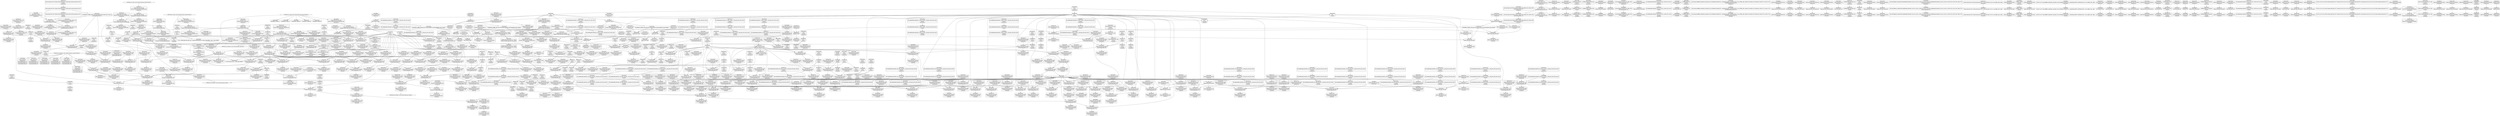 digraph {
	CE0x5054920 [shape=record,shape=Mrecord,label="{CE0x5054920|selinux_xfrm_alloc_user:cmp|security/selinux/xfrm.c,89|*SummSource*}"]
	CE0x5066650 [shape=record,shape=Mrecord,label="{CE0x5066650|selinux_xfrm_alloc_user:ctx_alg30|security/selinux/xfrm.c,103|*SummSink*}"]
	CE0x500c160 [shape=record,shape=Mrecord,label="{CE0x500c160|selinux_xfrm_alloc_user:tmp1}"]
	CE0x50eca70 [shape=record,shape=Mrecord,label="{CE0x50eca70|_ret_void,_!dbg_!27715|./arch/x86/include/asm/atomic.h,94}"]
	CE0x5064f70 [shape=record,shape=Mrecord,label="{CE0x5064f70|i64*_getelementptr_inbounds_(_34_x_i64_,_34_x_i64_*___llvm_gcov_ctr20,_i64_0,_i64_24)|*Constant*|*SummSink*}"]
	CE0x504cc20 [shape=record,shape=Mrecord,label="{CE0x504cc20|get_current227:tmp|*SummSink*}"]
	CE0x5031540 [shape=record,shape=Mrecord,label="{CE0x5031540|i64_25|*Constant*}"]
	CE0x5059d10 [shape=record,shape=Mrecord,label="{CE0x5059d10|selinux_xfrm_alloc_user:tmp47|security/selinux/xfrm.c,96|*SummSource*}"]
	CE0x50210c0 [shape=record,shape=Mrecord,label="{CE0x50210c0|selinux_xfrm_alloc_user:if.then27}"]
	CE0x50454e0 [shape=record,shape=Mrecord,label="{CE0x50454e0|selinux_xfrm_alloc_user:bb}"]
	CE0x5058d50 [shape=record,shape=Mrecord,label="{CE0x5058d50|selinux_xfrm_alloc_user:tmp46|security/selinux/xfrm.c,95|*SummSource*}"]
	CE0x5007ce0 [shape=record,shape=Mrecord,label="{CE0x5007ce0|selinux_xfrm_policy_alloc:tmp|*SummSource*}"]
	CE0x50219f0 [shape=record,shape=Mrecord,label="{CE0x50219f0|GLOBAL:get_current227|*Constant*|*SummSource*}"]
	CE0x501f170 [shape=record,shape=Mrecord,label="{CE0x501f170|GLOBAL:security_context_to_sid|*Constant*}"]
	CE0x50eff80 [shape=record,shape=Mrecord,label="{CE0x50eff80|selinux_xfrm_alloc_user:tmp75|security/selinux/xfrm.c,121}"]
	CE0x5023440 [shape=record,shape=Mrecord,label="{CE0x5023440|i32_78|*Constant*}"]
	CE0x500b8d0 [shape=record,shape=Mrecord,label="{CE0x500b8d0|selinux_xfrm_alloc_user:entry|*SummSource*}"]
	CE0x503b880 [shape=record,shape=Mrecord,label="{CE0x503b880|atomic_inc221:bb|*SummSource*}"]
	CE0x50ebc20 [shape=record,shape=Mrecord,label="{CE0x50ebc20|selinux_xfrm_alloc_user:tmp73|security/selinux/xfrm.c,116|*SummSink*}"]
	CE0x50359d0 [shape=record,shape=Mrecord,label="{CE0x50359d0|selinux_xfrm_alloc_user:tmp49|security/selinux/xfrm.c,98|*SummSource*}"]
	CE0x5013b30 [shape=record,shape=Mrecord,label="{CE0x5013b30|i64*_getelementptr_inbounds_(_2_x_i64_,_2_x_i64_*___llvm_gcov_ctr21,_i64_0,_i64_1)|*Constant*|*SummSink*}"]
	CE0x50f0b60 [shape=record,shape=Mrecord,label="{CE0x50f0b60|_call_void_kfree(i8*_%tmp76)_#10,_!dbg_!27813|security/selinux/xfrm.c,121}"]
	CE0x500c0f0 [shape=record,shape=Mrecord,label="{CE0x500c0f0|selinux_xfrm_alloc_user:tmp|*SummSink*}"]
	CE0x50eb9b0 [shape=record,shape=Mrecord,label="{CE0x50eb9b0|selinux_xfrm_alloc_user:tmp73|security/selinux/xfrm.c,116}"]
	CE0x505a220 [shape=record,shape=Mrecord,label="{CE0x505a220|i64*_getelementptr_inbounds_(_2_x_i64_,_2_x_i64_*___llvm_gcov_ctr26,_i64_0,_i64_0)|*Constant*|*SummSink*}"]
	CE0x50eed70 [shape=record,shape=Mrecord,label="{CE0x50eed70|selinux_xfrm_alloc_user:tmp77|security/selinux/xfrm.c,123|*SummSink*}"]
	CE0x50509e0 [shape=record,shape=Mrecord,label="{CE0x50509e0|i64_13|*Constant*|*SummSource*}"]
	CE0x500ef00 [shape=record,shape=Mrecord,label="{CE0x500ef00|selinux_xfrm_alloc_user:security|security/selinux/xfrm.c,85|*SummSink*}"]
	CE0x5050b20 [shape=record,shape=Mrecord,label="{CE0x5050b20|selinux_xfrm_alloc_user:tmp26|security/selinux/xfrm.c,89}"]
	CE0x50576f0 [shape=record,shape=Mrecord,label="{CE0x50576f0|i32_3|*Constant*|*SummSource*}"]
	CE0x50ec4a0 [shape=record,shape=Mrecord,label="{CE0x50ec4a0|GLOBAL:selinux_xfrm_refcount|Global_var:selinux_xfrm_refcount|*SummSink*}"]
	CE0x50ee350 [shape=record,shape=Mrecord,label="{CE0x50ee350|selinux_xfrm_alloc_user:retval.0|*SummSink*}"]
	CE0x5053010 [shape=record,shape=Mrecord,label="{CE0x5053010|get_current227:tmp1}"]
	CE0x5021cc0 [shape=record,shape=Mrecord,label="{CE0x5021cc0|selinux_xfrm_policy_alloc:call|security/selinux/xfrm.c,289|*SummSource*}"]
	CE0x5076b70 [shape=record,shape=Mrecord,label="{CE0x5076b70|4:_i32,_:_CR_12,16_|*MultipleSource*|security/selinux/xfrm.c,111|security/selinux/xfrm.c,85|security/selinux/xfrm.c,85}"]
	CE0x50198f0 [shape=record,shape=Mrecord,label="{CE0x50198f0|kmalloc222:size|Function::kmalloc222&Arg::size::|*SummSink*}"]
	CE0x5043040 [shape=record,shape=Mrecord,label="{CE0x5043040|selinux_xfrm_alloc_user:if.end43}"]
	CE0x50eed00 [shape=record,shape=Mrecord,label="{CE0x50eed00|selinux_xfrm_alloc_user:tmp77|security/selinux/xfrm.c,123|*SummSource*}"]
	CE0x5055590 [shape=record,shape=Mrecord,label="{CE0x5055590|selinux_xfrm_alloc_user:tmp16|security/selinux/xfrm.c,85|*SummSink*}"]
	CE0x508d930 [shape=record,shape=Mrecord,label="{CE0x508d930|selinux_xfrm_alloc_user:tmp66|security/selinux/xfrm.c,113}"]
	CE0x5087f40 [shape=record,shape=Mrecord,label="{CE0x5087f40|i8*_getelementptr_inbounds_(_24_x_i8_,_24_x_i8_*_.str244,_i32_0,_i32_0)|*Constant*}"]
	CE0x504f880 [shape=record,shape=Mrecord,label="{CE0x504f880|_call_void_mcount()_#3}"]
	CE0x5021ab0 [shape=record,shape=Mrecord,label="{CE0x5021ab0|GLOBAL:get_current227|*Constant*|*SummSink*}"]
	CE0x50190a0 [shape=record,shape=Mrecord,label="{CE0x50190a0|GLOBAL:kmalloc222|*Constant*|*SummSink*}"]
	CE0x5018cf0 [shape=record,shape=Mrecord,label="{CE0x5018cf0|selinux_xfrm_policy_alloc:tmp3|*SummSink*}"]
	CE0x5017140 [shape=record,shape=Mrecord,label="{CE0x5017140|selinux_xfrm_alloc_user:tmp18|security/selinux/xfrm.c,85|*SummSource*}"]
	CE0x508a750 [shape=record,shape=Mrecord,label="{CE0x508a750|selinux_xfrm_alloc_user:ctx_sid|security/selinux/xfrm.c,107|*SummSink*}"]
	CE0x5039240 [shape=record,shape=Mrecord,label="{CE0x5039240|selinux_xfrm_alloc_user:ctx_doi|security/selinux/xfrm.c,90|*SummSink*}"]
	CE0x502f5a0 [shape=record,shape=Mrecord,label="{CE0x502f5a0|i64*_getelementptr_inbounds_(_34_x_i64_,_34_x_i64_*___llvm_gcov_ctr20,_i64_0,_i64_18)|*Constant*}"]
	CE0x5096470 [shape=record,shape=Mrecord,label="{CE0x5096470|selinux_xfrm_alloc_user:tmp59|security/selinux/xfrm.c,108|*SummSink*}"]
	CE0x504e4f0 [shape=record,shape=Mrecord,label="{CE0x504e4f0|_call_void_asm_sideeffect_.pushsection_.smp_locks,_22a_22_0A.balign_4_0A.long_671f_-_._0A.popsection_0A671:_0A_09lock_incl_$0_,_*m,*m,_dirflag_,_fpsr_,_flags_(i32*_%counter,_i32*_%counter)_#3,_!dbg_!27713,_!srcloc_!27714|./arch/x86/include/asm/atomic.h,92|*SummSource*}"]
	CE0x4ffe680 [shape=record,shape=Mrecord,label="{CE0x4ffe680|selinux_xfrm_alloc_user:land.lhs.true2}"]
	CE0x5035df0 [shape=record,shape=Mrecord,label="{CE0x5035df0|%struct.xfrm_sec_ctx*_null|*Constant*|*SummSource*}"]
	CE0x5090f00 [shape=record,shape=Mrecord,label="{CE0x5090f00|selinux_xfrm_alloc_user:tmp57|security/selinux/xfrm.c,105|*SummSink*}"]
	CE0x5078d20 [shape=record,shape=Mrecord,label="{CE0x5078d20|avc_has_perm:entry}"]
	CE0x5040a60 [shape=record,shape=Mrecord,label="{CE0x5040a60|selinux_xfrm_alloc_user:err}"]
	CE0x504b3e0 [shape=record,shape=Mrecord,label="{CE0x504b3e0|selinux_xfrm_alloc_user:tmp24|security/selinux/xfrm.c,89}"]
	CE0x5032e10 [shape=record,shape=Mrecord,label="{CE0x5032e10|selinux_xfrm_alloc_user:ctx_len|security/selinux/xfrm.c,94|*SummSource*}"]
	CE0x5059370 [shape=record,shape=Mrecord,label="{CE0x5059370|i64*_getelementptr_inbounds_(_34_x_i64_,_34_x_i64_*___llvm_gcov_ctr20,_i64_0,_i64_21)|*Constant*|*SummSource*}"]
	CE0x508d790 [shape=record,shape=Mrecord,label="{CE0x508d790|i64_29|*Constant*|*SummSource*}"]
	CE0x507d920 [shape=record,shape=Mrecord,label="{CE0x507d920|selinux_xfrm_alloc_user:tmp69|security/selinux/xfrm.c,113|*SummSource*}"]
	CE0x503d630 [shape=record,shape=Mrecord,label="{CE0x503d630|selinux_xfrm_alloc_user:land.lhs.true|*SummSink*}"]
	CE0x500f960 [shape=record,shape=Mrecord,label="{CE0x500f960|selinux_xfrm_alloc_user:lor.lhs.false|*SummSource*}"]
	CE0x5019ce0 [shape=record,shape=Mrecord,label="{CE0x5019ce0|kmalloc222:flags|Function::kmalloc222&Arg::flags::|*SummSink*}"]
	CE0x503d520 [shape=record,shape=Mrecord,label="{CE0x503d520|_call_void_mcount()_#3}"]
	CE0x5008cb0 [shape=record,shape=Mrecord,label="{CE0x5008cb0|selinux_xfrm_alloc_user:ctxp|Function::selinux_xfrm_alloc_user&Arg::ctxp::|*SummSource*}"]
	CE0x50271b0 [shape=record,shape=Mrecord,label="{CE0x50271b0|i32_22|*Constant*|*SummSink*}"]
	CE0x505a3c0 [shape=record,shape=Mrecord,label="{CE0x505a3c0|kmalloc222:tmp}"]
	CE0x50ed200 [shape=record,shape=Mrecord,label="{CE0x50ed200|i64*_getelementptr_inbounds_(_34_x_i64_,_34_x_i64_*___llvm_gcov_ctr20,_i64_0,_i64_32)|*Constant*}"]
	CE0x5025e50 [shape=record,shape=Mrecord,label="{CE0x5025e50|selinux_xfrm_alloc_user:tmp5|security/selinux/xfrm.c,85|*SummSink*}"]
	CE0x504dd50 [shape=record,shape=Mrecord,label="{CE0x504dd50|get_current227:tmp2|*SummSource*}"]
	CE0x5056400 [shape=record,shape=Mrecord,label="{CE0x5056400|i64*_getelementptr_inbounds_(_2_x_i64_,_2_x_i64_*___llvm_gcov_ctr26,_i64_0,_i64_1)|*Constant*|*SummSource*}"]
	CE0x5028cf0 [shape=record,shape=Mrecord,label="{CE0x5028cf0|selinux_xfrm_alloc_user:tmp|*SummSource*}"]
	CE0x503a6e0 [shape=record,shape=Mrecord,label="{CE0x503a6e0|i64_19|*Constant*|*SummSource*}"]
	CE0x5052a50 [shape=record,shape=Mrecord,label="{CE0x5052a50|COLLAPSED:_GCMRE___llvm_gcov_ctr22_internal_global_2_x_i64_zeroinitializer:_elem_0:default:}"]
	CE0x5067e70 [shape=record,shape=Mrecord,label="{CE0x5067e70|selinux_xfrm_alloc_user:tmp55|security/selinux/xfrm.c,100|*SummSink*}"]
	CE0x500cac0 [shape=record,shape=Mrecord,label="{CE0x500cac0|selinux_xfrm_alloc_user:call4|security/selinux/xfrm.c,85}"]
	CE0x500fa20 [shape=record,shape=Mrecord,label="{CE0x500fa20|selinux_xfrm_alloc_user:lor.lhs.false|*SummSink*}"]
	CE0x50071a0 [shape=record,shape=Mrecord,label="{CE0x50071a0|GLOBAL:selinux_xfrm_alloc_user|*Constant*|*SummSource*}"]
	CE0x5087680 [shape=record,shape=Mrecord,label="{CE0x5087680|i32_85|*Constant*|*SummSource*}"]
	CE0x501e440 [shape=record,shape=Mrecord,label="{CE0x501e440|selinux_xfrm_alloc_user:add|security/selinux/xfrm.c,98|*SummSink*}"]
	CE0x505b2a0 [shape=record,shape=Mrecord,label="{CE0x505b2a0|i64_22|*Constant*}"]
	CE0x50372e0 [shape=record,shape=Mrecord,label="{CE0x50372e0|i64_14|*Constant*|*SummSource*}"]
	CE0x5080380 [shape=record,shape=Mrecord,label="{CE0x5080380|_call_void_mcount()_#3|*SummSink*}"]
	CE0x50ecbc0 [shape=record,shape=Mrecord,label="{CE0x50ecbc0|_ret_void,_!dbg_!27715|./arch/x86/include/asm/atomic.h,94|*SummSource*}"]
	CE0x5011700 [shape=record,shape=Mrecord,label="{CE0x5011700|i64_4|*Constant*|*SummSink*}"]
	CE0x500bcd0 [shape=record,shape=Mrecord,label="{CE0x500bcd0|selinux_xfrm_policy_alloc:tmp1|*SummSink*}"]
	CE0x63a09b0 [shape=record,shape=Mrecord,label="{CE0x63a09b0|selinux_xfrm_alloc_user:if.then47}"]
	CE0x50835c0 [shape=record,shape=Mrecord,label="{CE0x50835c0|i32_0|*Constant*}"]
	CE0x5019bd0 [shape=record,shape=Mrecord,label="{CE0x5019bd0|kmalloc222:flags|Function::kmalloc222&Arg::flags::|*SummSource*}"]
	CE0x5091280 [shape=record,shape=Mrecord,label="{CE0x5091280|i32_1|*Constant*}"]
	CE0x5010910 [shape=record,shape=Mrecord,label="{CE0x5010910|selinux_xfrm_alloc_user:if.end16|*SummSource*}"]
	CE0x508e860 [shape=record,shape=Mrecord,label="{CE0x508e860|selinux_xfrm_alloc_user:ctx_len32|security/selinux/xfrm.c,104|*SummSource*}"]
	CE0x507d4e0 [shape=record,shape=Mrecord,label="{CE0x507d4e0|selinux_xfrm_alloc_user:tmp68|security/selinux/xfrm.c,113|*SummSink*}"]
	CE0x50ef290 [shape=record,shape=Mrecord,label="{CE0x50ef290|selinux_xfrm_alloc_user:tmp78|security/selinux/xfrm.c,123}"]
	CE0x5051e80 [shape=record,shape=Mrecord,label="{CE0x5051e80|selinux_xfrm_alloc_user:tmp15|security/selinux/xfrm.c,85}"]
	CE0x50844f0 [shape=record,shape=Mrecord,label="{CE0x50844f0|_call_void_lockdep_rcu_suspicious(i8*_getelementptr_inbounds_(_24_x_i8_,_24_x_i8_*_.str244,_i32_0,_i32_0),_i32_85,_i8*_getelementptr_inbounds_(_45_x_i8_,_45_x_i8_*_.str1245,_i32_0,_i32_0))_#10,_!dbg_!27731|security/selinux/xfrm.c,85|*SummSink*}"]
	CE0x50595e0 [shape=record,shape=Mrecord,label="{CE0x50595e0|i64*_getelementptr_inbounds_(_34_x_i64_,_34_x_i64_*___llvm_gcov_ctr20,_i64_0,_i64_21)|*Constant*|*SummSink*}"]
	CE0x50ee120 [shape=record,shape=Mrecord,label="{CE0x50ee120|selinux_xfrm_alloc_user:retval.0}"]
	CE0x50163a0 [shape=record,shape=Mrecord,label="{CE0x50163a0|selinux_xfrm_policy_alloc:uctx|Function::selinux_xfrm_policy_alloc&Arg::uctx::|*SummSink*}"]
	CE0x50544d0 [shape=record,shape=Mrecord,label="{CE0x50544d0|%struct.xfrm_sec_ctx**_null|*Constant*}"]
	CE0x50318f0 [shape=record,shape=Mrecord,label="{CE0x50318f0|selinux_xfrm_alloc_user:tmp59|security/selinux/xfrm.c,108}"]
	CE0x503adb0 [shape=record,shape=Mrecord,label="{CE0x503adb0|selinux_xfrm_alloc_user:tmp43|security/selinux/xfrm.c,95|*SummSource*}"]
	CE0x508d560 [shape=record,shape=Mrecord,label="{CE0x508d560|selinux_xfrm_alloc_user:tmp67|security/selinux/xfrm.c,113|*SummSource*}"]
	CE0x503c4c0 [shape=record,shape=Mrecord,label="{CE0x503c4c0|i64_17|*Constant*|*SummSink*}"]
	CE0x507df80 [shape=record,shape=Mrecord,label="{CE0x507df80|i64*_getelementptr_inbounds_(_34_x_i64_,_34_x_i64_*___llvm_gcov_ctr20,_i64_0,_i64_30)|*Constant*|*SummSource*}"]
	CE0x5082200 [shape=record,shape=Mrecord,label="{CE0x5082200|get_current227:tmp3|*SummSource*}"]
	CE0x507db90 [shape=record,shape=Mrecord,label="{CE0x507db90|i64*_getelementptr_inbounds_(_34_x_i64_,_34_x_i64_*___llvm_gcov_ctr20,_i64_0,_i64_30)|*Constant*}"]
	CE0x50800e0 [shape=record,shape=Mrecord,label="{CE0x50800e0|%struct.task_struct.1015*_(%struct.task_struct.1015**)*_asm_movq_%gs:$_1:P_,$0_,_r,im,_dirflag_,_fpsr_,_flags_}"]
	CE0x5031d60 [shape=record,shape=Mrecord,label="{CE0x5031d60|selinux_xfrm_alloc_user:tmp58|security/selinux/xfrm.c,108|*SummSource*}"]
	CE0x502e3c0 [shape=record,shape=Mrecord,label="{CE0x502e3c0|selinux_xfrm_alloc_user:if.end}"]
	CE0x5035ae0 [shape=record,shape=Mrecord,label="{CE0x5035ae0|selinux_xfrm_alloc_user:tmp49|security/selinux/xfrm.c,98|*SummSink*}"]
	CE0x5092da0 [shape=record,shape=Mrecord,label="{CE0x5092da0|i8_0|*Constant*|*SummSink*}"]
	CE0x50303b0 [shape=record,shape=Mrecord,label="{CE0x50303b0|selinux_xfrm_alloc_user:tmp40|security/selinux/xfrm.c,92|*SummSource*}"]
	CE0x5028e60 [shape=record,shape=Mrecord,label="{CE0x5028e60|i64*_getelementptr_inbounds_(_34_x_i64_,_34_x_i64_*___llvm_gcov_ctr20,_i64_0,_i64_0)|*Constant*|*SummSource*}"]
	CE0x503b560 [shape=record,shape=Mrecord,label="{CE0x503b560|GLOBAL:__kmalloc|*Constant*|*SummSource*}"]
	"CONST[source:0(mediator),value:2(dynamic)][purpose:{subject}]"
	CE0x5011a20 [shape=record,shape=Mrecord,label="{CE0x5011a20|selinux_xfrm_policy_alloc:tmp3}"]
	CE0x5053bd0 [shape=record,shape=Mrecord,label="{CE0x5053bd0|selinux_xfrm_alloc_user:tmp15|security/selinux/xfrm.c,85|*SummSink*}"]
	CE0x50118e0 [shape=record,shape=Mrecord,label="{CE0x50118e0|selinux_xfrm_alloc_user:uctx|Function::selinux_xfrm_alloc_user&Arg::uctx::|*SummSource*}"]
	CE0x5052b90 [shape=record,shape=Mrecord,label="{CE0x5052b90|selinux_xfrm_alloc_user:tmp13|security/selinux/xfrm.c,85|*SummSink*}"]
	CE0x507fc20 [shape=record,shape=Mrecord,label="{CE0x507fc20|i8_1|*Constant*|*SummSource*}"]
	CE0x50f0580 [shape=record,shape=Mrecord,label="{CE0x50f0580|selinux_xfrm_alloc_user:tmp76|security/selinux/xfrm.c,121|*SummSource*}"]
	CE0x502ad20 [shape=record,shape=Mrecord,label="{CE0x502ad20|selinux_xfrm_alloc_user:cred|security/selinux/xfrm.c,85|*SummSink*}"]
	CE0x5026f10 [shape=record,shape=Mrecord,label="{CE0x5026f10|selinux_xfrm_alloc_user:uctx|Function::selinux_xfrm_alloc_user&Arg::uctx::}"]
	CE0x50387a0 [shape=record,shape=Mrecord,label="{CE0x50387a0|selinux_xfrm_alloc_user:tobool46|security/selinux/xfrm.c,113}"]
	CE0x5020d20 [shape=record,shape=Mrecord,label="{CE0x5020d20|selinux_xfrm_alloc_user:tobool|security/selinux/xfrm.c,85|*SummSink*}"]
	CE0x5082780 [shape=record,shape=Mrecord,label="{CE0x5082780|GLOBAL:selinux_xfrm_alloc_user.__warned|Global_var:selinux_xfrm_alloc_user.__warned|*SummSource*}"]
	CE0x504ffa0 [shape=record,shape=Mrecord,label="{CE0x504ffa0|selinux_xfrm_alloc_user:do.end|*SummSource*}"]
	CE0x5051860 [shape=record,shape=Mrecord,label="{CE0x5051860|void_(i32*,_i32*)*_asm_sideeffect_.pushsection_.smp_locks,_22a_22_0A.balign_4_0A.long_671f_-_._0A.popsection_0A671:_0A_09lock_incl_$0_,_*m,*m,_dirflag_,_fpsr_,_flags_|*SummSink*}"]
	CE0x5006d90 [shape=record,shape=Mrecord,label="{CE0x5006d90|selinux_xfrm_policy_alloc:uctx|Function::selinux_xfrm_policy_alloc&Arg::uctx::|*SummSource*}"]
	CE0x5067c00 [shape=record,shape=Mrecord,label="{CE0x5067c00|selinux_xfrm_alloc_user:tmp55|security/selinux/xfrm.c,100}"]
	CE0x5096df0 [shape=record,shape=Mrecord,label="{CE0x5096df0|selinux_xfrm_alloc_user:tmp61|security/selinux/xfrm.c,108|*SummSource*}"]
	"CONST[source:1(input),value:2(dynamic)][purpose:{object}][SrcIdx:1]"
	CE0x50968f0 [shape=record,shape=Mrecord,label="{CE0x50968f0|selinux_xfrm_alloc_user:tmp60|security/selinux/xfrm.c,108|*SummSource*}"]
	CE0x5055e50 [shape=record,shape=Mrecord,label="{CE0x5055e50|selinux_xfrm_alloc_user:tmp7|security/selinux/xfrm.c,85|*SummSink*}"]
	CE0x5030940 [shape=record,shape=Mrecord,label="{CE0x5030940|selinux_xfrm_alloc_user:tmp41|security/selinux/xfrm.c,92|*SummSource*}"]
	CE0x50969b0 [shape=record,shape=Mrecord,label="{CE0x50969b0|selinux_xfrm_alloc_user:tmp60|security/selinux/xfrm.c,108|*SummSink*}"]
	CE0x504d050 [shape=record,shape=Mrecord,label="{CE0x504d050|selinux_xfrm_alloc_user:tobool1|security/selinux/xfrm.c,85}"]
	CE0x5025110 [shape=record,shape=Mrecord,label="{CE0x5025110|selinux_xfrm_policy_alloc:call|security/selinux/xfrm.c,289}"]
	CE0x505a4a0 [shape=record,shape=Mrecord,label="{CE0x505a4a0|kmalloc222:tmp|*SummSource*}"]
	CE0x50149a0 [shape=record,shape=Mrecord,label="{CE0x50149a0|selinux_xfrm_alloc_user:ctxp|Function::selinux_xfrm_alloc_user&Arg::ctxp::|*SummSink*}"]
	CE0x507f2b0 [shape=record,shape=Mrecord,label="{CE0x507f2b0|atomic_inc221:tmp|*SummSource*}"]
	CE0x502f3f0 [shape=record,shape=Mrecord,label="{CE0x502f3f0|selinux_xfrm_alloc_user:tmp39|security/selinux/xfrm.c,89|*SummSink*}"]
	CE0x502b2f0 [shape=record,shape=Mrecord,label="{CE0x502b2f0|i32_22|*Constant*}"]
	CE0x505a670 [shape=record,shape=Mrecord,label="{CE0x505a670|i64_23|*Constant*}"]
	CE0x504adf0 [shape=record,shape=Mrecord,label="{CE0x504adf0|selinux_xfrm_alloc_user:tmp21|security/selinux/xfrm.c,85|*SummSink*}"]
	CE0x503c080 [shape=record,shape=Mrecord,label="{CE0x503c080|i64_16|*Constant*|*SummSource*}"]
	CE0x5024e90 [shape=record,shape=Mrecord,label="{CE0x5024e90|_ret_i32_%call,_!dbg_!27715|security/selinux/xfrm.c,289}"]
	CE0x5030340 [shape=record,shape=Mrecord,label="{CE0x5030340|selinux_xfrm_alloc_user:tmp40|security/selinux/xfrm.c,92}"]
	CE0x507e7a0 [shape=record,shape=Mrecord,label="{CE0x507e7a0|selinux_xfrm_alloc_user:tmp70|security/selinux/xfrm.c,114|*SummSource*}"]
	CE0x5031b20 [shape=record,shape=Mrecord,label="{CE0x5031b20|i64_26|*Constant*|*SummSource*}"]
	CE0x5027af0 [shape=record,shape=Mrecord,label="{CE0x5027af0|GLOBAL:__llvm_gcov_ctr20|Global_var:__llvm_gcov_ctr20|*SummSink*}"]
	"CONST[source:0(mediator),value:2(dynamic)][purpose:{subject}][SrcIdx:3]"
	CE0x505bc60 [shape=record,shape=Mrecord,label="{CE0x505bc60|selinux_xfrm_alloc_user:tmp52|security/selinux/xfrm.c,99}"]
	CE0x5078390 [shape=record,shape=Mrecord,label="{CE0x5078390|selinux_xfrm_alloc_user:call45|security/selinux/xfrm.c,111}"]
	CE0x5079190 [shape=record,shape=Mrecord,label="{CE0x5079190|avc_has_perm:entry|*SummSink*}"]
	CE0x50507d0 [shape=record,shape=Mrecord,label="{CE0x50507d0|selinux_xfrm_alloc_user:tmp27|security/selinux/xfrm.c,89}"]
	CE0x5097060 [shape=record,shape=Mrecord,label="{CE0x5097060|i64*_getelementptr_inbounds_(_34_x_i64_,_34_x_i64_*___llvm_gcov_ctr20,_i64_0,_i64_27)|*Constant*}"]
	CE0x501c430 [shape=record,shape=Mrecord,label="{CE0x501c430|selinux_xfrm_alloc_user:conv12|security/selinux/xfrm.c,91}"]
	CE0x50073b0 [shape=record,shape=Mrecord,label="{CE0x50073b0|_ret_i32_%call,_!dbg_!27715|security/selinux/xfrm.c,289|*SummSink*}"]
	CE0x5064760 [shape=record,shape=Mrecord,label="{CE0x5064760|selinux_xfrm_alloc_user:tmp53|security/selinux/xfrm.c,99|*SummSink*}"]
	CE0x501c2c0 [shape=record,shape=Mrecord,label="{CE0x501c2c0|selinux_xfrm_alloc_user:tmp35|*LoadInst*|security/selinux/xfrm.c,91|*SummSink*}"]
	CE0x5057b50 [shape=record,shape=Mrecord,label="{CE0x5057b50|selinux_xfrm_alloc_user:conv|security/selinux/xfrm.c,90}"]
	CE0x508cdf0 [shape=record,shape=Mrecord,label="{CE0x508cdf0|selinux_xfrm_alloc_user:tmp32|security/selinux/xfrm.c,90|*SummSink*}"]
	CE0x50ed670 [shape=record,shape=Mrecord,label="{CE0x50ed670|i64*_getelementptr_inbounds_(_34_x_i64_,_34_x_i64_*___llvm_gcov_ctr20,_i64_0,_i64_32)|*Constant*|*SummSink*}"]
	CE0x5037130 [shape=record,shape=Mrecord,label="{CE0x5037130|selinux_xfrm_alloc_user:tmp32|security/selinux/xfrm.c,90}"]
	CE0x505b070 [shape=record,shape=Mrecord,label="{CE0x505b070|i64_22|*Constant*|*SummSink*}"]
	CE0x6f3b940 [shape=record,shape=Mrecord,label="{CE0x6f3b940|selinux_xfrm_alloc_user:if.then47|*SummSink*}"]
	CE0x5023360 [shape=record,shape=Mrecord,label="{CE0x5023360|get_current227:entry|*SummSink*}"]
	CE0x5075b30 [shape=record,shape=Mrecord,label="{CE0x5075b30|selinux_xfrm_alloc_user:sid|security/selinux/xfrm.c,111|*SummSink*}"]
	CE0x503aa80 [shape=record,shape=Mrecord,label="{CE0x503aa80|i64_20|*Constant*}"]
	CE0x502b8a0 [shape=record,shape=Mrecord,label="{CE0x502b8a0|selinux_xfrm_alloc_user:tmp12|security/selinux/xfrm.c,85|*SummSource*}"]
	CE0x5015730 [shape=record,shape=Mrecord,label="{CE0x5015730|128:_i8*,_:_CR_128,136_|*MultipleSource*|security/selinux/xfrm.c,85|security/selinux/xfrm.c,85}"]
	CE0x5013560 [shape=record,shape=Mrecord,label="{CE0x5013560|selinux_xfrm_alloc_user:tobool1|security/selinux/xfrm.c,85|*SummSource*}"]
	CE0x504d0c0 [shape=record,shape=Mrecord,label="{CE0x504d0c0|selinux_xfrm_alloc_user:tmp8|security/selinux/xfrm.c,85|*SummSink*}"]
	CE0x503ac90 [shape=record,shape=Mrecord,label="{CE0x503ac90|selinux_xfrm_alloc_user:tmp43|security/selinux/xfrm.c,95}"]
	CE0x501d140 [shape=record,shape=Mrecord,label="{CE0x501d140|selinux_xfrm_alloc_user:tmp48|security/selinux/xfrm.c,96|*SummSource*}"]
	CE0x5055700 [shape=record,shape=Mrecord,label="{CE0x5055700|i8_1|*Constant*}"]
	CE0x50c2b60 [shape=record,shape=Mrecord,label="{CE0x50c2b60|_call_void_mcount()_#3|*SummSource*}"]
	CE0x5018f50 [shape=record,shape=Mrecord,label="{CE0x5018f50|GLOBAL:kmalloc222|*Constant*|*SummSource*}"]
	CE0x508db10 [shape=record,shape=Mrecord,label="{CE0x508db10|selinux_xfrm_alloc_user:tmp66|security/selinux/xfrm.c,113|*SummSink*}"]
	CE0x5052fa0 [shape=record,shape=Mrecord,label="{CE0x5052fa0|i64_1|*Constant*}"]
	CE0x500fb00 [shape=record,shape=Mrecord,label="{CE0x500fb00|selinux_xfrm_alloc_user:if.then21}"]
	CE0x50976c0 [shape=record,shape=Mrecord,label="{CE0x50976c0|i64*_getelementptr_inbounds_(_34_x_i64_,_34_x_i64_*___llvm_gcov_ctr20,_i64_0,_i64_27)|*Constant*|*SummSink*}"]
	CE0x5056290 [shape=record,shape=Mrecord,label="{CE0x5056290|kmalloc222:tmp2|*SummSink*}"]
	CE0x50245a0 [shape=record,shape=Mrecord,label="{CE0x50245a0|_ret_%struct.task_struct.1015*_%tmp4,_!dbg_!27714|./arch/x86/include/asm/current.h,14|*SummSource*}"]
	CE0x504dce0 [shape=record,shape=Mrecord,label="{CE0x504dce0|get_current227:tmp2}"]
	CE0x507ff90 [shape=record,shape=Mrecord,label="{CE0x507ff90|get_current227:tmp4|./arch/x86/include/asm/current.h,14|*SummSource*}"]
	CE0x508f3a0 [shape=record,shape=Mrecord,label="{CE0x508f3a0|selinux_xfrm_alloc_user:conv34|security/selinux/xfrm.c,105|*SummSink*}"]
	CE0x50099a0 [shape=record,shape=Mrecord,label="{CE0x50099a0|selinux_xfrm_policy_alloc:ctxp|Function::selinux_xfrm_policy_alloc&Arg::ctxp::|*SummSource*}"]
	CE0x594a210 [shape=record,shape=Mrecord,label="{CE0x594a210|selinux_xfrm_alloc_user:tmp9|security/selinux/xfrm.c,85|*SummSink*}"]
	CE0x50296a0 [shape=record,shape=Mrecord,label="{CE0x50296a0|selinux_xfrm_alloc_user:tmp25|security/selinux/xfrm.c,89|*SummSink*}"]
	CE0x5092270 [shape=record,shape=Mrecord,label="{CE0x5092270|selinux_xfrm_alloc_user:ctx_str37|security/selinux/xfrm.c,106|*SummSource*}"]
	CE0x5083440 [shape=record,shape=Mrecord,label="{CE0x5083440|selinux_xfrm_alloc_user:call|security/selinux/xfrm.c,85|*SummSink*}"]
	CE0x50347d0 [shape=record,shape=Mrecord,label="{CE0x50347d0|selinux_xfrm_alloc_user:add24|security/selinux/xfrm.c,98|*SummSink*}"]
	CE0x500b2a0 [shape=record,shape=Mrecord,label="{CE0x500b2a0|selinux_xfrm_alloc_user:tmp31|security/selinux/xfrm.c,90}"]
	CE0x500d390 [shape=record,shape=Mrecord,label="{CE0x500d390|selinux_xfrm_alloc_user:tmp34|security/selinux/xfrm.c,90|*SummSink*}"]
	CE0x5009be0 [shape=record,shape=Mrecord,label="{CE0x5009be0|i64*_getelementptr_inbounds_(_34_x_i64_,_34_x_i64_*___llvm_gcov_ctr20,_i64_0,_i64_0)|*Constant*}"]
	CE0x50114d0 [shape=record,shape=Mrecord,label="{CE0x50114d0|i64_4|*Constant*|*SummSource*}"]
	CE0x5028df0 [shape=record,shape=Mrecord,label="{CE0x5028df0|COLLAPSED:_GCMRE___llvm_gcov_ctr20_internal_global_34_x_i64_zeroinitializer:_elem_0:default:}"]
	CE0x5051170 [shape=record,shape=Mrecord,label="{CE0x5051170|selinux_xfrm_alloc_user:tmp27|security/selinux/xfrm.c,89|*SummSink*}"]
	CE0x5053de0 [shape=record,shape=Mrecord,label="{CE0x5053de0|selinux_xfrm_alloc_user:tmp16|security/selinux/xfrm.c,85}"]
	CE0x5014d80 [shape=record,shape=Mrecord,label="{CE0x5014d80|selinux_xfrm_alloc_user:if.then|*SummSource*}"]
	CE0x5045400 [shape=record,shape=Mrecord,label="{CE0x5045400|selinux_xfrm_alloc_user:lor.lhs.false11|*SummSink*}"]
	CE0x5050a80 [shape=record,shape=Mrecord,label="{CE0x5050a80|i64_13|*Constant*|*SummSink*}"]
	CE0x50f1790 [shape=record,shape=Mrecord,label="{CE0x50f1790|get_current227:bb|*SummSink*}"]
	CE0x5052220 [shape=record,shape=Mrecord,label="{CE0x5052220|%struct.task_struct.1015**_bitcast_(%struct.task_struct**_current_task_to_%struct.task_struct.1015**)|*Constant*|*SummSource*}"]
	CE0x50510b0 [shape=record,shape=Mrecord,label="{CE0x50510b0|selinux_xfrm_alloc_user:tmp27|security/selinux/xfrm.c,89|*SummSource*}"]
	CE0x5039d30 [shape=record,shape=Mrecord,label="{CE0x5039d30|i64_4096|*Constant*|*SummSource*}"]
	CE0x5025770 [shape=record,shape=Mrecord,label="{CE0x5025770|selinux_xfrm_alloc_user:if.then21|*SummSink*}"]
	CE0x50ef4c0 [shape=record,shape=Mrecord,label="{CE0x50ef4c0|selinux_xfrm_alloc_user:tmp78|security/selinux/xfrm.c,123|*SummSink*}"]
	CE0x50eba70 [shape=record,shape=Mrecord,label="{CE0x50eba70|selinux_xfrm_alloc_user:tmp73|security/selinux/xfrm.c,116|*SummSource*}"]
	CE0x501a530 [shape=record,shape=Mrecord,label="{CE0x501a530|i64*_getelementptr_inbounds_(_34_x_i64_,_34_x_i64_*___llvm_gcov_ctr20,_i64_0,_i64_1)|*Constant*|*SummSource*}"]
	CE0x50eb150 [shape=record,shape=Mrecord,label="{CE0x50eb150|GLOBAL:atomic_inc221|*Constant*|*SummSink*}"]
	CE0x5054880 [shape=record,shape=Mrecord,label="{CE0x5054880|selinux_xfrm_alloc_user:cmp|security/selinux/xfrm.c,89}"]
	CE0x5024530 [shape=record,shape=Mrecord,label="{CE0x5024530|_ret_%struct.task_struct.1015*_%tmp4,_!dbg_!27714|./arch/x86/include/asm/current.h,14}"]
	CE0x504b800 [shape=record,shape=Mrecord,label="{CE0x504b800|selinux_xfrm_alloc_user:tmp24|security/selinux/xfrm.c,89|*SummSink*}"]
	CE0x5091680 [shape=record,shape=Mrecord,label="{CE0x5091680|selinux_xfrm_alloc_user:idxprom|security/selinux/xfrm.c,106|*SummSink*}"]
	CE0x503d270 [shape=record,shape=Mrecord,label="{CE0x503d270|atomic_inc221:counter|./arch/x86/include/asm/atomic.h,93|*SummSink*}"]
	CE0x502b180 [shape=record,shape=Mrecord,label="{CE0x502b180|selinux_xfrm_alloc_user:tmp19|security/selinux/xfrm.c,85|*SummSource*}"]
	CE0x5031ab0 [shape=record,shape=Mrecord,label="{CE0x5031ab0|i64_26|*Constant*}"]
	CE0x5052560 [shape=record,shape=Mrecord,label="{CE0x5052560|i64_5|*Constant*|*SummSink*}"]
	CE0x508f170 [shape=record,shape=Mrecord,label="{CE0x508f170|selinux_xfrm_alloc_user:conv34|security/selinux/xfrm.c,105}"]
	CE0x50f0640 [shape=record,shape=Mrecord,label="{CE0x50f0640|selinux_xfrm_alloc_user:tmp76|security/selinux/xfrm.c,121|*SummSink*}"]
	CE0x5034c80 [shape=record,shape=Mrecord,label="{CE0x5034c80|selinux_xfrm_alloc_user:call25|security/selinux/xfrm.c,98|*SummSink*}"]
	CE0x507f990 [shape=record,shape=Mrecord,label="{CE0x507f990|i32_0|*Constant*}"]
	CE0x501c090 [shape=record,shape=Mrecord,label="{CE0x501c090|selinux_xfrm_alloc_user:tmp35|*LoadInst*|security/selinux/xfrm.c,91}"]
	CE0x507d650 [shape=record,shape=Mrecord,label="{CE0x507d650|selinux_xfrm_alloc_user:tmp69|security/selinux/xfrm.c,113}"]
	CE0x507add0 [shape=record,shape=Mrecord,label="{CE0x507add0|_ret_i32_%retval.0,_!dbg_!27728|security/selinux/avc.c,775}"]
	CE0x500a9c0 [shape=record,shape=Mrecord,label="{CE0x500a9c0|selinux_xfrm_alloc_user:cmp9|security/selinux/xfrm.c,90|*SummSource*}"]
	CE0x5054590 [shape=record,shape=Mrecord,label="{CE0x5054590|%struct.xfrm_sec_ctx**_null|*Constant*|*SummSink*}"]
	CE0x5053ae0 [shape=record,shape=Mrecord,label="{CE0x5053ae0|_call_void_mcount()_#3|*SummSink*}"]
	CE0x5097c80 [shape=record,shape=Mrecord,label="{CE0x5097c80|selinux_xfrm_alloc_user:tmp62|security/selinux/xfrm.c,109}"]
	CE0x5010a20 [shape=record,shape=Mrecord,label="{CE0x5010a20|selinux_xfrm_alloc_user:if.end16|*SummSink*}"]
	CE0x508da00 [shape=record,shape=Mrecord,label="{CE0x508da00|selinux_xfrm_alloc_user:tmp66|security/selinux/xfrm.c,113|*SummSource*}"]
	CE0x5028630 [shape=record,shape=Mrecord,label="{CE0x5028630|i64*_getelementptr_inbounds_(_2_x_i64_,_2_x_i64_*___llvm_gcov_ctr6,_i64_0,_i64_1)|*Constant*|*SummSink*}"]
	CE0x503ab90 [shape=record,shape=Mrecord,label="{CE0x503ab90|i64_20|*Constant*|*SummSink*}"]
	CE0x50d1400 [shape=record,shape=Mrecord,label="{CE0x50d1400|atomic_inc221:tmp2|*SummSink*}"]
	CE0x5096b20 [shape=record,shape=Mrecord,label="{CE0x5096b20|selinux_xfrm_alloc_user:tmp61|security/selinux/xfrm.c,108}"]
	CE0x5083ea0 [shape=record,shape=Mrecord,label="{CE0x5083ea0|selinux_xfrm_alloc_user:tmp4|security/selinux/xfrm.c,85}"]
	CE0x5044210 [shape=record,shape=Mrecord,label="{CE0x5044210|selinux_xfrm_alloc_user:lor.lhs.false11}"]
	CE0x5078640 [shape=record,shape=Mrecord,label="{CE0x5078640|selinux_xfrm_alloc_user:call45|security/selinux/xfrm.c,111|*SummSink*}"]
	CE0x500e3a0 [shape=record,shape=Mrecord,label="{CE0x500e3a0|i64_10|*Constant*|*SummSink*}"]
	CE0x50351e0 [shape=record,shape=Mrecord,label="{CE0x50351e0|_ret_i8*_%call,_!dbg_!27714|include/linux/slab.h,429|*SummSink*}"]
	CE0x5032350 [shape=record,shape=Mrecord,label="{CE0x5032350|selinux_xfrm_alloc_user:tmp41|security/selinux/xfrm.c,92|*SummSink*}"]
	CE0x505b470 [shape=record,shape=Mrecord,label="{CE0x505b470|selinux_xfrm_alloc_user:tmp51|security/selinux/xfrm.c,99}"]
	CE0x5037e70 [shape=record,shape=Mrecord,label="{CE0x5037e70|kmalloc222:tmp2}"]
	CE0x50d1390 [shape=record,shape=Mrecord,label="{CE0x50d1390|atomic_inc221:tmp2|*SummSource*}"]
	CE0x503c7f0 [shape=record,shape=Mrecord,label="{CE0x503c7f0|selinux_xfrm_alloc_user:tmp36|security/selinux/xfrm.c,89|*SummSink*}"]
	CE0x5066280 [shape=record,shape=Mrecord,label="{CE0x5066280|selinux_xfrm_alloc_user:ctx_alg30|security/selinux/xfrm.c,103}"]
	CE0x504fc60 [shape=record,shape=Mrecord,label="{CE0x504fc60|kmalloc222:bb}"]
	CE0x504e040 [shape=record,shape=Mrecord,label="{CE0x504e040|i8*_getelementptr_inbounds_(_24_x_i8_,_24_x_i8_*_.str244,_i32_0,_i32_0)|*Constant*|*SummSource*}"]
	CE0x504ab40 [shape=record,shape=Mrecord,label="{CE0x504ab40|selinux_xfrm_alloc_user:tmp20|security/selinux/xfrm.c,85|*SummSink*}"]
	CE0x500bd80 [shape=record,shape=Mrecord,label="{CE0x500bd80|selinux_xfrm_policy_alloc:bb}"]
	CE0x50765f0 [shape=record,shape=Mrecord,label="{CE0x50765f0|4:_i32,_:_CR_4,8_|*MultipleSource*|security/selinux/xfrm.c,111|security/selinux/xfrm.c,85|security/selinux/xfrm.c,85}"]
	CE0x5064d00 [shape=record,shape=Mrecord,label="{CE0x5064d00|i64*_getelementptr_inbounds_(_34_x_i64_,_34_x_i64_*___llvm_gcov_ctr20,_i64_0,_i64_24)|*Constant*|*SummSource*}"]
	CE0x5098380 [shape=record,shape=Mrecord,label="{CE0x5098380|selinux_xfrm_alloc_user:tmp63|security/selinux/xfrm.c,109|*SummSource*}"]
	CE0x5068240 [shape=record,shape=Mrecord,label="{CE0x5068240|selinux_xfrm_alloc_user:ctx_doi29|security/selinux/xfrm.c,102}"]
	CE0x5085cc0 [shape=record,shape=Mrecord,label="{CE0x5085cc0|i64*_getelementptr_inbounds_(_2_x_i64_,_2_x_i64_*___llvm_gcov_ctr22,_i64_0,_i64_0)|*Constant*|*SummSink*}"]
	CE0x50094f0 [shape=record,shape=Mrecord,label="{CE0x50094f0|selinux_xfrm_policy_alloc:ctxp|Function::selinux_xfrm_policy_alloc&Arg::ctxp::}"]
	CE0x5093ee0 [shape=record,shape=Mrecord,label="{CE0x5093ee0|selinux_xfrm_alloc_user:ctx_sid|security/selinux/xfrm.c,107}"]
	CE0x5057190 [shape=record,shape=Mrecord,label="{CE0x5057190|selinux_xfrm_alloc_user:tmp29|security/selinux/xfrm.c,89|*SummSink*}"]
	CE0x50e8250 [shape=record,shape=Mrecord,label="{CE0x50e8250|selinux_xfrm_alloc_user:tmp71|security/selinux/xfrm.c,114}"]
	CE0x5027660 [shape=record,shape=Mrecord,label="{CE0x5027660|selinux_xfrm_alloc_user:security|security/selinux/xfrm.c,85}"]
	CE0x5021130 [shape=record,shape=Mrecord,label="{CE0x5021130|selinux_xfrm_alloc_user:if.then27|*SummSource*}"]
	CE0x5030420 [shape=record,shape=Mrecord,label="{CE0x5030420|selinux_xfrm_alloc_user:tmp40|security/selinux/xfrm.c,92|*SummSink*}"]
	CE0x5040c00 [shape=record,shape=Mrecord,label="{CE0x5040c00|selinux_xfrm_alloc_user:err|*SummSink*}"]
	CE0x50f1660 [shape=record,shape=Mrecord,label="{CE0x50f1660|get_current227:bb}"]
	CE0x5025f30 [shape=record,shape=Mrecord,label="{CE0x5025f30|selinux_xfrm_alloc_user:tmp6|security/selinux/xfrm.c,85|*SummSource*}"]
	CE0x502c150 [shape=record,shape=Mrecord,label="{CE0x502c150|GLOBAL:lockdep_rcu_suspicious|*Constant*|*SummSink*}"]
	CE0x5052670 [shape=record,shape=Mrecord,label="{CE0x5052670|selinux_xfrm_alloc_user:tmp10|security/selinux/xfrm.c,85}"]
	CE0x4ffe0c0 [shape=record,shape=Mrecord,label="{CE0x4ffe0c0|i64*_getelementptr_inbounds_(_2_x_i64_,_2_x_i64_*___llvm_gcov_ctr6,_i64_0,_i64_1)|*Constant*|*SummSource*}"]
	CE0x501e140 [shape=record,shape=Mrecord,label="{CE0x501e140|i64_8|*Constant*|*SummSource*}"]
	CE0x507f600 [shape=record,shape=Mrecord,label="{CE0x507f600|0:_i8,_:_GCMR_selinux_xfrm_alloc_user.__warned_internal_global_i8_0,_section_.data.unlikely_,_align_1:_elem_0:default:}"]
	CE0x5077fc0 [shape=record,shape=Mrecord,label="{CE0x5077fc0|selinux_xfrm_alloc_user:tmp65|security/selinux/xfrm.c,111|*SummSource*}"]
	CE0x5009d10 [shape=record,shape=Mrecord,label="{CE0x5009d10|i64*_getelementptr_inbounds_(_34_x_i64_,_34_x_i64_*___llvm_gcov_ctr20,_i64_0,_i64_0)|*Constant*|*SummSink*}"]
	CE0x50931e0 [shape=record,shape=Mrecord,label="{CE0x50931e0|selinux_xfrm_alloc_user:ctx_str39|security/selinux/xfrm.c,107}"]
	CE0x504dbf0 [shape=record,shape=Mrecord,label="{CE0x504dbf0|_call_void_mcount()_#3}"]
	CE0x5041d90 [shape=record,shape=Mrecord,label="{CE0x5041d90|selinux_xfrm_alloc_user:if.end22|*SummSource*}"]
	CE0x504f9e0 [shape=record,shape=Mrecord,label="{CE0x504f9e0|selinux_xfrm_alloc_user:call|security/selinux/xfrm.c,85}"]
	CE0x502a450 [shape=record,shape=Mrecord,label="{CE0x502a450|selinux_xfrm_alloc_user:cmp7|security/selinux/xfrm.c,89|*SummSource*}"]
	CE0x5025850 [shape=record,shape=Mrecord,label="{CE0x5025850|selinux_xfrm_alloc_user:if.end16}"]
	CE0x5092f20 [shape=record,shape=Mrecord,label="{CE0x5092f20|selinux_xfrm_alloc_user:ctx_str39|security/selinux/xfrm.c,107|*SummSink*}"]
	CE0x502c3b0 [shape=record,shape=Mrecord,label="{CE0x502c3b0|_call_void_mcount()_#3}"]
	"CONST[source:0(mediator),value:2(dynamic)][purpose:{object}]"
	CE0x5081d60 [shape=record,shape=Mrecord,label="{CE0x5081d60|i64_15|*Constant*|*SummSink*}"]
	CE0x5050570 [shape=record,shape=Mrecord,label="{CE0x5050570|i64_12|*Constant*|*SummSource*}"]
	CE0x503bd60 [shape=record,shape=Mrecord,label="{CE0x503bd60|i64_16|*Constant*}"]
	CE0x5040b40 [shape=record,shape=Mrecord,label="{CE0x5040b40|selinux_xfrm_alloc_user:err|*SummSource*}"]
	CE0x5020a50 [shape=record,shape=Mrecord,label="{CE0x5020a50|i8*_getelementptr_inbounds_(_45_x_i8_,_45_x_i8_*_.str1245,_i32_0,_i32_0)|*Constant*}"]
	CE0x50edf20 [shape=record,shape=Mrecord,label="{CE0x50edf20|i32_-12|*Constant*}"]
	CE0x5056c90 [shape=record,shape=Mrecord,label="{CE0x5056c90|selinux_xfrm_alloc_user:tmp28|security/selinux/xfrm.c,89|*SummSink*}"]
	CE0x5077390 [shape=record,shape=Mrecord,label="{CE0x5077390|selinux_xfrm_alloc_user:ctx_sid44|security/selinux/xfrm.c,111|*SummSink*}"]
	CE0x50819f0 [shape=record,shape=Mrecord,label="{CE0x50819f0|selinux_xfrm_alloc_user:cmp9|security/selinux/xfrm.c,90|*SummSink*}"]
	CE0x5046550 [shape=record,shape=Mrecord,label="{CE0x5046550|selinux_xfrm_alloc_user:bb|*SummSource*}"]
	CE0x502c0e0 [shape=record,shape=Mrecord,label="{CE0x502c0e0|GLOBAL:lockdep_rcu_suspicious|*Constant*|*SummSource*}"]
	CE0x5090cb0 [shape=record,shape=Mrecord,label="{CE0x5090cb0|selinux_xfrm_alloc_user:tmp57|security/selinux/xfrm.c,105|*SummSource*}"]
	CE0x50e9a90 [shape=record,shape=Mrecord,label="{CE0x50e9a90|GLOBAL:atomic_inc221|*Constant*|*SummSource*}"]
	CE0x5079410 [shape=record,shape=Mrecord,label="{CE0x5079410|avc_has_perm:ssid|Function::avc_has_perm&Arg::ssid::}"]
	CE0x5014e50 [shape=record,shape=Mrecord,label="{CE0x5014e50|i64*_getelementptr_inbounds_(_2_x_i64_,_2_x_i64_*___llvm_gcov_ctr21,_i64_0,_i64_1)|*Constant*|*SummSource*}"]
	CE0x504f810 [shape=record,shape=Mrecord,label="{CE0x504f810|selinux_xfrm_alloc_user:tmp3|*SummSink*}"]
	CE0x504e820 [shape=record,shape=Mrecord,label="{CE0x504e820|i1_true|*Constant*|*SummSink*}"]
	CE0x500e240 [shape=record,shape=Mrecord,label="{CE0x500e240|i64_10|*Constant*|*SummSource*}"]
	CE0x5050040 [shape=record,shape=Mrecord,label="{CE0x5050040|i64*_getelementptr_inbounds_(_2_x_i64_,_2_x_i64_*___llvm_gcov_ctr21,_i64_0,_i64_0)|*Constant*|*SummSource*}"]
	CE0x50580e0 [shape=record,shape=Mrecord,label="{CE0x50580e0|kmalloc222:tmp1|*SummSource*}"]
	CE0x505c080 [shape=record,shape=Mrecord,label="{CE0x505c080|selinux_xfrm_alloc_user:tmp52|security/selinux/xfrm.c,99|*SummSink*}"]
	CE0x5052b20 [shape=record,shape=Mrecord,label="{CE0x5052b20|kmalloc222:call|include/linux/slab.h,429|*SummSource*}"]
	CE0x5016e30 [shape=record,shape=Mrecord,label="{CE0x5016e30|selinux_xfrm_alloc_user:tmp17|security/selinux/xfrm.c,85|*SummSource*}"]
	CE0x507f900 [shape=record,shape=Mrecord,label="{CE0x507f900|_call_void_mcount()_#3|*SummSink*}"]
	CE0x5004320 [shape=record,shape=Mrecord,label="{CE0x5004320|selinux_xfrm_policy_alloc:tmp3|*SummSource*}"]
	CE0x5041ce0 [shape=record,shape=Mrecord,label="{CE0x5041ce0|selinux_xfrm_alloc_user:if.end22}"]
	CE0x5022e90 [shape=record,shape=Mrecord,label="{CE0x5022e90|_ret_i32_%retval.0,_!dbg_!27815|security/selinux/xfrm.c,123|*SummSource*}"]
	CE0x5027a30 [shape=record,shape=Mrecord,label="{CE0x5027a30|GLOBAL:__llvm_gcov_ctr20|Global_var:__llvm_gcov_ctr20|*SummSource*}"]
	CE0x5078580 [shape=record,shape=Mrecord,label="{CE0x5078580|selinux_xfrm_alloc_user:call45|security/selinux/xfrm.c,111|*SummSource*}"]
	CE0x5017200 [shape=record,shape=Mrecord,label="{CE0x5017200|selinux_xfrm_alloc_user:tmp18|security/selinux/xfrm.c,85|*SummSink*}"]
	CE0x501ec20 [shape=record,shape=Mrecord,label="{CE0x501ec20|kmalloc222:call|include/linux/slab.h,429|*SummSink*}"]
	CE0x5075900 [shape=record,shape=Mrecord,label="{CE0x5075900|selinux_xfrm_alloc_user:sid|security/selinux/xfrm.c,111}"]
	CE0x50edad0 [shape=record,shape=Mrecord,label="{CE0x50edad0|i32_-22|*Constant*|*SummSink*}"]
	CE0x5077c30 [shape=record,shape=Mrecord,label="{CE0x5077c30|selinux_xfrm_alloc_user:tmp65|security/selinux/xfrm.c,111}"]
	CE0x5080bf0 [shape=record,shape=Mrecord,label="{CE0x5080bf0|GLOBAL:selinux_xfrm_alloc_user.__warned|Global_var:selinux_xfrm_alloc_user.__warned|*SummSink*}"]
	CE0x501da60 [shape=record,shape=Mrecord,label="{CE0x501da60|selinux_xfrm_alloc_user:conv23|security/selinux/xfrm.c,98}"]
	CE0x505a8e0 [shape=record,shape=Mrecord,label="{CE0x505a8e0|selinux_xfrm_alloc_user:tobool26|security/selinux/xfrm.c,99|*SummSource*}"]
	CE0x5011090 [shape=record,shape=Mrecord,label="{CE0x5011090|i64*_getelementptr_inbounds_(_34_x_i64_,_34_x_i64_*___llvm_gcov_ctr20,_i64_0,_i64_9)|*Constant*|*SummSink*}"]
	CE0x505b310 [shape=record,shape=Mrecord,label="{CE0x505b310|i64_22|*Constant*|*SummSource*}"]
	CE0x501f000 [shape=record,shape=Mrecord,label="{CE0x501f000|selinux_xfrm_alloc_user:call40|security/selinux/xfrm.c,107|*SummSink*}"]
	CE0x50e8c30 [shape=record,shape=Mrecord,label="{CE0x50e8c30|i64*_getelementptr_inbounds_(_34_x_i64_,_34_x_i64_*___llvm_gcov_ctr20,_i64_0,_i64_31)|*Constant*}"]
	CE0x5083fb0 [shape=record,shape=Mrecord,label="{CE0x5083fb0|selinux_xfrm_alloc_user:tmp4|security/selinux/xfrm.c,85|*SummSource*}"]
	CE0x502e300 [shape=record,shape=Mrecord,label="{CE0x502e300|selinux_xfrm_alloc_user:do.end|*SummSink*}"]
	CE0x5024660 [shape=record,shape=Mrecord,label="{CE0x5024660|_ret_%struct.task_struct.1015*_%tmp4,_!dbg_!27714|./arch/x86/include/asm/current.h,14|*SummSink*}"]
	CE0x5029cc0 [shape=record,shape=Mrecord,label="{CE0x5029cc0|%struct.xfrm_user_sec_ctx*_null|*Constant*|*SummSink*}"]
	CE0x5082fa0 [shape=record,shape=Mrecord,label="{CE0x5082fa0|_call_void_lockdep_rcu_suspicious(i8*_getelementptr_inbounds_(_24_x_i8_,_24_x_i8_*_.str244,_i32_0,_i32_0),_i32_85,_i8*_getelementptr_inbounds_(_45_x_i8_,_45_x_i8_*_.str1245,_i32_0,_i32_0))_#10,_!dbg_!27731|security/selinux/xfrm.c,85}"]
	CE0x500d2d0 [shape=record,shape=Mrecord,label="{CE0x500d2d0|selinux_xfrm_alloc_user:tmp34|security/selinux/xfrm.c,90|*SummSource*}"]
	CE0x5092a20 [shape=record,shape=Mrecord,label="{CE0x5092a20|i8_0|*Constant*}"]
	CE0x503a8c0 [shape=record,shape=Mrecord,label="{CE0x503a8c0|selinux_xfrm_alloc_user:tmp44|security/selinux/xfrm.c,95}"]
	CE0x50ea910 [shape=record,shape=Mrecord,label="{CE0x50ea910|_call_void_atomic_inc221(%struct.atomic_t*_selinux_xfrm_refcount)_#10,_!dbg_!27810|security/selinux/xfrm.c,117|*SummSource*}"]
	CE0x5090310 [shape=record,shape=Mrecord,label="{CE0x5090310|selinux_xfrm_alloc_user:tmp56|security/selinux/xfrm.c,105|*SummSource*}"]
	CE0x50326b0 [shape=record,shape=Mrecord,label="{CE0x50326b0|i32_4|*Constant*}"]
	CE0x501f770 [shape=record,shape=Mrecord,label="{CE0x501f770|selinux_xfrm_alloc_user:tobool41|security/selinux/xfrm.c,108}"]
	CE0x5047760 [shape=record,shape=Mrecord,label="{CE0x5047760|selinux_xfrm_alloc_user:bb|*SummSink*}"]
	CE0x501c100 [shape=record,shape=Mrecord,label="{CE0x501c100|selinux_xfrm_alloc_user:tmp35|*LoadInst*|security/selinux/xfrm.c,91|*SummSource*}"]
	CE0x5058850 [shape=record,shape=Mrecord,label="{CE0x5058850|selinux_xfrm_alloc_user:tmp45|security/selinux/xfrm.c,95|*SummSource*}"]
	CE0x507a230 [shape=record,shape=Mrecord,label="{CE0x507a230|avc_has_perm:tclass|Function::avc_has_perm&Arg::tclass::}"]
	CE0x507e1f0 [shape=record,shape=Mrecord,label="{CE0x507e1f0|i64*_getelementptr_inbounds_(_34_x_i64_,_34_x_i64_*___llvm_gcov_ctr20,_i64_0,_i64_30)|*Constant*|*SummSink*}"]
	CE0x507f160 [shape=record,shape=Mrecord,label="{CE0x507f160|atomic_inc221:tmp|*SummSink*}"]
	CE0x4ffd6b0 [shape=record,shape=Mrecord,label="{CE0x4ffd6b0|i64_2|*Constant*|*SummSink*}"]
	CE0x5027c90 [shape=record,shape=Mrecord,label="{CE0x5027c90|i64_0|*Constant*|*SummSource*}"]
	CE0x5031b90 [shape=record,shape=Mrecord,label="{CE0x5031b90|i64_26|*Constant*|*SummSink*}"]
	CE0x5050630 [shape=record,shape=Mrecord,label="{CE0x5050630|i64_12|*Constant*|*SummSink*}"]
	CE0x5025400 [shape=record,shape=Mrecord,label="{CE0x5025400|selinux_xfrm_alloc_user:return}"]
	CE0x501cc20 [shape=record,shape=Mrecord,label="{CE0x501cc20|atomic_inc221:bb|*SummSink*}"]
	CE0x5037d00 [shape=record,shape=Mrecord,label="{CE0x5037d00|i64*_getelementptr_inbounds_(_2_x_i64_,_2_x_i64_*___llvm_gcov_ctr26,_i64_0,_i64_1)|*Constant*|*SummSink*}"]
	CE0x5067000 [shape=record,shape=Mrecord,label="{CE0x5067000|selinux_xfrm_alloc_user:conv31|security/selinux/xfrm.c,104|*SummSource*}"]
	CE0x50ea8a0 [shape=record,shape=Mrecord,label="{CE0x50ea8a0|atomic_inc221:entry}"]
	CE0x502fc00 [shape=record,shape=Mrecord,label="{CE0x502fc00|i64*_getelementptr_inbounds_(_34_x_i64_,_34_x_i64_*___llvm_gcov_ctr20,_i64_0,_i64_18)|*Constant*|*SummSink*}"]
	CE0x508d720 [shape=record,shape=Mrecord,label="{CE0x508d720|i64_29|*Constant*}"]
	CE0x5021260 [shape=record,shape=Mrecord,label="{CE0x5021260|selinux_xfrm_alloc_user:if.then15}"]
	CE0x50295e0 [shape=record,shape=Mrecord,label="{CE0x50295e0|selinux_xfrm_alloc_user:tmp25|security/selinux/xfrm.c,89|*SummSource*}"]
	CE0x500fc50 [shape=record,shape=Mrecord,label="{CE0x500fc50|selinux_xfrm_alloc_user:if.then}"]
	CE0x505c6e0 [shape=record,shape=Mrecord,label="{CE0x505c6e0|selinux_xfrm_alloc_user:tmp2|*SummSink*}"]
	CE0x50220d0 [shape=record,shape=Mrecord,label="{CE0x50220d0|selinux_xfrm_policy_alloc:entry|*SummSink*}"]
	CE0x5012b90 [shape=record,shape=Mrecord,label="{CE0x5012b90|selinux_xfrm_alloc_user:tmp4|security/selinux/xfrm.c,85|*SummSink*}"]
	CE0x501ea80 [shape=record,shape=Mrecord,label="{CE0x501ea80|selinux_xfrm_alloc_user:add24|security/selinux/xfrm.c,98}"]
	CE0x50908b0 [shape=record,shape=Mrecord,label="{CE0x50908b0|selinux_xfrm_alloc_user:arrayidx|security/selinux/xfrm.c,105|*SummSink*}"]
	CE0x5091770 [shape=record,shape=Mrecord,label="{CE0x5091770|selinux_xfrm_alloc_user:idxprom|security/selinux/xfrm.c,106|*SummSource*}"]
	CE0x503ce60 [shape=record,shape=Mrecord,label="{CE0x503ce60|selinux_xfrm_alloc_user:tmp38|security/selinux/xfrm.c,89}"]
	CE0x50144f0 [shape=record,shape=Mrecord,label="{CE0x50144f0|selinux_xfrm_alloc_user:if.then15|*SummSource*}"]
	CE0x505a430 [shape=record,shape=Mrecord,label="{CE0x505a430|COLLAPSED:_GCMRE___llvm_gcov_ctr26_internal_global_2_x_i64_zeroinitializer:_elem_0:default:}"]
	CE0x5020ac0 [shape=record,shape=Mrecord,label="{CE0x5020ac0|i8*_getelementptr_inbounds_(_45_x_i8_,_45_x_i8_*_.str1245,_i32_0,_i32_0)|*Constant*|*SummSource*}"]
	CE0x503cbf0 [shape=record,shape=Mrecord,label="{CE0x503cbf0|selinux_xfrm_alloc_user:tmp37|security/selinux/xfrm.c,89|*SummSource*}"]
	CE0x5006780 [shape=record,shape=Mrecord,label="{CE0x5006780|i64*_getelementptr_inbounds_(_2_x_i64_,_2_x_i64_*___llvm_gcov_ctr6,_i64_0,_i64_1)|*Constant*}"]
	"CONST[source:0(mediator),value:0(static)][purpose:{operation}]"
	CE0x5006ba0 [shape=record,shape=Mrecord,label="{CE0x5006ba0|selinux_xfrm_policy_alloc:bb|*SummSink*}"]
	CE0x504acc0 [shape=record,shape=Mrecord,label="{CE0x504acc0|selinux_xfrm_alloc_user:tmp21|security/selinux/xfrm.c,85}"]
	CE0x5081ca0 [shape=record,shape=Mrecord,label="{CE0x5081ca0|i64_15|*Constant*|*SummSource*}"]
	CE0x5091080 [shape=record,shape=Mrecord,label="{CE0x5091080|selinux_xfrm_alloc_user:conv34|security/selinux/xfrm.c,105}"]
	CE0x5029c00 [shape=record,shape=Mrecord,label="{CE0x5029c00|%struct.xfrm_user_sec_ctx*_null|*Constant*|*SummSource*}"]
	CE0x5091450 [shape=record,shape=Mrecord,label="{CE0x5091450|selinux_xfrm_alloc_user:idxprom|security/selinux/xfrm.c,106}"]
	CE0x5093d60 [shape=record,shape=Mrecord,label="{CE0x5093d60|selinux_xfrm_alloc_user:arraydecay|security/selinux/xfrm.c,107|*SummSink*}"]
	CE0x50834b0 [shape=record,shape=Mrecord,label="{CE0x50834b0|selinux_xfrm_alloc_user:call|security/selinux/xfrm.c,85|*SummSource*}"]
	CE0x5084dd0 [shape=record,shape=Mrecord,label="{CE0x5084dd0|i32_0|*Constant*|*SummSource*}"]
	CE0x505b710 [shape=record,shape=Mrecord,label="{CE0x505b710|selinux_xfrm_alloc_user:tmp50|security/selinux/xfrm.c,99|*SummSink*}"]
	CE0x5054730 [shape=record,shape=Mrecord,label="{CE0x5054730|i64_10|*Constant*}"]
	CE0x5022910 [shape=record,shape=Mrecord,label="{CE0x5022910|selinux_xfrm_alloc_user:tmp11|security/selinux/xfrm.c,85}"]
	CE0x5078720 [shape=record,shape=Mrecord,label="{CE0x5078720|i32_(i32,_i32,_i16,_i32,_%struct.common_audit_data.1017*)*_bitcast_(i32_(i32,_i32,_i16,_i32,_%struct.common_audit_data.495*)*_avc_has_perm_to_i32_(i32,_i32,_i16,_i32,_%struct.common_audit_data.1017*)*)|*Constant*}"]
	CE0x5058250 [shape=record,shape=Mrecord,label="{CE0x5058250|kmalloc222:tmp1|*SummSink*}"]
	CE0x508e730 [shape=record,shape=Mrecord,label="{CE0x508e730|selinux_xfrm_alloc_user:ctx_len32|security/selinux/xfrm.c,104}"]
	CE0x503d5c0 [shape=record,shape=Mrecord,label="{CE0x503d5c0|selinux_xfrm_alloc_user:land.lhs.true|*SummSource*}"]
	CE0x5016580 [shape=record,shape=Mrecord,label="{CE0x5016580|selinux_xfrm_alloc_user:tmp11|security/selinux/xfrm.c,85|*SummSink*}"]
	CE0x5025a00 [shape=record,shape=Mrecord,label="{CE0x5025a00|selinux_xfrm_policy_alloc:entry|*SummSource*}"]
	CE0x504e5e0 [shape=record,shape=Mrecord,label="{CE0x504e5e0|get_current227:tmp}"]
	CE0x504ff30 [shape=record,shape=Mrecord,label="{CE0x504ff30|selinux_xfrm_alloc_user:do.end}"]
	CE0x50e8310 [shape=record,shape=Mrecord,label="{CE0x50e8310|selinux_xfrm_alloc_user:tmp71|security/selinux/xfrm.c,114|*SummSource*}"]
	CE0x505bb40 [shape=record,shape=Mrecord,label="{CE0x505bb40|selinux_xfrm_alloc_user:tmp51|security/selinux/xfrm.c,99|*SummSink*}"]
	CE0x5058a80 [shape=record,shape=Mrecord,label="{CE0x5058a80|selinux_xfrm_alloc_user:tmp46|security/selinux/xfrm.c,95}"]
	CE0x507d420 [shape=record,shape=Mrecord,label="{CE0x507d420|selinux_xfrm_alloc_user:tmp68|security/selinux/xfrm.c,113|*SummSource*}"]
	CE0x5080000 [shape=record,shape=Mrecord,label="{CE0x5080000|get_current227:tmp4|./arch/x86/include/asm/current.h,14|*SummSink*}"]
	CE0x5053190 [shape=record,shape=Mrecord,label="{CE0x5053190|_call_void_mcount()_#3|*SummSink*}"]
	CE0x50f6470 [shape=record,shape=Mrecord,label="{CE0x50f6470|atomic_inc221:tmp3}"]
	CE0x503bbf0 [shape=record,shape=Mrecord,label="{CE0x503bbf0|selinux_xfrm_alloc_user:cmp13|security/selinux/xfrm.c,91|*SummSink*}"]
	CE0x5024b60 [shape=record,shape=Mrecord,label="{CE0x5024b60|selinux_xfrm_alloc_user:tobool|security/selinux/xfrm.c,85|*SummSource*}"]
	CE0x503baa0 [shape=record,shape=Mrecord,label="{CE0x503baa0|selinux_xfrm_alloc_user:cmp13|security/selinux/xfrm.c,91|*SummSource*}"]
	CE0x503d3c0 [shape=record,shape=Mrecord,label="{CE0x503d3c0|get_current227:tmp3}"]
	CE0x5052780 [shape=record,shape=Mrecord,label="{CE0x5052780|kmalloc222:call|include/linux/slab.h,429}"]
	CE0x5009a40 [shape=record,shape=Mrecord,label="{CE0x5009a40|selinux_xfrm_alloc_user:if.end28|*SummSource*}"]
	CE0x507ab00 [shape=record,shape=Mrecord,label="{CE0x507ab00|%struct.common_audit_data.1017*_null|*Constant*|*SummSink*}"]
	CE0x58dfb00 [shape=record,shape=Mrecord,label="{CE0x58dfb00|selinux_xfrm_alloc_user:do.body}"]
	CE0x50579e0 [shape=record,shape=Mrecord,label="{CE0x50579e0|selinux_xfrm_alloc_user:tmp30|*LoadInst*|security/selinux/xfrm.c,90|*SummSource*}"]
	CE0x50584f0 [shape=record,shape=Mrecord,label="{CE0x50584f0|selinux_xfrm_alloc_user:tmp45|security/selinux/xfrm.c,95}"]
	CE0x505c670 [shape=record,shape=Mrecord,label="{CE0x505c670|selinux_xfrm_alloc_user:tmp2}"]
	CE0x500d500 [shape=record,shape=Mrecord,label="{CE0x500d500|i32_2|*Constant*}"]
	CE0x5058320 [shape=record,shape=Mrecord,label="{CE0x5058320|i64*_getelementptr_inbounds_(_2_x_i64_,_2_x_i64_*___llvm_gcov_ctr26,_i64_0,_i64_1)|*Constant*}"]
	CE0x50070f0 [shape=record,shape=Mrecord,label="{CE0x50070f0|selinux_xfrm_alloc_user:land.lhs.true}"]
	CE0x5079b20 [shape=record,shape=Mrecord,label="{CE0x5079b20|avc_has_perm:tsid|Function::avc_has_perm&Arg::tsid::|*SummSink*}"]
	CE0x5008730 [shape=record,shape=Mrecord,label="{CE0x5008730|i64_1|*Constant*}"]
	CE0x50331f0 [shape=record,shape=Mrecord,label="{CE0x50331f0|selinux_xfrm_alloc_user:tmp42|*LoadInst*|security/selinux/xfrm.c,94}"]
	CE0x50206f0 [shape=record,shape=Mrecord,label="{CE0x50206f0|i64_2|*Constant*}"]
	CE0x5016330 [shape=record,shape=Mrecord,label="{CE0x5016330|selinux_xfrm_policy_alloc:uctx|Function::selinux_xfrm_policy_alloc&Arg::uctx::}"]
	CE0x5054d90 [shape=record,shape=Mrecord,label="{CE0x5054d90|atomic_inc221:tmp1|*SummSink*}"]
	CE0x508e500 [shape=record,shape=Mrecord,label="{CE0x508e500|selinux_xfrm_alloc_user:tmp34|security/selinux/xfrm.c,90}"]
	CE0x5039920 [shape=record,shape=Mrecord,label="{CE0x5039920|selinux_xfrm_alloc_user:conv18|security/selinux/xfrm.c,95|*SummSink*}"]
	CE0x500e4f0 [shape=record,shape=Mrecord,label="{CE0x500e4f0|i64_11|*Constant*|*SummSink*}"]
	CE0x50554d0 [shape=record,shape=Mrecord,label="{CE0x50554d0|selinux_xfrm_alloc_user:tmp16|security/selinux/xfrm.c,85|*SummSource*}"]
	CE0x50ecf40 [shape=record,shape=Mrecord,label="{CE0x50ecf40|selinux_xfrm_alloc_user:rc.0|*SummSource*}"]
	CE0x50759c0 [shape=record,shape=Mrecord,label="{CE0x50759c0|selinux_xfrm_alloc_user:sid|security/selinux/xfrm.c,111|*SummSource*}"]
	CE0x5052490 [shape=record,shape=Mrecord,label="{CE0x5052490|selinux_xfrm_alloc_user:tmp9|security/selinux/xfrm.c,85}"]
	CE0x5012590 [shape=record,shape=Mrecord,label="{CE0x5012590|selinux_xfrm_alloc_user:land.lhs.true2|*SummSink*}"]
	CE0x50676a0 [shape=record,shape=Mrecord,label="{CE0x50676a0|selinux_xfrm_alloc_user:tmp54|security/selinux/xfrm.c,100|*SummSink*}"]
	CE0x50f6590 [shape=record,shape=Mrecord,label="{CE0x50f6590|atomic_inc221:tmp3|*SummSource*}"]
	CE0x50ea390 [shape=record,shape=Mrecord,label="{CE0x50ea390|_call_void_atomic_inc221(%struct.atomic_t*_selinux_xfrm_refcount)_#10,_!dbg_!27810|security/selinux/xfrm.c,117}"]
	CE0x50eb3a0 [shape=record,shape=Mrecord,label="{CE0x50eb3a0|selinux_xfrm_alloc_user:tmp72|security/selinux/xfrm.c,116}"]
	CE0x50273e0 [shape=record,shape=Mrecord,label="{CE0x50273e0|selinux_xfrm_alloc_user:security|security/selinux/xfrm.c,85|*SummSource*}"]
	CE0x502bfa0 [shape=record,shape=Mrecord,label="{CE0x502bfa0|GLOBAL:lockdep_rcu_suspicious|*Constant*}"]
	CE0x5010b70 [shape=record,shape=Mrecord,label="{CE0x5010b70|selinux_xfrm_alloc_user:if.then42|*SummSink*}"]
	CE0x5090440 [shape=record,shape=Mrecord,label="{CE0x5090440|selinux_xfrm_alloc_user:tmp56|security/selinux/xfrm.c,105|*SummSink*}"]
	CE0x5054d20 [shape=record,shape=Mrecord,label="{CE0x5054d20|atomic_inc221:tmp1|*SummSource*}"]
	CE0x501bcf0 [shape=record,shape=Mrecord,label="{CE0x501bcf0|selinux_xfrm_alloc_user:ctx_alg|security/selinux/xfrm.c,91|*SummSource*}"]
	CE0x5030880 [shape=record,shape=Mrecord,label="{CE0x5030880|selinux_xfrm_alloc_user:tmp41|security/selinux/xfrm.c,92}"]
	CE0x5076d00 [shape=record,shape=Mrecord,label="{CE0x5076d00|4:_i32,_:_CR_16,20_|*MultipleSource*|security/selinux/xfrm.c,111|security/selinux/xfrm.c,85|security/selinux/xfrm.c,85}"]
	CE0x50ff430 [shape=record,shape=Mrecord,label="{CE0x50ff430|void_(i32*,_i32*)*_asm_sideeffect_.pushsection_.smp_locks,_22a_22_0A.balign_4_0A.long_671f_-_._0A.popsection_0A671:_0A_09lock_incl_$0_,_*m,*m,_dirflag_,_fpsr_,_flags_}"]
	CE0x5025680 [shape=record,shape=Mrecord,label="{CE0x5025680|selinux_xfrm_alloc_user:if.then21|*SummSource*}"]
	CE0x5001c80 [shape=record,shape=Mrecord,label="{CE0x5001c80|GLOBAL:selinux_xfrm_alloc_user|*Constant*}"]
	CE0x504ae60 [shape=record,shape=Mrecord,label="{CE0x504ae60|selinux_xfrm_alloc_user:tmp22|security/selinux/xfrm.c,89|*SummSink*}"]
	CE0x50ff2a0 [shape=record,shape=Mrecord,label="{CE0x50ff2a0|void_(i32*,_i32*)*_asm_sideeffect_.pushsection_.smp_locks,_22a_22_0A.balign_4_0A.long_671f_-_._0A.popsection_0A671:_0A_09lock_incl_$0_,_*m,*m,_dirflag_,_fpsr_,_flags_|*SummSource*}"]
	CE0x502bbc0 [shape=record,shape=Mrecord,label="{CE0x502bbc0|selinux_xfrm_alloc_user:uctx|Function::selinux_xfrm_alloc_user&Arg::uctx::|*SummSink*}"]
	CE0x5050c40 [shape=record,shape=Mrecord,label="{CE0x5050c40|selinux_xfrm_alloc_user:tmp26|security/selinux/xfrm.c,89|*SummSource*}"]
	CE0x500e6a0 [shape=record,shape=Mrecord,label="{CE0x500e6a0|i64_11|*Constant*}"]
	CE0x500a920 [shape=record,shape=Mrecord,label="{CE0x500a920|selinux_xfrm_alloc_user:cmp9|security/selinux/xfrm.c,90}"]
	CE0x5057820 [shape=record,shape=Mrecord,label="{CE0x5057820|selinux_xfrm_alloc_user:tmp30|*LoadInst*|security/selinux/xfrm.c,90}"]
	CE0x5096eb0 [shape=record,shape=Mrecord,label="{CE0x5096eb0|selinux_xfrm_alloc_user:tmp61|security/selinux/xfrm.c,108|*SummSink*}"]
	CE0x50ea1f0 [shape=record,shape=Mrecord,label="{CE0x50ea1f0|COLLAPSED:_CMRE_4,8_}"]
	CE0x5055d90 [shape=record,shape=Mrecord,label="{CE0x5055d90|selinux_xfrm_alloc_user:tmp7|security/selinux/xfrm.c,85|*SummSource*}"]
	CE0x50774f0 [shape=record,shape=Mrecord,label="{CE0x50774f0|avc_has_perm:auditdata|Function::avc_has_perm&Arg::auditdata::}"]
	CE0x500e7e0 [shape=record,shape=Mrecord,label="{CE0x500e7e0|selinux_xfrm_alloc_user:tmp23|security/selinux/xfrm.c,89}"]
	CE0x508c8e0 [shape=record,shape=Mrecord,label="{CE0x508c8e0|selinux_xfrm_alloc_user:call40|security/selinux/xfrm.c,107}"]
	CE0x508d1e0 [shape=record,shape=Mrecord,label="{CE0x508d1e0|i64_28|*Constant*|*SummSource*}"]
	CE0x50146a0 [shape=record,shape=Mrecord,label="{CE0x50146a0|selinux_xfrm_alloc_user:if.end28}"]
	CE0x50348b0 [shape=record,shape=Mrecord,label="{CE0x50348b0|selinux_xfrm_alloc_user:call25|security/selinux/xfrm.c,98}"]
	CE0x5006990 [shape=record,shape=Mrecord,label="{CE0x5006990|i64_1|*Constant*|*SummSink*}"]
	CE0x5025d00 [shape=record,shape=Mrecord,label="{CE0x5025d00|selinux_xfrm_alloc_user:tmp5|security/selinux/xfrm.c,85}"]
	CE0x5051ef0 [shape=record,shape=Mrecord,label="{CE0x5051ef0|selinux_xfrm_alloc_user:tmp15|security/selinux/xfrm.c,85|*SummSource*}"]
	CE0x507a2a0 [shape=record,shape=Mrecord,label="{CE0x507a2a0|avc_has_perm:tclass|Function::avc_has_perm&Arg::tclass::|*SummSource*}"]
	CE0x5022cb0 [shape=record,shape=Mrecord,label="{CE0x5022cb0|selinux_xfrm_alloc_user:gfp|Function::selinux_xfrm_alloc_user&Arg::gfp::|*SummSource*}"]
	CE0x5055b20 [shape=record,shape=Mrecord,label="{CE0x5055b20|kmalloc222:tmp3|*SummSource*}"]
	CE0x5038940 [shape=record,shape=Mrecord,label="{CE0x5038940|selinux_xfrm_alloc_user:tobool46|security/selinux/xfrm.c,113|*SummSource*}"]
	CE0x5039ad0 [shape=record,shape=Mrecord,label="{CE0x5039ad0|i64_4096|*Constant*}"]
	CE0x501f480 [shape=record,shape=Mrecord,label="{CE0x501f480|GLOBAL:security_context_to_sid|*Constant*|*SummSink*}"]
	CE0x501bc50 [shape=record,shape=Mrecord,label="{CE0x501bc50|selinux_xfrm_alloc_user:ctx_alg|security/selinux/xfrm.c,91}"]
	CE0x50ee9e0 [shape=record,shape=Mrecord,label="{CE0x50ee9e0|i64*_getelementptr_inbounds_(_34_x_i64_,_34_x_i64_*___llvm_gcov_ctr20,_i64_0,_i64_33)|*Constant*|*SummSink*}"]
	CE0x5027d00 [shape=record,shape=Mrecord,label="{CE0x5027d00|i64_0|*Constant*|*SummSink*}"]
	CE0x5025ec0 [shape=record,shape=Mrecord,label="{CE0x5025ec0|selinux_xfrm_alloc_user:tmp6|security/selinux/xfrm.c,85}"]
	CE0x508ea10 [shape=record,shape=Mrecord,label="{CE0x508ea10|selinux_xfrm_alloc_user:ctx_len32|security/selinux/xfrm.c,104|*SummSink*}"]
	CE0x508f960 [shape=record,shape=Mrecord,label="{CE0x508f960|selinux_xfrm_alloc_user:ctx_str|security/selinux/xfrm.c,105|*SummSource*}"]
	CE0x50129b0 [shape=record,shape=Mrecord,label="{CE0x50129b0|i64*_getelementptr_inbounds_(_34_x_i64_,_34_x_i64_*___llvm_gcov_ctr20,_i64_0,_i64_9)|*Constant*}"]
	CE0x50e8ca0 [shape=record,shape=Mrecord,label="{CE0x50e8ca0|i64*_getelementptr_inbounds_(_34_x_i64_,_34_x_i64_*___llvm_gcov_ctr20,_i64_0,_i64_31)|*Constant*|*SummSource*}"]
	CE0x503d1b0 [shape=record,shape=Mrecord,label="{CE0x503d1b0|atomic_inc221:counter|./arch/x86/include/asm/atomic.h,93}"]
	CE0x5047890 [shape=record,shape=Mrecord,label="{CE0x5047890|selinux_xfrm_alloc_user:lor.lhs.false8|*SummSource*}"]
	CE0x50ed780 [shape=record,shape=Mrecord,label="{CE0x50ed780|GLOBAL:kfree|*Constant*|*SummSink*}"]
	CE0x50646a0 [shape=record,shape=Mrecord,label="{CE0x50646a0|selinux_xfrm_alloc_user:tmp53|security/selinux/xfrm.c,99|*SummSource*}"]
	CE0x5020b30 [shape=record,shape=Mrecord,label="{CE0x5020b30|i8*_getelementptr_inbounds_(_45_x_i8_,_45_x_i8_*_.str1245,_i32_0,_i32_0)|*Constant*|*SummSink*}"]
	CE0x50e8f10 [shape=record,shape=Mrecord,label="{CE0x50e8f10|i64*_getelementptr_inbounds_(_34_x_i64_,_34_x_i64_*___llvm_gcov_ctr20,_i64_0,_i64_31)|*Constant*|*SummSink*}"]
	CE0x5092140 [shape=record,shape=Mrecord,label="{CE0x5092140|selinux_xfrm_alloc_user:ctx_str37|security/selinux/xfrm.c,106}"]
	CE0x5029810 [shape=record,shape=Mrecord,label="{CE0x5029810|%struct.xfrm_user_sec_ctx*_null|*Constant*}"]
	CE0x503c450 [shape=record,shape=Mrecord,label="{CE0x503c450|i64_17|*Constant*|*SummSource*}"]
	CE0x58df980 [shape=record,shape=Mrecord,label="{CE0x58df980|selinux_xfrm_alloc_user:if.end|*SummSource*}"]
	CE0x5092c70 [shape=record,shape=Mrecord,label="{CE0x5092c70|i8_0|*Constant*|*SummSource*}"]
	CE0x5016ea0 [shape=record,shape=Mrecord,label="{CE0x5016ea0|selinux_xfrm_alloc_user:tmp17|security/selinux/xfrm.c,85|*SummSink*}"]
	CE0x5081040 [shape=record,shape=Mrecord,label="{CE0x5081040|kmalloc222:tmp1}"]
	CE0x5008ec0 [shape=record,shape=Mrecord,label="{CE0x5008ec0|i64_1|*Constant*|*SummSource*}"]
	CE0x5020760 [shape=record,shape=Mrecord,label="{CE0x5020760|i64_2|*Constant*|*SummSource*}"]
	CE0x507a6e0 [shape=record,shape=Mrecord,label="{CE0x507a6e0|avc_has_perm:requested|Function::avc_has_perm&Arg::requested::|*SummSource*}"]
	CE0x501a6b0 [shape=record,shape=Mrecord,label="{CE0x501a6b0|i64*_getelementptr_inbounds_(_34_x_i64_,_34_x_i64_*___llvm_gcov_ctr20,_i64_0,_i64_1)|*Constant*|*SummSink*}"]
	CE0x5084480 [shape=record,shape=Mrecord,label="{CE0x5084480|_call_void_lockdep_rcu_suspicious(i8*_getelementptr_inbounds_(_24_x_i8_,_24_x_i8_*_.str244,_i32_0,_i32_0),_i32_85,_i8*_getelementptr_inbounds_(_45_x_i8_,_45_x_i8_*_.str1245,_i32_0,_i32_0))_#10,_!dbg_!27731|security/selinux/xfrm.c,85|*SummSource*}"]
	CE0x501f9d0 [shape=record,shape=Mrecord,label="{CE0x501f9d0|selinux_xfrm_alloc_user:tobool41|security/selinux/xfrm.c,108|*SummSink*}"]
	CE0x507a850 [shape=record,shape=Mrecord,label="{CE0x507a850|avc_has_perm:requested|Function::avc_has_perm&Arg::requested::|*SummSink*}"]
	CE0x50230b0 [shape=record,shape=Mrecord,label="{CE0x50230b0|get_current227:entry}"]
	CE0x500e9a0 [shape=record,shape=Mrecord,label="{CE0x500e9a0|selinux_xfrm_alloc_user:tmp22|security/selinux/xfrm.c,89|*SummSource*}"]
	CE0x50902a0 [shape=record,shape=Mrecord,label="{CE0x50902a0|selinux_xfrm_alloc_user:tmp56|security/selinux/xfrm.c,105}"]
	CE0x5012390 [shape=record,shape=Mrecord,label="{CE0x5012390|selinux_xfrm_alloc_user:tobool1|security/selinux/xfrm.c,85|*SummSink*}"]
	CE0x5058910 [shape=record,shape=Mrecord,label="{CE0x5058910|selinux_xfrm_alloc_user:tmp45|security/selinux/xfrm.c,95|*SummSink*}"]
	CE0x6f3ba60 [shape=record,shape=Mrecord,label="{CE0x6f3ba60|selinux_xfrm_alloc_user:if.end48|*SummSource*}"]
	CE0x5038280 [shape=record,shape=Mrecord,label="{CE0x5038280|_ret_i32_%retval.0,_!dbg_!27728|security/selinux/avc.c,775|*SummSink*}"]
	CE0x50f0510 [shape=record,shape=Mrecord,label="{CE0x50f0510|selinux_xfrm_alloc_user:tmp76|security/selinux/xfrm.c,121}"]
	CE0x5054300 [shape=record,shape=Mrecord,label="{CE0x5054300|get_current227:tmp|*SummSource*}"]
	CE0x5098530 [shape=record,shape=Mrecord,label="{CE0x5098530|selinux_xfrm_alloc_user:tmp63|security/selinux/xfrm.c,109|*SummSink*}"]
	CE0x5093aa0 [shape=record,shape=Mrecord,label="{CE0x5093aa0|selinux_xfrm_alloc_user:arraydecay|security/selinux/xfrm.c,107}"]
	CE0x50ece20 [shape=record,shape=Mrecord,label="{CE0x50ece20|selinux_xfrm_alloc_user:rc.0}"]
	CE0x50164c0 [shape=record,shape=Mrecord,label="{CE0x50164c0|selinux_xfrm_alloc_user:tmp11|security/selinux/xfrm.c,85|*SummSource*}"]
	CE0x50537f0 [shape=record,shape=Mrecord,label="{CE0x50537f0|_call_void_mcount()_#3}"]
	CE0x504bea0 [shape=record,shape=Mrecord,label="{CE0x504bea0|selinux_xfrm_alloc_user:tmp14|security/selinux/xfrm.c,85}"]
	CE0x5084ee0 [shape=record,shape=Mrecord,label="{CE0x5084ee0|i32_0|*Constant*|*SummSink*}"]
	CE0x501c780 [shape=record,shape=Mrecord,label="{CE0x501c780|selinux_xfrm_alloc_user:conv12|security/selinux/xfrm.c,91|*SummSource*}"]
	CE0x503b350 [shape=record,shape=Mrecord,label="{CE0x503b350|selinux_xfrm_alloc_user:tmp44|security/selinux/xfrm.c,95|*SummSink*}"]
	CE0x5007ad0 [shape=record,shape=Mrecord,label="{CE0x5007ad0|i64*_getelementptr_inbounds_(_2_x_i64_,_2_x_i64_*___llvm_gcov_ctr6,_i64_0,_i64_0)|*Constant*|*SummSource*}"]
	CE0x503a000 [shape=record,shape=Mrecord,label="{CE0x503a000|selinux_xfrm_alloc_user:cmp19|security/selinux/xfrm.c,95|*SummSink*}"]
	CE0x505c7e0 [shape=record,shape=Mrecord,label="{CE0x505c7e0|selinux_xfrm_alloc_user:tmp2|*SummSource*}"]
	CE0x504e9a0 [shape=record,shape=Mrecord,label="{CE0x504e9a0|i64*_getelementptr_inbounds_(_34_x_i64_,_34_x_i64_*___llvm_gcov_ctr20,_i64_0,_i64_8)|*Constant*}"]
	CE0x5048970 [shape=record,shape=Mrecord,label="{CE0x5048970|selinux_xfrm_alloc_user:lor.lhs.false8|*SummSink*}"]
	CE0x508f830 [shape=record,shape=Mrecord,label="{CE0x508f830|selinux_xfrm_alloc_user:ctx_str|security/selinux/xfrm.c,105}"]
	CE0x503c140 [shape=record,shape=Mrecord,label="{CE0x503c140|i64_16|*Constant*|*SummSink*}"]
	CE0x504bf10 [shape=record,shape=Mrecord,label="{CE0x504bf10|selinux_xfrm_alloc_user:tmp13|security/selinux/xfrm.c,85}"]
	CE0x5051640 [shape=record,shape=Mrecord,label="{CE0x5051640|selinux_xfrm_alloc_user:tmp28|security/selinux/xfrm.c,89|*SummSource*}"]
	CE0x50ee050 [shape=record,shape=Mrecord,label="{CE0x50ee050|i32_-12|*Constant*|*SummSink*}"]
	CE0x501e780 [shape=record,shape=Mrecord,label="{CE0x501e780|selinux_xfrm_alloc_user:add|security/selinux/xfrm.c,98|*SummSource*}"]
	CE0x50390d0 [shape=record,shape=Mrecord,label="{CE0x50390d0|i32_3|*Constant*|*SummSink*}"]
	CE0x500b7d0 [shape=record,shape=Mrecord,label="{CE0x500b7d0|selinux_xfrm_alloc_user:tmp32|security/selinux/xfrm.c,90|*SummSource*}"]
	CE0x5033bd0 [shape=record,shape=Mrecord,label="{CE0x5033bd0|selinux_xfrm_alloc_user:conv18|security/selinux/xfrm.c,95}"]
	CE0x507a340 [shape=record,shape=Mrecord,label="{CE0x507a340|avc_has_perm:tclass|Function::avc_has_perm&Arg::tclass::|*SummSink*}"]
	CE0x5058e10 [shape=record,shape=Mrecord,label="{CE0x5058e10|selinux_xfrm_alloc_user:tmp46|security/selinux/xfrm.c,95|*SummSink*}"]
	CE0x5019210 [shape=record,shape=Mrecord,label="{CE0x5019210|kmalloc222:entry}"]
	CE0x5080fd0 [shape=record,shape=Mrecord,label="{CE0x5080fd0|kmalloc222:tmp|*SummSink*}"]
	CE0x500b390 [shape=record,shape=Mrecord,label="{CE0x500b390|selinux_xfrm_alloc_user:tmp31|security/selinux/xfrm.c,90|*SummSource*}"]
	CE0x502abb0 [shape=record,shape=Mrecord,label="{CE0x502abb0|selinux_xfrm_alloc_user:cred|security/selinux/xfrm.c,85|*SummSource*}"]
	CE0x5034df0 [shape=record,shape=Mrecord,label="{CE0x5034df0|GLOBAL:kmalloc222|*Constant*}"]
	CE0x50ed7f0 [shape=record,shape=Mrecord,label="{CE0x50ed7f0|i32_-22|*Constant*}"]
	CE0x50530f0 [shape=record,shape=Mrecord,label="{CE0x50530f0|_call_void_mcount()_#3|*SummSource*}"]
	CE0x50764e0 [shape=record,shape=Mrecord,label="{CE0x50764e0|4:_i32,_:_CR_0,4_|*MultipleSource*|security/selinux/xfrm.c,111|security/selinux/xfrm.c,85|security/selinux/xfrm.c,85}"]
	CE0x50211a0 [shape=record,shape=Mrecord,label="{CE0x50211a0|selinux_xfrm_alloc_user:if.then27|*SummSink*}"]
	CE0x5037380 [shape=record,shape=Mrecord,label="{CE0x5037380|i64_14|*Constant*|*SummSink*}"]
	CE0x501cd00 [shape=record,shape=Mrecord,label="{CE0x501cd00|i64*_getelementptr_inbounds_(_2_x_i64_,_2_x_i64_*___llvm_gcov_ctr22,_i64_0,_i64_0)|*Constant*}"]
	CE0x505b4e0 [shape=record,shape=Mrecord,label="{CE0x505b4e0|selinux_xfrm_alloc_user:tmp50|security/selinux/xfrm.c,99}"]
	CE0x502a4c0 [shape=record,shape=Mrecord,label="{CE0x502a4c0|selinux_xfrm_alloc_user:cmp7|security/selinux/xfrm.c,89|*SummSink*}"]
	CE0x505aa20 [shape=record,shape=Mrecord,label="{CE0x505aa20|selinux_xfrm_alloc_user:tobool26|security/selinux/xfrm.c,99|*SummSink*}"]
	CE0x507d0c0 [shape=record,shape=Mrecord,label="{CE0x507d0c0|selinux_xfrm_alloc_user:tmp68|security/selinux/xfrm.c,113}"]
	CE0x6f3b9b0 [shape=record,shape=Mrecord,label="{CE0x6f3b9b0|selinux_xfrm_alloc_user:if.end48}"]
	CE0x504aa50 [shape=record,shape=Mrecord,label="{CE0x504aa50|selinux_xfrm_alloc_user:tmp20|security/selinux/xfrm.c,85}"]
	CE0x4ffe940 [shape=record,shape=Mrecord,label="{CE0x4ffe940|selinux_xfrm_alloc_user:land.lhs.true2|*SummSource*}"]
	CE0x500c500 [shape=record,shape=Mrecord,label="{CE0x500c500|selinux_xfrm_policy_alloc:gfp|Function::selinux_xfrm_policy_alloc&Arg::gfp::|*SummSink*}"]
	CE0x501ed20 [shape=record,shape=Mrecord,label="{CE0x501ed20|GLOBAL:__kmalloc|*Constant*}"]
	CE0x50ee240 [shape=record,shape=Mrecord,label="{CE0x50ee240|selinux_xfrm_alloc_user:retval.0|*SummSource*}"]
	CE0x5039e20 [shape=record,shape=Mrecord,label="{CE0x5039e20|i64_4096|*Constant*|*SummSink*}"]
	"CONST[source:1(input),value:2(dynamic)][purpose:{object}][SrcIdx:2]"
	CE0x5028c80 [shape=record,shape=Mrecord,label="{CE0x5028c80|selinux_xfrm_alloc_user:tmp}"]
	CE0x50e84c0 [shape=record,shape=Mrecord,label="{CE0x50e84c0|selinux_xfrm_alloc_user:tmp71|security/selinux/xfrm.c,114|*SummSink*}"]
	CE0x504d9e0 [shape=record,shape=Mrecord,label="{CE0x504d9e0|i1_true|*Constant*|*SummSource*}"]
	CE0x5016f70 [shape=record,shape=Mrecord,label="{CE0x5016f70|selinux_xfrm_alloc_user:tmp18|security/selinux/xfrm.c,85}"]
	CE0x501d080 [shape=record,shape=Mrecord,label="{CE0x501d080|selinux_xfrm_alloc_user:tmp48|security/selinux/xfrm.c,96}"]
	CE0x501eaf0 [shape=record,shape=Mrecord,label="{CE0x501eaf0|selinux_xfrm_alloc_user:add24|security/selinux/xfrm.c,98|*SummSource*}"]
	CE0x50c0790 [shape=record,shape=Mrecord,label="{CE0x50c0790|i64*_getelementptr_inbounds_(_2_x_i64_,_2_x_i64_*___llvm_gcov_ctr21,_i64_0,_i64_0)|*Constant*|*SummSink*}"]
	CE0x500a800 [shape=record,shape=Mrecord,label="{CE0x500a800|i64_15|*Constant*}"]
	CE0x5057f20 [shape=record,shape=Mrecord,label="{CE0x5057f20|selinux_xfrm_alloc_user:conv|security/selinux/xfrm.c,90|*SummSource*}"]
	CE0x50f01b0 [shape=record,shape=Mrecord,label="{CE0x50f01b0|selinux_xfrm_alloc_user:tmp75|security/selinux/xfrm.c,121|*SummSink*}"]
	CE0x508e2d0 [shape=record,shape=Mrecord,label="{CE0x508e2d0|selinux_xfrm_alloc_user:tmp33|security/selinux/xfrm.c,90|*SummSource*}"]
	CE0x50671c0 [shape=record,shape=Mrecord,label="{CE0x50671c0|selinux_xfrm_alloc_user:conv31|security/selinux/xfrm.c,104|*SummSink*}"]
	CE0x50926d0 [shape=record,shape=Mrecord,label="{CE0x50926d0|selinux_xfrm_alloc_user:arrayidx38|security/selinux/xfrm.c,106}"]
	CE0x50570d0 [shape=record,shape=Mrecord,label="{CE0x50570d0|selinux_xfrm_alloc_user:tmp29|security/selinux/xfrm.c,89|*SummSource*}"]
	CE0x5012040 [shape=record,shape=Mrecord,label="{CE0x5012040|selinux_xfrm_alloc_user:ctx_doi|security/selinux/xfrm.c,90|*SummSource*}"]
	CE0x503c6e0 [shape=record,shape=Mrecord,label="{CE0x503c6e0|selinux_xfrm_alloc_user:tmp36|security/selinux/xfrm.c,89|*SummSource*}"]
	CE0x5007a20 [shape=record,shape=Mrecord,label="{CE0x5007a20|COLLAPSED:_GCMRE___llvm_gcov_ctr6_internal_global_2_x_i64_zeroinitializer:_elem_0:default:}"]
	CE0x500b460 [shape=record,shape=Mrecord,label="{CE0x500b460|selinux_xfrm_alloc_user:tmp31|security/selinux/xfrm.c,90|*SummSink*}"]
	CE0x503b780 [shape=record,shape=Mrecord,label="{CE0x503b780|atomic_inc221:bb}"]
	CE0x503c5c0 [shape=record,shape=Mrecord,label="{CE0x503c5c0|selinux_xfrm_alloc_user:tmp36|security/selinux/xfrm.c,89}"]
	CE0x5050d10 [shape=record,shape=Mrecord,label="{CE0x5050d10|selinux_xfrm_alloc_user:tmp26|security/selinux/xfrm.c,89|*SummSink*}"]
	CE0x502a2f0 [shape=record,shape=Mrecord,label="{CE0x502a2f0|selinux_xfrm_alloc_user:cmp7|security/selinux/xfrm.c,89}"]
	CE0x5087740 [shape=record,shape=Mrecord,label="{CE0x5087740|i32_85|*Constant*|*SummSink*}"]
	CE0x5033260 [shape=record,shape=Mrecord,label="{CE0x5033260|selinux_xfrm_alloc_user:tmp42|*LoadInst*|security/selinux/xfrm.c,94|*SummSource*}"]
	CE0x5052120 [shape=record,shape=Mrecord,label="{CE0x5052120|%struct.task_struct.1015*_(%struct.task_struct.1015**)*_asm_movq_%gs:$_1:P_,$0_,_r,im,_dirflag_,_fpsr_,_flags_|*SummSource*}"]
	CE0x505af00 [shape=record,shape=Mrecord,label="{CE0x505af00|i64_23|*Constant*|*SummSink*}"]
	CE0x50194a0 [shape=record,shape=Mrecord,label="{CE0x50194a0|kmalloc222:entry|*SummSink*}"]
	CE0x5082b50 [shape=record,shape=Mrecord,label="{CE0x5082b50|i64*_getelementptr_inbounds_(_2_x_i64_,_2_x_i64_*___llvm_gcov_ctr26,_i64_0,_i64_0)|*Constant*|*SummSource*}"]
	CE0x5067cc0 [shape=record,shape=Mrecord,label="{CE0x5067cc0|selinux_xfrm_alloc_user:tmp55|security/selinux/xfrm.c,100|*SummSource*}"]
	CE0x504b1b0 [shape=record,shape=Mrecord,label="{CE0x504b1b0|selinux_xfrm_alloc_user:tmp23|security/selinux/xfrm.c,89|*SummSource*}"]
	CE0x504d230 [shape=record,shape=Mrecord,label="{CE0x504d230|i64*_getelementptr_inbounds_(_2_x_i64_,_2_x_i64_*___llvm_gcov_ctr22,_i64_0,_i64_1)|*Constant*|*SummSource*}"]
	CE0x504f8f0 [shape=record,shape=Mrecord,label="{CE0x504f8f0|_call_void_mcount()_#3|*SummSource*}"]
	CE0x507e810 [shape=record,shape=Mrecord,label="{CE0x507e810|selinux_xfrm_alloc_user:tmp70|security/selinux/xfrm.c,114|*SummSink*}"]
	CE0x5013a40 [shape=record,shape=Mrecord,label="{CE0x5013a40|selinux_xfrm_policy_alloc:tmp2|*SummSource*}"]
	CE0x503f8e0 [shape=record,shape=Mrecord,label="{CE0x503f8e0|selinux_xfrm_alloc_user:return|*SummSource*}"]
	CE0x5056300 [shape=record,shape=Mrecord,label="{CE0x5056300|kmalloc222:tmp3}"]
	CE0x502ac20 [shape=record,shape=Mrecord,label="{CE0x502ac20|selinux_xfrm_alloc_user:cred|security/selinux/xfrm.c,85}"]
	CE0x501f870 [shape=record,shape=Mrecord,label="{CE0x501f870|selinux_xfrm_alloc_user:tobool41|security/selinux/xfrm.c,108|*SummSource*}"]
	CE0x5062720 [shape=record,shape=Mrecord,label="{CE0x5062720|i64*_getelementptr_inbounds_(_2_x_i64_,_2_x_i64_*___llvm_gcov_ctr22,_i64_0,_i64_0)|*Constant*|*SummSource*}"]
	CE0x502b480 [shape=record,shape=Mrecord,label="{CE0x502b480|selinux_xfrm_alloc_user:tmp19|security/selinux/xfrm.c,85|*SummSink*}"]
	CE0x50066d0 [shape=record,shape=Mrecord,label="{CE0x50066d0|i64*_getelementptr_inbounds_(_2_x_i64_,_2_x_i64_*___llvm_gcov_ctr6,_i64_0,_i64_0)|*Constant*|*SummSink*}"]
	CE0x503b660 [shape=record,shape=Mrecord,label="{CE0x503b660|GLOBAL:__kmalloc|*Constant*|*SummSink*}"]
	CE0x5031770 [shape=record,shape=Mrecord,label="{CE0x5031770|i64_25|*Constant*|*SummSink*}"]
	CE0x5055b90 [shape=record,shape=Mrecord,label="{CE0x5055b90|kmalloc222:tmp3|*SummSink*}"]
	CE0x500cdf0 [shape=record,shape=Mrecord,label="{CE0x500cdf0|selinux_xfrm_alloc_user:call4|security/selinux/xfrm.c,85|*SummSource*}"]
	CE0x50eb480 [shape=record,shape=Mrecord,label="{CE0x50eb480|selinux_xfrm_alloc_user:tmp72|security/selinux/xfrm.c,116|*SummSink*}"]
	CE0x50799f0 [shape=record,shape=Mrecord,label="{CE0x50799f0|avc_has_perm:tsid|Function::avc_has_perm&Arg::tsid::|*SummSource*}"]
	CE0x50d1320 [shape=record,shape=Mrecord,label="{CE0x50d1320|atomic_inc221:tmp2}"]
	CE0x501b580 [shape=record,shape=Mrecord,label="{CE0x501b580|selinux_xfrm_alloc_user:ctx_alg|security/selinux/xfrm.c,91|*SummSink*}"]
	CE0x503a210 [shape=record,shape=Mrecord,label="{CE0x503a210|selinux_xfrm_alloc_user:cmp19|security/selinux/xfrm.c,95}"]
	CE0x5050120 [shape=record,shape=Mrecord,label="{CE0x5050120|i64*_getelementptr_inbounds_(_2_x_i64_,_2_x_i64_*___llvm_gcov_ctr22,_i64_0,_i64_1)|*Constant*|*SummSink*}"]
	CE0x50350b0 [shape=record,shape=Mrecord,label="{CE0x50350b0|_ret_i8*_%call,_!dbg_!27714|include/linux/slab.h,429|*SummSource*}"]
	CE0x5008680 [shape=record,shape=Mrecord,label="{CE0x5008680|selinux_xfrm_alloc_user:entry}"]
	CE0x5019850 [shape=record,shape=Mrecord,label="{CE0x5019850|kmalloc222:size|Function::kmalloc222&Arg::size::|*SummSource*}"]
	CE0x5014230 [shape=record,shape=Mrecord,label="{CE0x5014230|selinux_xfrm_alloc_user:gfp|Function::selinux_xfrm_alloc_user&Arg::gfp::}"]
	CE0x5028500 [shape=record,shape=Mrecord,label="{CE0x5028500|_call_void_mcount()_#3|*SummSource*}"]
	CE0x508d830 [shape=record,shape=Mrecord,label="{CE0x508d830|i64_29|*Constant*|*SummSink*}"]
	CE0x507ac50 [shape=record,shape=Mrecord,label="{CE0x507ac50|avc_has_perm:auditdata|Function::avc_has_perm&Arg::auditdata::|*SummSink*}"]
	CE0x504fbf0 [shape=record,shape=Mrecord,label="{CE0x504fbf0|kmalloc222:bb|*SummSink*}"]
	CE0x5097cf0 [shape=record,shape=Mrecord,label="{CE0x5097cf0|selinux_xfrm_alloc_user:tmp62|security/selinux/xfrm.c,109|*SummSource*}"]
	CE0x5078bb0 [shape=record,shape=Mrecord,label="{CE0x5078bb0|i32_(i32,_i32,_i16,_i32,_%struct.common_audit_data.1017*)*_bitcast_(i32_(i32,_i32,_i16,_i32,_%struct.common_audit_data.495*)*_avc_has_perm_to_i32_(i32,_i32,_i16,_i32,_%struct.common_audit_data.1017*)*)|*Constant*|*SummSink*}"]
	CE0x5066f90 [shape=record,shape=Mrecord,label="{CE0x5066f90|selinux_xfrm_alloc_user:conv31|security/selinux/xfrm.c,104}"]
	CE0x5039760 [shape=record,shape=Mrecord,label="{CE0x5039760|%struct.task_struct.1015**_bitcast_(%struct.task_struct**_current_task_to_%struct.task_struct.1015**)|*Constant*}"]
	CE0x503b290 [shape=record,shape=Mrecord,label="{CE0x503b290|selinux_xfrm_alloc_user:tmp44|security/selinux/xfrm.c,95|*SummSource*}"]
	CE0x5014ff0 [shape=record,shape=Mrecord,label="{CE0x5014ff0|selinux_xfrm_policy_alloc:ctxp|Function::selinux_xfrm_policy_alloc&Arg::ctxp::|*SummSink*}"]
	CE0x50166f0 [shape=record,shape=Mrecord,label="{CE0x50166f0|selinux_xfrm_alloc_user:tmp12|security/selinux/xfrm.c,85}"]
	CE0x5031c90 [shape=record,shape=Mrecord,label="{CE0x5031c90|selinux_xfrm_alloc_user:tmp58|security/selinux/xfrm.c,108}"]
	CE0x50771d0 [shape=record,shape=Mrecord,label="{CE0x50771d0|selinux_xfrm_alloc_user:ctx_sid44|security/selinux/xfrm.c,111}"]
	CE0x5048a30 [shape=record,shape=Mrecord,label="{CE0x5048a30|selinux_xfrm_alloc_user:lor.lhs.false}"]
	CE0x5052ed0 [shape=record,shape=Mrecord,label="{CE0x5052ed0|selinux_xfrm_alloc_user:tmp14|security/selinux/xfrm.c,85|*SummSink*}"]
	CE0x501a410 [shape=record,shape=Mrecord,label="{CE0x501a410|selinux_xfrm_alloc_user:tmp1|*SummSink*}"]
	CE0x503aaf0 [shape=record,shape=Mrecord,label="{CE0x503aaf0|i64_20|*Constant*|*SummSource*}"]
	CE0x5097d60 [shape=record,shape=Mrecord,label="{CE0x5097d60|selinux_xfrm_alloc_user:tmp62|security/selinux/xfrm.c,109|*SummSink*}"]
	CE0x5022830 [shape=record,shape=Mrecord,label="{CE0x5022830|selinux_xfrm_alloc_user:tmp10|security/selinux/xfrm.c,85|*SummSink*}"]
	CE0x5007ef0 [shape=record,shape=Mrecord,label="{CE0x5007ef0|selinux_xfrm_alloc_user:if.then|*SummSink*}"]
	CE0x5011870 [shape=record,shape=Mrecord,label="{CE0x5011870|i64_5|*Constant*}"]
	CE0x5016dc0 [shape=record,shape=Mrecord,label="{CE0x5016dc0|selinux_xfrm_alloc_user:tmp17|security/selinux/xfrm.c,85}"]
	CE0x50215e0 [shape=record,shape=Mrecord,label="{CE0x50215e0|GLOBAL:get_current227|*Constant*}"]
	CE0x50ee740 [shape=record,shape=Mrecord,label="{CE0x50ee740|i64*_getelementptr_inbounds_(_34_x_i64_,_34_x_i64_*___llvm_gcov_ctr20,_i64_0,_i64_33)|*Constant*|*SummSource*}"]
	CE0x50eb410 [shape=record,shape=Mrecord,label="{CE0x50eb410|selinux_xfrm_alloc_user:tmp72|security/selinux/xfrm.c,116|*SummSource*}"]
	CE0x5062820 [shape=record,shape=Mrecord,label="{CE0x5062820|atomic_inc221:tmp}"]
	CE0x505ad40 [shape=record,shape=Mrecord,label="{CE0x505ad40|i64_23|*Constant*|*SummSource*}"]
	CE0x501f3b0 [shape=record,shape=Mrecord,label="{CE0x501f3b0|GLOBAL:security_context_to_sid|*Constant*|*SummSource*}"]
	CE0x501b350 [shape=record,shape=Mrecord,label="{CE0x501b350|i32_2|*Constant*|*SummSource*}"]
	CE0x50ef8f0 [shape=record,shape=Mrecord,label="{CE0x50ef8f0|selinux_xfrm_alloc_user:tmp74|security/selinux/xfrm.c,121}"]
	CE0x5035350 [shape=record,shape=Mrecord,label="{CE0x5035350|%struct.xfrm_sec_ctx*_null|*Constant*}"]
	CE0x50f0d90 [shape=record,shape=Mrecord,label="{CE0x50f0d90|_call_void_kfree(i8*_%tmp76)_#10,_!dbg_!27813|security/selinux/xfrm.c,121|*SummSink*}"]
	CE0x50ef350 [shape=record,shape=Mrecord,label="{CE0x50ef350|selinux_xfrm_alloc_user:tmp78|security/selinux/xfrm.c,123|*SummSource*}"]
	CE0x504b270 [shape=record,shape=Mrecord,label="{CE0x504b270|selinux_xfrm_alloc_user:tmp23|security/selinux/xfrm.c,89|*SummSink*}"]
	CE0x5068300 [shape=record,shape=Mrecord,label="{CE0x5068300|selinux_xfrm_alloc_user:ctx_doi29|security/selinux/xfrm.c,102|*SummSource*}"]
	CE0x50f0ff0 [shape=record,shape=Mrecord,label="{CE0x50f0ff0|GLOBAL:kfree|*Constant*|*SummSource*}"]
	CE0x501e690 [shape=record,shape=Mrecord,label="{CE0x501e690|selinux_xfrm_alloc_user:add|security/selinux/xfrm.c,98}"]
	CE0x5083cf0 [shape=record,shape=Mrecord,label="{CE0x5083cf0|i64_3|*Constant*}"]
	CE0x5052600 [shape=record,shape=Mrecord,label="{CE0x5052600|selinux_xfrm_alloc_user:tmp9|security/selinux/xfrm.c,85|*SummSource*}"]
	CE0x50c0380 [shape=record,shape=Mrecord,label="{CE0x50c0380|kmalloc222:bb|*SummSource*}"]
	CE0x502b960 [shape=record,shape=Mrecord,label="{CE0x502b960|selinux_xfrm_alloc_user:tmp12|security/selinux/xfrm.c,85|*SummSink*}"]
	CE0x5014c00 [shape=record,shape=Mrecord,label="{CE0x5014c00|selinux_xfrm_alloc_user:ctxp|Function::selinux_xfrm_alloc_user&Arg::ctxp::}"]
	CE0x63a0940 [shape=record,shape=Mrecord,label="{CE0x63a0940|selinux_xfrm_alloc_user:if.then47|*SummSource*}"]
	CE0x50ec000 [shape=record,shape=Mrecord,label="{CE0x50ec000|atomic_inc221:entry|*SummSource*}"]
	CE0x5012a20 [shape=record,shape=Mrecord,label="{CE0x5012a20|i64*_getelementptr_inbounds_(_34_x_i64_,_34_x_i64_*___llvm_gcov_ctr20,_i64_0,_i64_9)|*Constant*|*SummSource*}"]
	CE0x503c3e0 [shape=record,shape=Mrecord,label="{CE0x503c3e0|i64_17|*Constant*}"]
	CE0x5057300 [shape=record,shape=Mrecord,label="{CE0x5057300|i32_3|*Constant*}"]
	CE0x502b0c0 [shape=record,shape=Mrecord,label="{CE0x502b0c0|selinux_xfrm_alloc_user:tmp19|security/selinux/xfrm.c,85}"]
	CE0x500a690 [shape=record,shape=Mrecord,label="{CE0x500a690|i32_1|*Constant*|*SummSink*}"]
	CE0x507f1d0 [shape=record,shape=Mrecord,label="{CE0x507f1d0|atomic_inc221:tmp1}"]
	CE0x5064910 [shape=record,shape=Mrecord,label="{CE0x5064910|i64*_getelementptr_inbounds_(_34_x_i64_,_34_x_i64_*___llvm_gcov_ctr20,_i64_0,_i64_24)|*Constant*}"]
	CE0x504ce90 [shape=record,shape=Mrecord,label="{CE0x504ce90|selinux_xfrm_alloc_user:tmp8|security/selinux/xfrm.c,85}"]
	CE0x507d9e0 [shape=record,shape=Mrecord,label="{CE0x507d9e0|selinux_xfrm_alloc_user:tmp69|security/selinux/xfrm.c,113|*SummSink*}"]
	CE0x508e390 [shape=record,shape=Mrecord,label="{CE0x508e390|selinux_xfrm_alloc_user:tmp33|security/selinux/xfrm.c,90|*SummSink*}"]
	CE0x500c1d0 [shape=record,shape=Mrecord,label="{CE0x500c1d0|i64_1|*Constant*}"]
	CE0x500eb50 [shape=record,shape=Mrecord,label="{CE0x500eb50|selinux_xfrm_policy_alloc:tmp2|*SummSink*}"]
	CE0x5051b50 [shape=record,shape=Mrecord,label="{CE0x5051b50|i64*_getelementptr_inbounds_(_34_x_i64_,_34_x_i64_*___llvm_gcov_ctr20,_i64_0,_i64_8)|*Constant*|*SummSink*}"]
	CE0x5037270 [shape=record,shape=Mrecord,label="{CE0x5037270|i64_14|*Constant*}"]
	CE0x50664d0 [shape=record,shape=Mrecord,label="{CE0x50664d0|selinux_xfrm_alloc_user:ctx_alg30|security/selinux/xfrm.c,103|*SummSource*}"]
	CE0x50797f0 [shape=record,shape=Mrecord,label="{CE0x50797f0|avc_has_perm:tsid|Function::avc_has_perm&Arg::tsid::}"]
	CE0x5021470 [shape=record,shape=Mrecord,label="{CE0x5021470|_ret_i32_%retval.0,_!dbg_!27815|security/selinux/xfrm.c,123|*SummSink*}"]
	CE0x5050970 [shape=record,shape=Mrecord,label="{CE0x5050970|i64_13|*Constant*}"]
	CE0x500b080 [shape=record,shape=Mrecord,label="{CE0x500b080|_call_void_asm_sideeffect_.pushsection_.smp_locks,_22a_22_0A.balign_4_0A.long_671f_-_._0A.popsection_0A671:_0A_09lock_incl_$0_,_*m,*m,_dirflag_,_fpsr_,_flags_(i32*_%counter,_i32*_%counter)_#3,_!dbg_!27713,_!srcloc_!27714|./arch/x86/include/asm/atomic.h,92}"]
	CE0x507fd10 [shape=record,shape=Mrecord,label="{CE0x507fd10|i8_1|*Constant*|*SummSink*}"]
	CE0x50f07f0 [shape=record,shape=Mrecord,label="{CE0x50f07f0|GLOBAL:kfree|*Constant*}"]
	CE0x504d740 [shape=record,shape=Mrecord,label="{CE0x504d740|i1_true|*Constant*}"]
	CE0x5067630 [shape=record,shape=Mrecord,label="{CE0x5067630|selinux_xfrm_alloc_user:tmp54|security/selinux/xfrm.c,100|*SummSource*}"]
	CE0x5056220 [shape=record,shape=Mrecord,label="{CE0x5056220|kmalloc222:tmp2|*SummSource*}"]
	CE0x594a530 [shape=record,shape=Mrecord,label="{CE0x594a530|selinux_xfrm_alloc_user:tmp10|security/selinux/xfrm.c,85|*SummSource*}"]
	CE0x501dad0 [shape=record,shape=Mrecord,label="{CE0x501dad0|selinux_xfrm_alloc_user:conv23|security/selinux/xfrm.c,98|*SummSource*}"]
	CE0x50e97b0 [shape=record,shape=Mrecord,label="{CE0x50e97b0|0:_%struct.xfrm_sec_ctx*,_:_CME:_elem_0:default:}"]
	CE0x4ffeaa0 [shape=record,shape=Mrecord,label="{CE0x4ffeaa0|selinux_xfrm_alloc_user:do.body|*SummSource*}"]
	CE0x50193a0 [shape=record,shape=Mrecord,label="{CE0x50193a0|kmalloc222:entry|*SummSource*}"]
	CE0x5009ea0 [shape=record,shape=Mrecord,label="{CE0x5009ea0|selinux_xfrm_alloc_user:tmp1|*SummSource*}"]
	CE0x5012e10 [shape=record,shape=Mrecord,label="{CE0x5012e10|GLOBAL:__llvm_gcov_ctr20|Global_var:__llvm_gcov_ctr20}"]
	CE0x500b160 [shape=record,shape=Mrecord,label="{CE0x500b160|_call_void_asm_sideeffect_.pushsection_.smp_locks,_22a_22_0A.balign_4_0A.long_671f_-_._0A.popsection_0A671:_0A_09lock_incl_$0_,_*m,*m,_dirflag_,_fpsr_,_flags_(i32*_%counter,_i32*_%counter)_#3,_!dbg_!27713,_!srcloc_!27714|./arch/x86/include/asm/atomic.h,92|*SummSink*}"]
	CE0x50659a0 [shape=record,shape=Mrecord,label="{CE0x50659a0|selinux_xfrm_alloc_user:ctx_doi29|security/selinux/xfrm.c,102|*SummSink*}"]
	CE0x502bad0 [shape=record,shape=Mrecord,label="{CE0x502bad0|i64*_getelementptr_inbounds_(_34_x_i64_,_34_x_i64_*___llvm_gcov_ctr20,_i64_0,_i64_6)|*Constant*|*SummSource*}"]
	CE0x507cee0 [shape=record,shape=Mrecord,label="{CE0x507cee0|selinux_xfrm_alloc_user:tmp67|security/selinux/xfrm.c,113}"]
	CE0x504abb0 [shape=record,shape=Mrecord,label="{CE0x504abb0|selinux_xfrm_alloc_user:tmp20|security/selinux/xfrm.c,85|*SummSource*}"]
	CE0x5003190 [shape=record,shape=Mrecord,label="{CE0x5003190|selinux_xfrm_policy_alloc:entry}"]
	CE0x5096590 [shape=record,shape=Mrecord,label="{CE0x5096590|selinux_xfrm_alloc_user:tmp60|security/selinux/xfrm.c,108}"]
	CE0x501ca30 [shape=record,shape=Mrecord,label="{CE0x501ca30|selinux_xfrm_alloc_user:cmp13|security/selinux/xfrm.c,91}"]
	CE0x500ceb0 [shape=record,shape=Mrecord,label="{CE0x500ceb0|selinux_xfrm_alloc_user:call4|security/selinux/xfrm.c,85|*SummSink*}"]
	CE0x50e9820 [shape=record,shape=Mrecord,label="{CE0x50e9820|COLLAPSED:_CMRE_0,1_}"]
	CE0x5096050 [shape=record,shape=Mrecord,label="{CE0x5096050|selinux_xfrm_alloc_user:tmp58|security/selinux/xfrm.c,108|*SummSink*}"]
	CE0x50ed470 [shape=record,shape=Mrecord,label="{CE0x50ed470|i64*_getelementptr_inbounds_(_34_x_i64_,_34_x_i64_*___llvm_gcov_ctr20,_i64_0,_i64_32)|*Constant*|*SummSource*}"]
	CE0x5079690 [shape=record,shape=Mrecord,label="{CE0x5079690|avc_has_perm:ssid|Function::avc_has_perm&Arg::ssid::|*SummSource*}"]
	CE0x507e730 [shape=record,shape=Mrecord,label="{CE0x507e730|selinux_xfrm_alloc_user:tmp70|security/selinux/xfrm.c,114}"]
	CE0x50577b0 [shape=record,shape=Mrecord,label="{CE0x50577b0|COLLAPSED:_CMRE:_elem_0::|security/selinux/xfrm.c,90}"]
	CE0x5052420 [shape=record,shape=Mrecord,label="{CE0x5052420|i64_5|*Constant*|*SummSource*}"]
	CE0x502f330 [shape=record,shape=Mrecord,label="{CE0x502f330|selinux_xfrm_alloc_user:tmp39|security/selinux/xfrm.c,89|*SummSource*}"]
	CE0x50f16d0 [shape=record,shape=Mrecord,label="{CE0x50f16d0|get_current227:bb|*SummSource*}"]
	CE0x505c940 [shape=record,shape=Mrecord,label="{CE0x505c940|selinux_xfrm_alloc_user:tmp3}"]
	CE0x50389b0 [shape=record,shape=Mrecord,label="{CE0x50389b0|i64_28|*Constant*}"]
	CE0x502ef20 [shape=record,shape=Mrecord,label="{CE0x502ef20|selinux_xfrm_alloc_user:tmp38|security/selinux/xfrm.c,89|*SummSink*}"]
	CE0x5055ff0 [shape=record,shape=Mrecord,label="{CE0x5055ff0|GLOBAL:selinux_xfrm_alloc_user.__warned|Global_var:selinux_xfrm_alloc_user.__warned}"]
	CE0x50143e0 [shape=record,shape=Mrecord,label="{CE0x50143e0|get_current227:tmp1|*SummSink*}"]
	CE0x58dfa40 [shape=record,shape=Mrecord,label="{CE0x58dfa40|selinux_xfrm_alloc_user:if.end|*SummSink*}"]
	CE0x500e740 [shape=record,shape=Mrecord,label="{CE0x500e740|i64_11|*Constant*|*SummSource*}"]
	CE0x5022710 [shape=record,shape=Mrecord,label="{CE0x5022710|selinux_xfrm_policy_alloc:gfp|Function::selinux_xfrm_policy_alloc&Arg::gfp::|*SummSource*}"]
	CE0x5033420 [shape=record,shape=Mrecord,label="{CE0x5033420|selinux_xfrm_alloc_user:tmp42|*LoadInst*|security/selinux/xfrm.c,94|*SummSink*}"]
	CE0x5083e30 [shape=record,shape=Mrecord,label="{CE0x5083e30|i64_3|*Constant*|*SummSource*}"]
	CE0x502eb80 [shape=record,shape=Mrecord,label="{CE0x502eb80|i64*_getelementptr_inbounds_(_34_x_i64_,_34_x_i64_*___llvm_gcov_ctr20,_i64_0,_i64_6)|*Constant*}"]
	CE0x50905b0 [shape=record,shape=Mrecord,label="{CE0x50905b0|selinux_xfrm_alloc_user:arrayidx|security/selinux/xfrm.c,105}"]
	CE0x5009f90 [shape=record,shape=Mrecord,label="{CE0x5009f90|i64*_getelementptr_inbounds_(_34_x_i64_,_34_x_i64_*___llvm_gcov_ctr20,_i64_0,_i64_1)|*Constant*}"]
	CE0x504c010 [shape=record,shape=Mrecord,label="{CE0x504c010|selinux_xfrm_alloc_user:tmp13|security/selinux/xfrm.c,85|*SummSource*}"]
	CE0x5020cb0 [shape=record,shape=Mrecord,label="{CE0x5020cb0|selinux_xfrm_alloc_user:tobool|security/selinux/xfrm.c,85}"]
	CE0x5025b90 [shape=record,shape=Mrecord,label="{CE0x5025b90|selinux_xfrm_alloc_user:tmp5|security/selinux/xfrm.c,85|*SummSource*}"]
	CE0x5038210 [shape=record,shape=Mrecord,label="{CE0x5038210|_ret_i32_%retval.0,_!dbg_!27728|security/selinux/avc.c,775|*SummSource*}"]
	CE0x50551a0 [shape=record,shape=Mrecord,label="{CE0x50551a0|i64*_getelementptr_inbounds_(_2_x_i64_,_2_x_i64_*___llvm_gcov_ctr22,_i64_0,_i64_1)|*Constant*}"]
	CE0x504cf00 [shape=record,shape=Mrecord,label="{CE0x504cf00|selinux_xfrm_alloc_user:tmp8|security/selinux/xfrm.c,85|*SummSource*}"]
	CE0x50327e0 [shape=record,shape=Mrecord,label="{CE0x50327e0|i32_4|*Constant*|*SummSink*}"]
	CE0x508a620 [shape=record,shape=Mrecord,label="{CE0x508a620|selinux_xfrm_alloc_user:ctx_sid|security/selinux/xfrm.c,107|*SummSource*}"]
	CE0x5078f40 [shape=record,shape=Mrecord,label="{CE0x5078f40|avc_has_perm:entry|*SummSource*}"]
	CE0x5007300 [shape=record,shape=Mrecord,label="{CE0x5007300|selinux_xfrm_policy_alloc:bb|*SummSource*}"]
	CE0x50e98e0 [shape=record,shape=Mrecord,label="{CE0x50e98e0|COLLAPSED:_CMRE_1,2_}"]
	CE0x5079c90 [shape=record,shape=Mrecord,label="{CE0x5079c90|i16_39|*Constant*}"]
	CE0x5045340 [shape=record,shape=Mrecord,label="{CE0x5045340|selinux_xfrm_alloc_user:lor.lhs.false11|*SummSource*}"]
	CE0x503a7a0 [shape=record,shape=Mrecord,label="{CE0x503a7a0|i64_19|*Constant*|*SummSink*}"]
	CE0x5077400 [shape=record,shape=Mrecord,label="{CE0x5077400|selinux_xfrm_alloc_user:ctx_sid44|security/selinux/xfrm.c,111|*SummSource*}"]
	CE0x50ec1f0 [shape=record,shape=Mrecord,label="{CE0x50ec1f0|GLOBAL:selinux_xfrm_refcount|Global_var:selinux_xfrm_refcount}"]
	CE0x5024e20 [shape=record,shape=Mrecord,label="{CE0x5024e20|_ret_i32_%retval.0,_!dbg_!27815|security/selinux/xfrm.c,123}"]
	CE0x503c220 [shape=record,shape=Mrecord,label="{CE0x503c220|selinux_xfrm_alloc_user:tmp37|security/selinux/xfrm.c,89}"]
	CE0x502aa20 [shape=record,shape=Mrecord,label="{CE0x502aa20|COLLAPSED:_GCMRE_current_task_external_global_%struct.task_struct*:_elem_0::|security/selinux/xfrm.c,85}"]
	CE0x5029370 [shape=record,shape=Mrecord,label="{CE0x5029370|selinux_xfrm_alloc_user:tmp25|security/selinux/xfrm.c,89}"]
	CE0x50643e0 [shape=record,shape=Mrecord,label="{CE0x50643e0|selinux_xfrm_alloc_user:tmp53|security/selinux/xfrm.c,99}"]
	CE0x501a860 [shape=record,shape=Mrecord,label="{CE0x501a860|_ret_i32_%call,_!dbg_!27715|security/selinux/xfrm.c,289|*SummSource*}"]
	CE0x50675c0 [shape=record,shape=Mrecord,label="{CE0x50675c0|selinux_xfrm_alloc_user:tmp54|security/selinux/xfrm.c,100}"]
	CE0x50358c0 [shape=record,shape=Mrecord,label="{CE0x50358c0|selinux_xfrm_alloc_user:tmp49|security/selinux/xfrm.c,98}"]
	CE0x50270f0 [shape=record,shape=Mrecord,label="{CE0x50270f0|i32_22|*Constant*|*SummSource*}"]
	CE0x50907f0 [shape=record,shape=Mrecord,label="{CE0x50907f0|selinux_xfrm_alloc_user:arrayidx|security/selinux/xfrm.c,105|*SummSource*}"]
	CE0x50edbe0 [shape=record,shape=Mrecord,label="{CE0x50edbe0|i64*_getelementptr_inbounds_(_34_x_i64_,_34_x_i64_*___llvm_gcov_ctr20,_i64_0,_i64_33)|*Constant*}"]
	CE0x50512e0 [shape=record,shape=Mrecord,label="{CE0x50512e0|selinux_xfrm_alloc_user:tmp28|security/selinux/xfrm.c,89}"]
	CE0x504d340 [shape=record,shape=Mrecord,label="{CE0x504d340|COLLAPSED:_GCMRE___llvm_gcov_ctr21_internal_global_2_x_i64_zeroinitializer:_elem_0:default:}"]
	CE0x5081510 [shape=record,shape=Mrecord,label="{CE0x5081510|i32_78|*Constant*|*SummSource*}"]
	CE0x5009860 [shape=record,shape=Mrecord,label="{CE0x5009860|i64*_getelementptr_inbounds_(_2_x_i64_,_2_x_i64_*___llvm_gcov_ctr6,_i64_0,_i64_0)|*Constant*}"]
	CE0x5033e60 [shape=record,shape=Mrecord,label="{CE0x5033e60|selinux_xfrm_alloc_user:conv18|security/selinux/xfrm.c,95|*SummSource*}"]
	CE0x63a08d0 [shape=record,shape=Mrecord,label="{CE0x63a08d0|selinux_xfrm_alloc_user:do.body|*SummSink*}"]
	CE0x508d3a0 [shape=record,shape=Mrecord,label="{CE0x508d3a0|i64_28|*Constant*|*SummSink*}"]
	CE0x5090990 [shape=record,shape=Mrecord,label="{CE0x5090990|selinux_xfrm_alloc_user:tmp57|security/selinux/xfrm.c,105}"]
	CE0x504e720 [shape=record,shape=Mrecord,label="{CE0x504e720|i64*_getelementptr_inbounds_(_34_x_i64_,_34_x_i64_*___llvm_gcov_ctr20,_i64_0,_i64_8)|*Constant*|*SummSource*}"]
	CE0x50ef9d0 [shape=record,shape=Mrecord,label="{CE0x50ef9d0|selinux_xfrm_alloc_user:tmp74|security/selinux/xfrm.c,121|*SummSink*}"]
	CE0x50c24a0 [shape=record,shape=Mrecord,label="{CE0x50c24a0|atomic_inc221:counter|./arch/x86/include/asm/atomic.h,93|*SummSource*}"]
	CE0x5076470 [shape=record,shape=Mrecord,label="{CE0x5076470|selinux_xfrm_alloc_user:tmp64|security/selinux/xfrm.c,111}"]
	CE0x5023240 [shape=record,shape=Mrecord,label="{CE0x5023240|get_current227:entry|*SummSource*}"]
	CE0x5037450 [shape=record,shape=Mrecord,label="{CE0x5037450|selinux_xfrm_alloc_user:ctx_str39|security/selinux/xfrm.c,107|*SummSource*}"]
	CE0x5010b00 [shape=record,shape=Mrecord,label="{CE0x5010b00|selinux_xfrm_alloc_user:if.then42}"]
	CE0x50ec5b0 [shape=record,shape=Mrecord,label="{CE0x50ec5b0|atomic_inc221:v|Function::atomic_inc221&Arg::v::}"]
	CE0x5011f70 [shape=record,shape=Mrecord,label="{CE0x5011f70|selinux_xfrm_alloc_user:ctx_doi|security/selinux/xfrm.c,90}"]
	CE0x503d460 [shape=record,shape=Mrecord,label="{CE0x503d460|get_current227:tmp3|*SummSink*}"]
	CE0x5022d20 [shape=record,shape=Mrecord,label="{CE0x5022d20|selinux_xfrm_alloc_user:gfp|Function::selinux_xfrm_alloc_user&Arg::gfp::|*SummSink*}"]
	CE0x5035ee0 [shape=record,shape=Mrecord,label="{CE0x5035ee0|%struct.xfrm_sec_ctx*_null|*Constant*|*SummSink*}"]
	CE0x50ec110 [shape=record,shape=Mrecord,label="{CE0x50ec110|atomic_inc221:entry|*SummSink*}"]
	CE0x5008100 [shape=record,shape=Mrecord,label="{CE0x5008100|selinux_xfrm_policy_alloc:tmp|*SummSink*}"]
	CE0x5009b00 [shape=record,shape=Mrecord,label="{CE0x5009b00|selinux_xfrm_alloc_user:if.end28|*SummSink*}"]
	CE0x505bfc0 [shape=record,shape=Mrecord,label="{CE0x505bfc0|selinux_xfrm_alloc_user:tmp52|security/selinux/xfrm.c,99|*SummSource*}"]
	CE0x50f1940 [shape=record,shape=Mrecord,label="{CE0x50f1940|i64*_getelementptr_inbounds_(_2_x_i64_,_2_x_i64_*___llvm_gcov_ctr21,_i64_0,_i64_0)|*Constant*}"]
	CE0x5032720 [shape=record,shape=Mrecord,label="{CE0x5032720|i32_4|*Constant*|*SummSource*}"]
	CE0x4ffdec0 [shape=record,shape=Mrecord,label="{CE0x4ffdec0|selinux_xfrm_policy_alloc:call|security/selinux/xfrm.c,289|*SummSink*}"]
	CE0x50769a0 [shape=record,shape=Mrecord,label="{CE0x50769a0|4:_i32,_:_CR_8,12_|*MultipleSource*|security/selinux/xfrm.c,111|security/selinux/xfrm.c,85|security/selinux/xfrm.c,85}"]
	CE0x5025260 [shape=record,shape=Mrecord,label="{CE0x5025260|selinux_xfrm_alloc_user:if.end43|*SummSource*}"]
	CE0x507aa90 [shape=record,shape=Mrecord,label="{CE0x507aa90|%struct.common_audit_data.1017*_null|*Constant*|*SummSource*}"]
	CE0x50ff550 [shape=record,shape=Mrecord,label="{CE0x50ff550|get_current227:tmp1|*SummSource*}"]
	CE0x5081e60 [shape=record,shape=Mrecord,label="{CE0x5081e60|selinux_xfrm_alloc_user:tmp6|security/selinux/xfrm.c,85|*SummSink*}"]
	CE0x5019600 [shape=record,shape=Mrecord,label="{CE0x5019600|kmalloc222:size|Function::kmalloc222&Arg::size::}"]
	CE0x5033a50 [shape=record,shape=Mrecord,label="{CE0x5033a50|selinux_xfrm_alloc_user:conv17|security/selinux/xfrm.c,94|*SummSink*}"]
	CE0x5087a70 [shape=record,shape=Mrecord,label="{CE0x5087a70|i64*_getelementptr_inbounds_(_2_x_i64_,_2_x_i64_*___llvm_gcov_ctr26,_i64_0,_i64_0)|*Constant*}"]
	CE0x502f990 [shape=record,shape=Mrecord,label="{CE0x502f990|i64*_getelementptr_inbounds_(_34_x_i64_,_34_x_i64_*___llvm_gcov_ctr20,_i64_0,_i64_18)|*Constant*|*SummSource*}"]
	CE0x50923e0 [shape=record,shape=Mrecord,label="{CE0x50923e0|selinux_xfrm_alloc_user:ctx_str37|security/selinux/xfrm.c,106|*SummSink*}"]
	CE0x500e850 [shape=record,shape=Mrecord,label="{CE0x500e850|selinux_xfrm_alloc_user:tmp22|security/selinux/xfrm.c,89}"]
	CE0x507f750 [shape=record,shape=Mrecord,label="{CE0x507f750|get_current227:tmp2|*SummSink*}"]
	CE0x5079f60 [shape=record,shape=Mrecord,label="{CE0x5079f60|i16_39|*Constant*|*SummSink*}"]
	CE0x500a5d0 [shape=record,shape=Mrecord,label="{CE0x500a5d0|i32_1|*Constant*|*SummSource*}"]
	CE0x5093b10 [shape=record,shape=Mrecord,label="{CE0x5093b10|selinux_xfrm_alloc_user:arraydecay|security/selinux/xfrm.c,107|*SummSource*}"]
	CE0x5007d90 [shape=record,shape=Mrecord,label="{CE0x5007d90|selinux_xfrm_alloc_user:if.then42|*SummSource*}"]
	CE0x5056e00 [shape=record,shape=Mrecord,label="{CE0x5056e00|selinux_xfrm_alloc_user:tmp29|security/selinux/xfrm.c,89}"]
	CE0x5091340 [shape=record,shape=Mrecord,label="{CE0x5091340|selinux_xfrm_alloc_user:tmp57|security/selinux/xfrm.c,105}"]
	CE0x50789f0 [shape=record,shape=Mrecord,label="{CE0x50789f0|i32_(i32,_i32,_i16,_i32,_%struct.common_audit_data.1017*)*_bitcast_(i32_(i32,_i32,_i16,_i32,_%struct.common_audit_data.495*)*_avc_has_perm_to_i32_(i32,_i32,_i16,_i32,_%struct.common_audit_data.1017*)*)|*Constant*|*SummSource*}"]
	CE0x50c2aa0 [shape=record,shape=Mrecord,label="{CE0x50c2aa0|atomic_inc221:tmp3|*SummSink*}"]
	CE0x507a0d0 [shape=record,shape=Mrecord,label="{CE0x507a0d0|%struct.common_audit_data.1017*_null|*Constant*}"]
	CE0x5033590 [shape=record,shape=Mrecord,label="{CE0x5033590|selinux_xfrm_alloc_user:conv17|security/selinux/xfrm.c,94}"]
	CE0x502f090 [shape=record,shape=Mrecord,label="{CE0x502f090|selinux_xfrm_alloc_user:tmp39|security/selinux/xfrm.c,89}"]
	CE0x5032990 [shape=record,shape=Mrecord,label="{CE0x5032990|selinux_xfrm_alloc_user:ctx_len|security/selinux/xfrm.c,94|*SummSink*}"]
	CE0x504c7a0 [shape=record,shape=Mrecord,label="{CE0x504c7a0|i64*_getelementptr_inbounds_(_34_x_i64_,_34_x_i64_*___llvm_gcov_ctr20,_i64_0,_i64_6)|*Constant*|*SummSink*}"]
	CE0x5076ec0 [shape=record,shape=Mrecord,label="{CE0x5076ec0|4:_i32,_:_CR_20,24_|*MultipleSource*|security/selinux/xfrm.c,111|security/selinux/xfrm.c,85|security/selinux/xfrm.c,85}"]
	CE0x50ec890 [shape=record,shape=Mrecord,label="{CE0x50ec890|atomic_inc221:v|Function::atomic_inc221&Arg::v::|*SummSink*}"]
	CE0x50963b0 [shape=record,shape=Mrecord,label="{CE0x50963b0|selinux_xfrm_alloc_user:tmp59|security/selinux/xfrm.c,108|*SummSource*}"]
	CE0x508df70 [shape=record,shape=Mrecord,label="{CE0x508df70|selinux_xfrm_alloc_user:tmp33|security/selinux/xfrm.c,90}"]
	CE0x5019a00 [shape=record,shape=Mrecord,label="{CE0x5019a00|kmalloc222:flags|Function::kmalloc222&Arg::flags::}"]
	CE0x5007fa0 [shape=record,shape=Mrecord,label="{CE0x5007fa0|GLOBAL:selinux_xfrm_alloc_user|*Constant*|*SummSink*}"]
	CE0x503f9a0 [shape=record,shape=Mrecord,label="{CE0x503f9a0|selinux_xfrm_alloc_user:return|*SummSink*}"]
	CE0x50f0040 [shape=record,shape=Mrecord,label="{CE0x50f0040|selinux_xfrm_alloc_user:tmp75|security/selinux/xfrm.c,121|*SummSource*}"]
	CE0x501b410 [shape=record,shape=Mrecord,label="{CE0x501b410|i32_2|*Constant*|*SummSink*}"]
	CE0x5053a70 [shape=record,shape=Mrecord,label="{CE0x5053a70|_call_void_mcount()_#3|*SummSource*}"]
	CE0x5032d80 [shape=record,shape=Mrecord,label="{CE0x5032d80|selinux_xfrm_alloc_user:ctx_len|security/selinux/xfrm.c,94}"]
	CE0x50f0c20 [shape=record,shape=Mrecord,label="{CE0x50f0c20|_call_void_kfree(i8*_%tmp76)_#10,_!dbg_!27813|security/selinux/xfrm.c,121|*SummSource*}"]
	CE0x5044130 [shape=record,shape=Mrecord,label="{CE0x5044130|selinux_xfrm_alloc_user:if.end22|*SummSink*}"]
	CE0x507cfa0 [shape=record,shape=Mrecord,label="{CE0x507cfa0|selinux_xfrm_alloc_user:tmp67|security/selinux/xfrm.c,113|*SummSink*}"]
	CE0x5053fe0 [shape=record,shape=Mrecord,label="{CE0x5053fe0|i64*_getelementptr_inbounds_(_2_x_i64_,_2_x_i64_*___llvm_gcov_ctr21,_i64_0,_i64_1)|*Constant*}"]
	CE0x5052e10 [shape=record,shape=Mrecord,label="{CE0x5052e10|selinux_xfrm_alloc_user:tmp14|security/selinux/xfrm.c,85|*SummSource*}"]
	CE0x508fb10 [shape=record,shape=Mrecord,label="{CE0x508fb10|selinux_xfrm_alloc_user:ctx_str|security/selinux/xfrm.c,105|*SummSink*}"]
	CE0x5092740 [shape=record,shape=Mrecord,label="{CE0x5092740|selinux_xfrm_alloc_user:arrayidx38|security/selinux/xfrm.c,106|*SummSource*}"]
	CE0x501c8b0 [shape=record,shape=Mrecord,label="{CE0x501c8b0|selinux_xfrm_alloc_user:conv12|security/selinux/xfrm.c,91|*SummSink*}"]
	CE0x503a670 [shape=record,shape=Mrecord,label="{CE0x503a670|i64_19|*Constant*}"]
	CE0x5033920 [shape=record,shape=Mrecord,label="{CE0x5033920|selinux_xfrm_alloc_user:conv17|security/selinux/xfrm.c,94|*SummSource*}"]
	CE0x5053280 [shape=record,shape=Mrecord,label="{CE0x5053280|get_current227:tmp4|./arch/x86/include/asm/current.h,14}"]
	CE0x5079e30 [shape=record,shape=Mrecord,label="{CE0x5079e30|i16_39|*Constant*|*SummSource*}"]
	CE0x50315b0 [shape=record,shape=Mrecord,label="{CE0x50315b0|i64_25|*Constant*|*SummSource*}"]
	CE0x50ec820 [shape=record,shape=Mrecord,label="{CE0x50ec820|atomic_inc221:v|Function::atomic_inc221&Arg::v::|*SummSource*}"]
	CE0x502ee60 [shape=record,shape=Mrecord,label="{CE0x502ee60|selinux_xfrm_alloc_user:tmp38|security/selinux/xfrm.c,89|*SummSource*}"]
	CE0x5079730 [shape=record,shape=Mrecord,label="{CE0x5079730|avc_has_perm:ssid|Function::avc_has_perm&Arg::ssid::|*SummSink*}"]
	CE0x50145e0 [shape=record,shape=Mrecord,label="{CE0x50145e0|selinux_xfrm_alloc_user:if.then15|*SummSink*}"]
	CE0x5083f40 [shape=record,shape=Mrecord,label="{CE0x5083f40|i64_3|*Constant*|*SummSink*}"]
	CE0x505a7c0 [shape=record,shape=Mrecord,label="{CE0x505a7c0|selinux_xfrm_alloc_user:tobool26|security/selinux/xfrm.c,99}"]
	CE0x5057c50 [shape=record,shape=Mrecord,label="{CE0x5057c50|selinux_xfrm_alloc_user:tmp30|*LoadInst*|security/selinux/xfrm.c,90|*SummSink*}"]
	CE0x508cba0 [shape=record,shape=Mrecord,label="{CE0x508cba0|selinux_xfrm_alloc_user:call40|security/selinux/xfrm.c,107|*SummSource*}"]
	CE0x5077080 [shape=record,shape=Mrecord,label="{CE0x5077080|selinux_xfrm_alloc_user:tmp64|security/selinux/xfrm.c,111|*SummSource*}"]
	CE0x502aa90 [shape=record,shape=Mrecord,label="{CE0x502aa90|i32_78|*Constant*|*SummSink*}"]
	CE0x508f1e0 [shape=record,shape=Mrecord,label="{CE0x508f1e0|selinux_xfrm_alloc_user:conv34|security/selinux/xfrm.c,105|*SummSource*}"]
	CE0x5046640 [shape=record,shape=Mrecord,label="{CE0x5046640|selinux_xfrm_alloc_user:lor.lhs.false8}"]
	CE0x5038070 [shape=record,shape=Mrecord,label="{CE0x5038070|avc_has_perm:auditdata|Function::avc_has_perm&Arg::auditdata::|*SummSource*}"]
	CE0x501db90 [shape=record,shape=Mrecord,label="{CE0x501db90|selinux_xfrm_alloc_user:conv23|security/selinux/xfrm.c,98|*SummSink*}"]
	CE0x50928a0 [shape=record,shape=Mrecord,label="{CE0x50928a0|selinux_xfrm_alloc_user:arrayidx38|security/selinux/xfrm.c,106|*SummSink*}"]
	CE0x503aec0 [shape=record,shape=Mrecord,label="{CE0x503aec0|selinux_xfrm_alloc_user:tmp43|security/selinux/xfrm.c,95|*SummSink*}"]
	CE0x5025320 [shape=record,shape=Mrecord,label="{CE0x5025320|selinux_xfrm_alloc_user:if.end43|*SummSink*}"]
	CE0x500a340 [shape=record,shape=Mrecord,label="{CE0x500a340|i32_1|*Constant*}"]
	CE0x5059ca0 [shape=record,shape=Mrecord,label="{CE0x5059ca0|selinux_xfrm_alloc_user:tmp47|security/selinux/xfrm.c,96}"]
	CE0x5002940 [shape=record,shape=Mrecord,label="{CE0x5002940|selinux_xfrm_policy_alloc:tmp2}"]
	CE0x50ec400 [shape=record,shape=Mrecord,label="{CE0x50ec400|GLOBAL:selinux_xfrm_refcount|Global_var:selinux_xfrm_refcount|*SummSource*}"]
	CE0x50982c0 [shape=record,shape=Mrecord,label="{CE0x50982c0|selinux_xfrm_alloc_user:tmp63|security/selinux/xfrm.c,109}"]
	CE0x5054460 [shape=record,shape=Mrecord,label="{CE0x5054460|%struct.xfrm_sec_ctx**_null|*Constant*|*SummSource*}"]
	CE0x5011540 [shape=record,shape=Mrecord,label="{CE0x5011540|i64_4|*Constant*}"]
	CE0x507a600 [shape=record,shape=Mrecord,label="{CE0x507a600|avc_has_perm:requested|Function::avc_has_perm&Arg::requested::}"]
	CE0x500bf90 [shape=record,shape=Mrecord,label="{CE0x500bf90|selinux_xfrm_policy_alloc:tmp1|*SummSource*}"]
	CE0x5034f10 [shape=record,shape=Mrecord,label="{CE0x5034f10|_ret_i8*_%call,_!dbg_!27714|include/linux/slab.h,429}"]
	CE0x501e290 [shape=record,shape=Mrecord,label="{CE0x501e290|i64_8|*Constant*|*SummSink*}"]
	CE0x4ffe520 [shape=record,shape=Mrecord,label="{CE0x4ffe520|selinux_xfrm_alloc_user:tmp3|*SummSource*}"]
	CE0x50ecc30 [shape=record,shape=Mrecord,label="{CE0x50ecc30|_ret_void,_!dbg_!27715|./arch/x86/include/asm/atomic.h,94|*SummSink*}"]
	CE0x5034bc0 [shape=record,shape=Mrecord,label="{CE0x5034bc0|selinux_xfrm_alloc_user:call25|security/selinux/xfrm.c,98|*SummSource*}"]
	CE0x503ccb0 [shape=record,shape=Mrecord,label="{CE0x503ccb0|selinux_xfrm_alloc_user:tmp37|security/selinux/xfrm.c,89|*SummSink*}"]
	"CONST[source:1(input),value:2(dynamic)][purpose:{object}][SrcIdx:0]"
	CE0x5077240 [shape=record,shape=Mrecord,label="{CE0x5077240|selinux_xfrm_alloc_user:tmp64|security/selinux/xfrm.c,111|*SummSink*}"]
	CE0x503a2d0 [shape=record,shape=Mrecord,label="{CE0x503a2d0|selinux_xfrm_alloc_user:cmp19|security/selinux/xfrm.c,95|*SummSource*}"]
	CE0x5052290 [shape=record,shape=Mrecord,label="{CE0x5052290|%struct.task_struct.1015*_(%struct.task_struct.1015**)*_asm_movq_%gs:$_1:P_,$0_,_r,im,_dirflag_,_fpsr_,_flags_|*SummSink*}"]
	CE0x5038460 [shape=record,shape=Mrecord,label="{CE0x5038460|selinux_xfrm_alloc_user:tobool46|security/selinux/xfrm.c,113|*SummSink*}"]
	CE0x50221e0 [shape=record,shape=Mrecord,label="{CE0x50221e0|selinux_xfrm_policy_alloc:tmp1}"]
	CE0x5058f80 [shape=record,shape=Mrecord,label="{CE0x5058f80|i64*_getelementptr_inbounds_(_34_x_i64_,_34_x_i64_*___llvm_gcov_ctr20,_i64_0,_i64_21)|*Constant*}"]
	CE0x5052300 [shape=record,shape=Mrecord,label="{CE0x5052300|%struct.task_struct.1015**_bitcast_(%struct.task_struct**_current_task_to_%struct.task_struct.1015**)|*Constant*|*SummSink*}"]
	CE0x5078210 [shape=record,shape=Mrecord,label="{CE0x5078210|selinux_xfrm_alloc_user:tmp65|security/selinux/xfrm.c,111|*SummSink*}"]
	CE0x504b740 [shape=record,shape=Mrecord,label="{CE0x504b740|selinux_xfrm_alloc_user:tmp24|security/selinux/xfrm.c,89|*SummSource*}"]
	CE0x505ba80 [shape=record,shape=Mrecord,label="{CE0x505ba80|selinux_xfrm_alloc_user:tmp51|security/selinux/xfrm.c,99|*SummSource*}"]
	CE0x5012af0 [shape=record,shape=Mrecord,label="{CE0x5012af0|i64_0|*Constant*}"]
	CE0x50ef960 [shape=record,shape=Mrecord,label="{CE0x50ef960|selinux_xfrm_alloc_user:tmp74|security/selinux/xfrm.c,121|*SummSource*}"]
	CE0x5059d80 [shape=record,shape=Mrecord,label="{CE0x5059d80|selinux_xfrm_alloc_user:tmp47|security/selinux/xfrm.c,96|*SummSink*}"]
	CE0x501dd40 [shape=record,shape=Mrecord,label="{CE0x501dd40|i64_8|*Constant*}"]
	CE0x5029e30 [shape=record,shape=Mrecord,label="{CE0x5029e30|i64_12|*Constant*}"]
	CE0x4ffe010 [shape=record,shape=Mrecord,label="{CE0x4ffe010|selinux_xfrm_policy_alloc:tmp}"]
	CE0x50250a0 [shape=record,shape=Mrecord,label="{CE0x50250a0|_call_void_mcount()_#3|*SummSink*}"]
	CE0x505b600 [shape=record,shape=Mrecord,label="{CE0x505b600|selinux_xfrm_alloc_user:tmp50|security/selinux/xfrm.c,99|*SummSource*}"]
	CE0x504ad30 [shape=record,shape=Mrecord,label="{CE0x504ad30|selinux_xfrm_alloc_user:tmp21|security/selinux/xfrm.c,85|*SummSource*}"]
	CE0x50edfe0 [shape=record,shape=Mrecord,label="{CE0x50edfe0|i32_-12|*Constant*|*SummSource*}"]
	CE0x4ffeb50 [shape=record,shape=Mrecord,label="{CE0x4ffeb50|selinux_xfrm_alloc_user:entry|*SummSink*}"]
	CE0x50e9f00 [shape=record,shape=Mrecord,label="{CE0x50e9f00|COLLAPSED:_CMRE_2,4_}"]
	CE0x5058050 [shape=record,shape=Mrecord,label="{CE0x5058050|selinux_xfrm_alloc_user:conv|security/selinux/xfrm.c,90|*SummSink*}"]
	CE0x50ea490 [shape=record,shape=Mrecord,label="{CE0x50ea490|_call_void_atomic_inc221(%struct.atomic_t*_selinux_xfrm_refcount)_#10,_!dbg_!27810|security/selinux/xfrm.c,117|*SummSink*}"]
	CE0x50ed090 [shape=record,shape=Mrecord,label="{CE0x50ed090|selinux_xfrm_alloc_user:rc.0|*SummSink*}"]
	CE0x50ed860 [shape=record,shape=Mrecord,label="{CE0x50ed860|i32_-22|*Constant*|*SummSource*}"]
	CE0x5097450 [shape=record,shape=Mrecord,label="{CE0x5097450|i64*_getelementptr_inbounds_(_34_x_i64_,_34_x_i64_*___llvm_gcov_ctr20,_i64_0,_i64_27)|*Constant*|*SummSource*}"]
	CE0x502ec10 [shape=record,shape=Mrecord,label="{CE0x502ec10|selinux_xfrm_policy_alloc:gfp|Function::selinux_xfrm_policy_alloc&Arg::gfp::}"]
	CE0x50eec90 [shape=record,shape=Mrecord,label="{CE0x50eec90|selinux_xfrm_alloc_user:tmp77|security/selinux/xfrm.c,123}"]
	CE0x50ea2c0 [shape=record,shape=Mrecord,label="{CE0x50ea2c0|COLLAPSED:_CMRE_8,8_}"]
	CE0x50ea590 [shape=record,shape=Mrecord,label="{CE0x50ea590|GLOBAL:atomic_inc221|*Constant*}"]
	CE0x5054a00 [shape=record,shape=Mrecord,label="{CE0x5054a00|selinux_xfrm_alloc_user:cmp|security/selinux/xfrm.c,89|*SummSink*}"]
	CE0x501d2f0 [shape=record,shape=Mrecord,label="{CE0x501d2f0|selinux_xfrm_alloc_user:tmp48|security/selinux/xfrm.c,96|*SummSink*}"]
	CE0x5042f60 [shape=record,shape=Mrecord,label="{CE0x5042f60|selinux_xfrm_alloc_user:if.end48|*SummSink*}"]
	CE0x502c340 [shape=record,shape=Mrecord,label="{CE0x502c340|i32_85|*Constant*}"]
	CE0x504e0d0 [shape=record,shape=Mrecord,label="{CE0x504e0d0|i8*_getelementptr_inbounds_(_24_x_i8_,_24_x_i8_*_.str244,_i32_0,_i32_0)|*Constant*|*SummSink*}"]
	CE0x5037ad0 [shape=record,shape=Mrecord,label="{CE0x5037ad0|selinux_xfrm_alloc_user:tmp7|security/selinux/xfrm.c,85}"]
	CE0x500c1d0 -> CE0x5096b20
	CE0x50230b0 -> CE0x5023360
	CE0x507f990 -> CE0x503d1b0
	CE0x4ffe010 -> CE0x5008100
	CE0x5092a20 -> CE0x5092da0
	CE0x5022710 -> CE0x502ec10
	CE0x5031ab0 -> CE0x5031b90
	CE0x508e500 -> CE0x500d390
	CE0x505b470 -> CE0x505bc60
	CE0x5012040 -> CE0x5011f70
	CE0x5012e10 -> CE0x50507d0
	CE0x50902a0 -> CE0x5090440
	CE0x5057b50 -> CE0x5058050
	CE0x5058850 -> CE0x50584f0
	CE0x50968f0 -> CE0x5096590
	CE0x50982c0 -> CE0x5098530
	CE0x5052fa0 -> CE0x507f1d0
	CE0x504ce90 -> CE0x504d050
	CE0x50114d0 -> CE0x5011540
	CE0x5012e10 -> CE0x50318f0
	CE0x500a920 -> CE0x50819f0
	CE0x50530f0 -> CE0x503d520
	CE0x50c0380 -> CE0x504fc60
	CE0x5082b50 -> CE0x5087a70
	CE0x5056220 -> CE0x5037e70
	CE0x5048a30 -> CE0x500fa20
	CE0x5019a00 -> CE0x50577b0
	CE0x50551a0 -> CE0x5050120
	CE0x50835c0 -> CE0x5093aa0
	CE0x50931e0 -> CE0x5093aa0
	CE0x50e8c30 -> CE0x50e8f10
	CE0x5084480 -> CE0x5082fa0
	CE0x5025680 -> CE0x500fb00
	CE0x50570d0 -> CE0x5056e00
	CE0x5012af0 -> CE0x50507d0
	CE0x503baa0 -> CE0x501ca30
	CE0x5035350 -> CE0x5035ee0
	CE0x50ee120 -> CE0x5024e20
	CE0x50577b0 -> CE0x5077c30
	CE0x5052220 -> CE0x5039760
	CE0x504d740 -> CE0x504e820
	CE0x50389b0 -> CE0x508d930
	CE0x503a210 -> CE0x503ac90
	CE0x500c1d0 -> CE0x5029370
	CE0x508df70 -> CE0x508e390
	CE0x50835c0 -> CE0x50387a0
	CE0x501cd00 -> CE0x5062820
	CE0x502b8a0 -> CE0x50166f0
	CE0x6f3ba60 -> CE0x6f3b9b0
	CE0x5028e60 -> CE0x5009be0
	CE0x5012af0 -> CE0x500e7e0
	CE0x5052a50 -> CE0x5062820
	CE0x503d5c0 -> CE0x50070f0
	CE0x502aa20 -> CE0x502b0c0
	CE0x500e740 -> CE0x500e6a0
	CE0x505a430 -> CE0x5037e70
	CE0x5079690 -> CE0x5079410
	CE0x500d500 -> CE0x501b410
	CE0x50510b0 -> CE0x50507d0
	CE0x50643e0 -> CE0x5064760
	CE0x505bc60 -> CE0x50643e0
	CE0x504acc0 -> CE0x5075900
	CE0x50edbe0 -> CE0x50ee9e0
	CE0x501e690 -> CE0x501ea80
	CE0x5067c00 -> CE0x5028df0
	CE0x50358c0 -> CE0x50e97b0
	CE0x50800e0 -> CE0x5052290
	CE0x5055700 -> CE0x507fd10
	CE0x502c340 -> CE0x5087740
	"CONST[source:1(input),value:2(dynamic)][purpose:{object}][SrcIdx:1]" -> CE0x50577b0
	CE0x505b4e0 -> CE0x505b710
	CE0x5022cb0 -> CE0x5014230
	CE0x50372e0 -> CE0x5037270
	CE0x50099a0 -> CE0x50094f0
	CE0x5051ef0 -> CE0x5051e80
	CE0x5059ca0 -> CE0x501d080
	CE0x50ea390 -> CE0x50ea490
	CE0x505a7c0 -> CE0x505b4e0
	CE0x5057820 -> CE0x5057c50
	CE0x500c1d0 -> CE0x504bea0
	CE0x5030340 -> CE0x5030420
	CE0x5028df0 -> CE0x5028c80
	CE0x5052490 -> CE0x5052670
	CE0x5053de0 -> CE0x5028df0
	CE0x502bfa0 -> CE0x502c150
	CE0x50512e0 -> CE0x5056e00
	CE0x500bf90 -> CE0x50221e0
	CE0x5079410 -> CE0x5079730
	CE0x5052490 -> CE0x594a210
	CE0x50835c0 -> CE0x5075900
	CE0x63a0940 -> CE0x63a09b0
	CE0x5006780 -> CE0x5002940
	CE0x5025260 -> CE0x5043040
	CE0x50835c0 -> CE0x50931e0
	CE0x5062720 -> CE0x501cd00
	CE0x594a530 -> CE0x5052670
	CE0x5014e50 -> CE0x5053fe0
	CE0x4ffe940 -> CE0x4ffe680
	CE0x5075900 -> CE0x5076470
	CE0x5077400 -> CE0x50771d0
	CE0x50358c0 -> CE0x508e730
	CE0x5025a00 -> CE0x5003190
	CE0x5083e30 -> CE0x5083cf0
	CE0x5097cf0 -> CE0x5097c80
	CE0x507e730 -> CE0x50e8250
	CE0x504dce0 -> CE0x503d3c0
	CE0x505b600 -> CE0x505b4e0
	CE0x5077080 -> CE0x5076470
	CE0x5007300 -> CE0x500bd80
	CE0x5009be0 -> CE0x5009d10
	CE0x50905b0 -> CE0x5090990
	CE0x5044210 -> CE0x5045400
	CE0x505c670 -> CE0x505c940
	"CONST[source:0(mediator),value:2(dynamic)][purpose:{subject}][SrcIdx:3]" -> CE0x504ad30
	CE0x502b2f0 -> CE0x50271b0
	CE0x50144f0 -> CE0x5021260
	CE0x5037270 -> CE0x5037380
	CE0x50835c0 -> CE0x508f830
	CE0x50eff80 -> CE0x5028df0
	CE0x502f5a0 -> CE0x5030340
	CE0x5052670 -> CE0x5022830
	CE0x501a530 -> CE0x5009f90
	CE0x500c1d0 -> CE0x50166f0
	CE0x50129b0 -> CE0x5011090
	CE0x5027660 -> CE0x500ef00
	CE0x5033590 -> CE0x5033a50
	CE0x50577b0 -> CE0x50331f0
	CE0x5052420 -> CE0x5011870
	CE0x5087a70 -> CE0x505a3c0
	CE0x50ece20 -> CE0x50ee120
	CE0x5014230 -> CE0x5022d20
	CE0x5017140 -> CE0x5016f70
	CE0x502a2f0 -> CE0x502a4c0
	CE0x50129b0 -> CE0x5016dc0
	CE0x50146a0 -> CE0x5009b00
	CE0x5057300 -> CE0x50771d0
	CE0x507f600 -> CE0x504ce90
	CE0x50577b0 -> CE0x508c8e0
	CE0x501dad0 -> CE0x501da60
	CE0x5053280 -> CE0x5024530
	CE0x50835c0 -> CE0x508e730
	CE0x5028df0 -> CE0x5025ec0
	CE0x5008680 -> CE0x4ffeb50
	CE0x500c1d0 -> CE0x5058a80
	CE0x50ecbc0 -> CE0x50eca70
	CE0x5091450 -> CE0x50926d0
	CE0x500fc50 -> CE0x5007ef0
	CE0x505bfc0 -> CE0x505bc60
	CE0x5057300 -> CE0x5093ee0
	CE0x4ffe010 -> CE0x50221e0
	CE0x5025ec0 -> CE0x5037ad0
	CE0x50643e0 -> CE0x5028df0
	CE0x5066f90 -> CE0x50577b0
	CE0x50ec1f0 -> CE0x50ec4a0
	CE0x5027a30 -> CE0x5012e10
	CE0x5012e10 -> CE0x503a8c0
	CE0x50219f0 -> CE0x50215e0
	CE0x50164c0 -> CE0x5022910
	CE0x500c1d0 -> CE0x502f090
	CE0x5033590 -> CE0x5033bd0
	CE0x50edbe0 -> CE0x50eec90
	CE0x504e720 -> CE0x504e9a0
	CE0x500e6a0 -> CE0x500e4f0
	CE0x508d930 -> CE0x508db10
	CE0x5020a50 -> CE0x5020b30
	CE0x5028df0 -> CE0x5096590
	CE0x5012a20 -> CE0x50129b0
	CE0x5026f10 -> CE0x5011f70
	CE0x5031540 -> CE0x5031c90
	CE0x501da60 -> CE0x501e690
	CE0x5054730 -> CE0x500e850
	CE0x5002940 -> CE0x500eb50
	CE0x50ecf40 -> CE0x50ece20
	CE0x5033260 -> CE0x50331f0
	CE0x5098380 -> CE0x50982c0
	CE0x50ec000 -> CE0x50ea8a0
	CE0x50835c0 -> CE0x50ee120
	CE0x50765f0 -> CE0x5076470
	CE0x50f6590 -> CE0x50f6470
	CE0x5078720 -> CE0x5078bb0
	CE0x507a600 -> CE0x507a850
	CE0x5047890 -> CE0x5046640
	CE0x50f0510 -> CE0x50f0640
	CE0x5057f20 -> CE0x5057b50
	CE0x50ee740 -> CE0x50edbe0
	CE0x508e500 -> CE0x5028df0
	CE0x5083cf0 -> CE0x5083f40
	CE0x5014230 -> CE0x508c8e0
	CE0x5028df0 -> CE0x503ce60
	CE0x5081040 -> CE0x5058250
	CE0x5055700 -> CE0x50577b0
	CE0x5068240 -> CE0x50659a0
	CE0x5096590 -> CE0x5096b20
	CE0x5034f10 -> CE0x50351e0
	CE0x505a3c0 -> CE0x5080fd0
	CE0x5091450 -> CE0x5091680
	CE0x5028df0 -> CE0x504b3e0
	CE0x5054730 -> CE0x500e3a0
	CE0x5009a40 -> CE0x50146a0
	CE0x504d050 -> CE0x5052490
	CE0x5029810 -> CE0x5029cc0
	CE0x500a340 -> CE0x501ca30
	CE0x503bd60 -> CE0x503c5c0
	CE0x508f960 -> CE0x508f830
	CE0x5097060 -> CE0x50976c0
	CE0x5028df0 -> CE0x505c670
	CE0x5012e10 -> CE0x507cee0
	CE0x5037130 -> CE0x508cdf0
	CE0x5014230 -> CE0x5019a00
	CE0x5093ee0 -> CE0x508a750
	CE0x50835c0 -> CE0x5093ee0
	CE0x5054d20 -> CE0x507f1d0
	CE0x5020cb0 -> CE0x5020d20
	CE0x507d650 -> CE0x5028df0
	CE0x501c430 -> CE0x501ca30
	CE0x5009be0 -> CE0x5028c80
	CE0x5056e00 -> CE0x5057190
	CE0x5064910 -> CE0x5064f70
	CE0x50835c0 -> CE0x50771d0
	CE0x50774f0 -> CE0x507ac50
	CE0x50edf20 -> CE0x50ee050
	CE0x504d340 -> CE0x504dce0
	CE0x5052600 -> CE0x5052490
	CE0x501dd40 -> CE0x501e690
	CE0x58dfb00 -> CE0x63a08d0
	CE0x502b0c0 -> CE0x502b480
	CE0x5067cc0 -> CE0x5067c00
	CE0x5053de0 -> CE0x5055590
	CE0x5012af0 -> CE0x5037130
	CE0x50eec90 -> CE0x50eed70
	CE0x501cd00 -> CE0x5085cc0
	CE0x5041d90 -> CE0x5041ce0
	CE0x50835c0 -> CE0x50926d0
	CE0x50eec90 -> CE0x50ef290
	"CONST[source:1(input),value:2(dynamic)][purpose:{object}][SrcIdx:0]" -> CE0x50e98e0
	CE0x5039760 -> CE0x5052300
	CE0x50206f0 -> CE0x4ffd6b0
	"CONST[source:0(mediator),value:2(dynamic)][purpose:{subject}][SrcIdx:3]" -> CE0x5076d00
	CE0x503c5c0 -> CE0x503c7f0
	CE0x503ce60 -> CE0x502f090
	CE0x500e9a0 -> CE0x500e850
	CE0x5090cb0 -> CE0x5091340
	CE0x50926d0 -> CE0x50928a0
	CE0x50eb3a0 -> CE0x50eb480
	CE0x500cdf0 -> CE0x500cac0
	CE0x50eed00 -> CE0x50eec90
	CE0x503a8c0 -> CE0x50584f0
	CE0x50215e0 -> CE0x5021ab0
	CE0x50584f0 -> CE0x5058910
	CE0x5050b20 -> CE0x50507d0
	CE0x5033e60 -> CE0x5033bd0
	CE0x5097c80 -> CE0x50982c0
	CE0x505ba80 -> CE0x505b470
	CE0x5008cb0 -> CE0x5014c00
	CE0x50245a0 -> CE0x5024530
	CE0x507a0d0 -> CE0x50774f0
	CE0x5054300 -> CE0x504e5e0
	CE0x5052fa0 -> CE0x5081040
	CE0x504f880 -> CE0x5080380
	CE0x50799f0 -> CE0x50797f0
	CE0x4ffe680 -> CE0x5012590
	CE0x500a340 -> CE0x500a920
	CE0x5066280 -> CE0x5066650
	CE0x504d340 -> CE0x504e5e0
	CE0x5064910 -> CE0x50675c0
	CE0x504ce90 -> CE0x504d0c0
	CE0x5026f10 -> CE0x50905b0
	CE0x50544d0 -> CE0x5054590
	CE0x504dd50 -> CE0x504dce0
	CE0x50797f0 -> CE0x5079b20
	CE0x5062820 -> CE0x507f160
	"CONST[source:1(input),value:2(dynamic)][purpose:{object}][SrcIdx:0]" -> CE0x50e97b0
	CE0x50ff430 -> CE0x5051860
	CE0x5093ee0 -> CE0x508c8e0
	CE0x504e5e0 -> CE0x5053010
	CE0x5092140 -> CE0x50923e0
	CE0x5011f70 -> CE0x5057820
	CE0x504aa50 -> CE0x504ab40
	CE0x502eb80 -> CE0x504bf10
	CE0x5057300 -> CE0x50390d0
	CE0x5007d90 -> CE0x5010b00
	CE0x50789f0 -> CE0x5078720
	CE0x503b290 -> CE0x503a8c0
	CE0x508e2d0 -> CE0x508df70
	CE0x5016f70 -> CE0x5028df0
	CE0x5019850 -> CE0x5019600
	CE0x5014c00 -> CE0x50149a0
	CE0x50326b0 -> CE0x508f830
	CE0x50551a0 -> CE0x50d1320
	CE0x500b7d0 -> CE0x5037130
	CE0x50358c0 -> CE0x505a7c0
	CE0x5059d10 -> CE0x5059ca0
	CE0x508d930 -> CE0x507cee0
	CE0x50f6470 -> CE0x5052a50
	CE0x50e8250 -> CE0x5028df0
	CE0x5014d80 -> CE0x500fc50
	CE0x50454e0 -> CE0x5047760
	CE0x503a2d0 -> CE0x503a210
	CE0x50f0b60 -> CE0x50f0d90
	CE0x5096b20 -> CE0x5028df0
	CE0x503cbf0 -> CE0x503c220
	CE0x5028df0 -> CE0x5022910
	CE0x503c3e0 -> CE0x503c4c0
	CE0x5030340 -> CE0x5030880
	CE0x501e690 -> CE0x501e440
	CE0x5012af0 -> CE0x5025d00
	CE0x500c1d0 -> CE0x5016f70
	CE0x5011540 -> CE0x5052490
	CE0x50ec5b0 -> CE0x503d1b0
	CE0x50210c0 -> CE0x50211a0
	CE0x50646a0 -> CE0x50643e0
	CE0x50982c0 -> CE0x5028df0
	CE0x5056400 -> CE0x5058320
	CE0x50318f0 -> CE0x5096470
	CE0x5059ca0 -> CE0x5059d80
	CE0x500d500 -> CE0x501bc50
	CE0x5058320 -> CE0x5037d00
	CE0x504e040 -> CE0x5087f40
	CE0x5092140 -> CE0x50926d0
	CE0x5039d30 -> CE0x5039ad0
	CE0x503c080 -> CE0x503bd60
	CE0x50ed860 -> CE0x50ed7f0
	CE0x50326b0 -> CE0x507a600
	CE0x50509e0 -> CE0x5050970
	CE0x503d3c0 -> CE0x503d460
	CE0x5035df0 -> CE0x5035350
	CE0x5031ab0 -> CE0x5031c90
	CE0x5024530 -> CE0x500cac0
	CE0x5045340 -> CE0x5044210
	CE0x5027c90 -> CE0x5012af0
	CE0x50318f0 -> CE0x5096590
	CE0x5020cb0 -> CE0x5083ea0
	CE0x505a7c0 -> CE0x505aa20
	CE0x500c1d0 -> CE0x50e8250
	CE0x50193a0 -> CE0x5019210
	CE0x5024530 -> CE0x5024660
	CE0x50221e0 -> CE0x500bcd0
	CE0x500a9c0 -> CE0x500a920
	CE0x50350b0 -> CE0x5034f10
	CE0x5016f70 -> CE0x5017200
	CE0x500c1d0 -> CE0x5030880
	CE0x50eb9b0 -> CE0x5028df0
	CE0x5087f40 -> CE0x504e0d0
	CE0x508df70 -> CE0x508e500
	CE0x500f960 -> CE0x5048a30
	CE0x50835c0 -> CE0x5027660
	CE0x507f1d0 -> CE0x5054d90
	CE0x5039760 -> CE0x5053280
	CE0x503d1b0 -> CE0x503d270
	CE0x5056300 -> CE0x5055b90
	CE0x500c1d0 -> CE0x507d650
	CE0x507add0 -> CE0x5078390
	CE0x5052780 -> CE0x501ec20
	CE0x504dbf0 -> CE0x507f900
	CE0x500c160 -> CE0x501a410
	CE0x5032720 -> CE0x50326b0
	CE0x50ed200 -> CE0x50ef8f0
	CE0x5053010 -> CE0x50143e0
	CE0x5028df0 -> CE0x5016dc0
	CE0x500b8d0 -> CE0x5008680
	CE0x5025d00 -> CE0x5025e50
	CE0x502f090 -> CE0x502f3f0
	CE0x50eb9b0 -> CE0x50ebc20
	CE0x50358c0 -> CE0x5068240
	CE0x504e4f0 -> CE0x500b080
	CE0x503bd60 -> CE0x503c140
	CE0x5033590 -> CE0x5066f90
	CE0x50358c0 -> CE0x508f830
	CE0x504e9a0 -> CE0x5051e80
	CE0x500a5d0 -> CE0x5091280
	CE0x50358c0 -> CE0x50f0510
	CE0x5096b20 -> CE0x5096eb0
	CE0x5037e70 -> CE0x5056300
	CE0x5033590 -> CE0x508f170
	CE0x5091080 -> CE0x508f3a0
	CE0x504bf10 -> CE0x5052b90
	CE0x508c8e0 -> CE0x501f770
	CE0x504abb0 -> CE0x504aa50
	CE0x501c090 -> CE0x501c430
	CE0x5052670 -> CE0x5022910
	CE0x502f330 -> CE0x502f090
	CE0x5007ce0 -> CE0x4ffe010
	CE0x5021cc0 -> CE0x5025110
	CE0x50ff2a0 -> CE0x50ff430
	CE0x5052120 -> CE0x50800e0
	CE0x501bc50 -> CE0x501c090
	CE0x502abb0 -> CE0x502ac20
	CE0x5024e20 -> CE0x5021470
	CE0x504f8f0 -> CE0x504f880
	CE0x501c090 -> CE0x501c2c0
	CE0x500c1d0 -> CE0x50eb9b0
	CE0x503aaf0 -> CE0x503aa80
	CE0x5055700 -> CE0x507f600
	CE0x502ec10 -> CE0x500c500
	CE0x5066f90 -> CE0x50671c0
	CE0x5009f90 -> CE0x501a6b0
	CE0x5037ad0 -> CE0x5028df0
	CE0x5050570 -> CE0x5029e30
	CE0x505c670 -> CE0x505c6e0
	CE0x50f1660 -> CE0x50f1790
	CE0x5096df0 -> CE0x5096b20
	CE0x50e8310 -> CE0x50e8250
	CE0x507ff90 -> CE0x5053280
	CE0x5006d90 -> CE0x5016330
	CE0x5012e10 -> CE0x5025d00
	CE0x5013560 -> CE0x504d050
	CE0x502b2f0 -> CE0x5027660
	CE0x50d1390 -> CE0x50d1320
	CE0x5019bd0 -> CE0x5019a00
	CE0x508f170 -> CE0x508f3a0
	CE0x500c1d0 -> CE0x50905b0
	CE0x50ef960 -> CE0x50ef8f0
	CE0x50eb410 -> CE0x50eb3a0
	CE0x5055ff0 -> CE0x504ce90
	CE0x50387a0 -> CE0x508d930
	CE0x5052e10 -> CE0x504bea0
	CE0x5039ad0 -> CE0x503a210
	CE0x5022910 -> CE0x50166f0
	CE0x505a670 -> CE0x505af00
	CE0x50ec1f0 -> CE0x50ec5b0
	CE0x5090310 -> CE0x50902a0
	CE0x5024e90 -> CE0x50073b0
	CE0x5008730 -> CE0x5006990
	CE0x5097c80 -> CE0x5097d60
	CE0x503a8c0 -> CE0x503b350
	CE0x501eaf0 -> CE0x501ea80
	CE0x50ef290 -> CE0x5028df0
	CE0x5043040 -> CE0x5025320
	CE0x5019600 -> CE0x50577b0
	CE0x5058320 -> CE0x5037e70
	CE0x5007ad0 -> CE0x5009860
	CE0x505c940 -> CE0x5028df0
	CE0x50ef350 -> CE0x50ef290
	CE0x5027660 -> CE0x504aa50
	CE0x50358c0 -> CE0x5092140
	CE0x50206f0 -> CE0x5083ea0
	CE0x5008730 -> CE0x50221e0
	CE0x507fc20 -> CE0x5055700
	"CONST[source:1(input),value:2(dynamic)][purpose:{object}][SrcIdx:0]" -> CE0x50099a0
	CE0x504bea0 -> CE0x5052ed0
	CE0x504b3e0 -> CE0x5029370
	CE0x5012e10 -> CE0x5027af0
	CE0x5025d00 -> CE0x5025ec0
	CE0x5028df0 -> CE0x50ef8f0
	CE0x5016dc0 -> CE0x5016f70
	CE0x5052fa0 -> CE0x5056300
	CE0x500c1d0 -> CE0x501d080
	CE0x505b310 -> CE0x505b2a0
	CE0x507add0 -> CE0x5038280
	CE0x5019a00 -> CE0x5052780
	CE0x5004320 -> CE0x5011a20
	CE0x505a670 -> CE0x505b4e0
	CE0x5058d50 -> CE0x5058a80
	CE0x50c24a0 -> CE0x503d1b0
	CE0x5012af0 -> CE0x5052670
	CE0x5012e10 -> CE0x505b470
	CE0x5007a20 -> CE0x5002940
	CE0x5050970 -> CE0x5050a80
	CE0x5011870 -> CE0x5052490
	CE0x50eba70 -> CE0x50eb9b0
	CE0x5038070 -> CE0x50774f0
	CE0x5021260 -> CE0x50145e0
	CE0x5028500 -> CE0x502c3b0
	CE0x5076470 -> CE0x5079410
	CE0x500c1d0 -> CE0x508e500
	CE0x507cee0 -> CE0x507cfa0
	CE0x5028c80 -> CE0x500c0f0
	"CONST[source:1(input),value:2(dynamic)][purpose:{object}][SrcIdx:0]" -> CE0x50ea1f0
	CE0x50326b0 -> CE0x5092140
	CE0x500c1d0 -> CE0x5006990
	CE0x504dce0 -> CE0x507f750
	CE0x5058f80 -> CE0x5059ca0
	CE0x5007a20 -> CE0x4ffe010
	CE0x5012af0 -> CE0x5027d00
	CE0x5002940 -> CE0x5011a20
	CE0x5033bd0 -> CE0x5039920
	CE0x5029e30 -> CE0x5050630
	CE0x5026f10 -> CE0x502bbc0
	CE0x5079c90 -> CE0x5079f60
	CE0x5055b20 -> CE0x5056300
	"CONST[source:1(input),value:2(dynamic)][purpose:{object}][SrcIdx:2]" -> CE0x5022710
	CE0x507aa90 -> CE0x507a0d0
	CE0x5078390 -> CE0x5078640
	CE0x507e7a0 -> CE0x507e730
	CE0x5051640 -> CE0x50512e0
	CE0x50759c0 -> CE0x5075900
	CE0x50544d0 -> CE0x5054880
	CE0x5031540 -> CE0x5031770
	CE0x500c1d0 -> CE0x5053de0
	CE0x5019a00 -> CE0x5019ce0
	CE0x5030880 -> CE0x5028df0
	CE0x504ad30 -> CE0x504acc0
	CE0x5053280 -> CE0x5080000
	CE0x5067c00 -> CE0x5067e70
	CE0x5050b20 -> CE0x5050d10
	CE0x5029810 -> CE0x502a2f0
	CE0x5032d80 -> CE0x50331f0
	CE0x5090990 -> CE0x5090f00
	CE0x50577b0 -> CE0x5057820
	CE0x50963b0 -> CE0x50318f0
	CE0x5024e20 -> CE0x5025110
	CE0x500cac0 -> CE0x500ceb0
	CE0x5025ec0 -> CE0x5081e60
	CE0x5016330 -> CE0x5026f10
	CE0x502b180 -> CE0x502b0c0
	CE0x502a2f0 -> CE0x5050b20
	CE0x508e860 -> CE0x508e730
	CE0x503ac90 -> CE0x503a8c0
	CE0x50512e0 -> CE0x5056c90
	CE0x501f770 -> CE0x5031c90
	CE0x5077fc0 -> CE0x5077c30
	CE0x5008ec0 -> CE0x500c1d0
	CE0x50e8ca0 -> CE0x50e8c30
	CE0x5052fa0 -> CE0x5053010
	CE0x5008730 -> CE0x5011a20
	CE0x501e140 -> CE0x501dd40
	CE0x5058a80 -> CE0x5058e10
	CE0x501c430 -> CE0x501c8b0
	CE0x50358c0 -> CE0x50771d0
	CE0x500c1d0 -> CE0x5037ad0
	CE0x50579e0 -> CE0x5057820
	CE0x505ad40 -> CE0x505a670
	CE0x503ce60 -> CE0x502ef20
	CE0x508da00 -> CE0x508d930
	CE0x50507d0 -> CE0x5051170
	CE0x5033bd0 -> CE0x503a210
	CE0x501a860 -> CE0x5024e90
	CE0x5079c90 -> CE0x507a230
	CE0x5025f30 -> CE0x5025ec0
	CE0x504e9a0 -> CE0x5051b50
	CE0x5092740 -> CE0x50926d0
	CE0x5010910 -> CE0x5025850
	CE0x500c1d0 -> CE0x5056e00
	CE0x5023440 -> CE0x502ac20
	CE0x5009860 -> CE0x50066d0
	CE0x50507d0 -> CE0x50512e0
	CE0x503a210 -> CE0x503a000
	CE0x50f1940 -> CE0x50c0790
	CE0x504f9e0 -> CE0x5083440
	CE0x5012af0 -> CE0x503a8c0
	CE0x5014c00 -> CE0x5054880
	CE0x5012af0 -> CE0x507cee0
	CE0x501ea80 -> CE0x5019600
	CE0x50331f0 -> CE0x5033590
	CE0x500c1d0 -> CE0x501ea80
	CE0x5078d20 -> CE0x5079190
	CE0x5012e10 -> CE0x5037130
	CE0x5040a60 -> CE0x5040c00
	CE0x5057300 -> CE0x5011f70
	CE0x503aa80 -> CE0x503ab90
	CE0x5019210 -> CE0x50194a0
	CE0x5031b20 -> CE0x5031ab0
	CE0x503f8e0 -> CE0x5025400
	CE0x502bad0 -> CE0x502eb80
	CE0x5009f90 -> CE0x505c670
	CE0x5058f80 -> CE0x50595e0
	CE0x5034f10 -> CE0x50348b0
	CE0x5050c40 -> CE0x5050b20
	CE0x5022910 -> CE0x5016580
	CE0x503a670 -> CE0x503a7a0
	CE0x50ed7f0 -> CE0x50edad0
	CE0x5033920 -> CE0x5033590
	CE0x5026f10 -> CE0x5032d80
	CE0x50331f0 -> CE0x5033420
	CE0x508d1e0 -> CE0x50389b0
	CE0x50ed7f0 -> CE0x50ee120
	CE0x50f0ff0 -> CE0x50f07f0
	CE0x50f07f0 -> CE0x50ed780
	CE0x5057820 -> CE0x5057b50
	CE0x502ee60 -> CE0x503ce60
	CE0x507a0d0 -> CE0x507ab00
	CE0x507d0c0 -> CE0x507d650
	CE0x5091770 -> CE0x5091450
	CE0x5083ea0 -> CE0x5025d00
	CE0x5011a20 -> CE0x5007a20
	CE0x5037ad0 -> CE0x5055e50
	CE0x5030940 -> CE0x5030880
	CE0x5077240 -> "CONST[source:0(mediator),value:2(dynamic)][purpose:{subject}]"
	CE0x5091280 -> CE0x500a690
	CE0x505b470 -> CE0x505bb40
	CE0x502eb80 -> CE0x504c7a0
	CE0x5012af0 -> CE0x503c220
	CE0x501ea80 -> CE0x50347d0
	CE0x504c010 -> CE0x504bf10
	CE0x500fb00 -> CE0x5025770
	CE0x5055d90 -> CE0x5037ad0
	CE0x500b2a0 -> CE0x500b460
	CE0x504f9e0 -> CE0x5020cb0
	CE0x501ca30 -> CE0x503c5c0
	CE0x504d050 -> CE0x5012390
	CE0x50326b0 -> CE0x5032d80
	CE0x502ec10 -> CE0x5014230
	CE0x5058a80 -> CE0x5028df0
	CE0x50931e0 -> CE0x5092f20
	CE0x5028df0 -> CE0x507d0c0
	CE0x5082200 -> CE0x503d3c0
	CE0x5028df0 -> CE0x50584f0
	CE0x508f1e0 -> CE0x5091080
	CE0x503d520 -> CE0x5053190
	CE0x5083ea0 -> CE0x5012b90
	CE0x5051e80 -> CE0x5053de0
	CE0x50edf20 -> CE0x50ee120
	CE0x502aa20 -> CE0x502aa20
	CE0x5075900 -> CE0x5075b30
	CE0x5067630 -> CE0x50675c0
	CE0x50326b0 -> CE0x50931e0
	CE0x507f1d0 -> CE0x5052a50
	CE0x507d920 -> CE0x507d650
	CE0x500c160 -> CE0x5028df0
	CE0x5012af0 -> CE0x505b470
	CE0x5025110 -> CE0x5024e90
	CE0x5029c00 -> CE0x5029810
	CE0x50295e0 -> CE0x5029370
	CE0x5016330 -> CE0x50163a0
	CE0x5076470 -> CE0x5077240
	CE0x500c1d0 -> CE0x50643e0
	CE0x500c1d0 -> CE0x505c940
	CE0x503c3e0 -> CE0x503c5c0
	CE0x5077c30 -> CE0x50797f0
	CE0x5008ec0 -> CE0x5052fa0
	CE0x503d3c0 -> CE0x504d340
	CE0x5091340 -> CE0x5090f00
	CE0x507e730 -> CE0x507e810
	CE0x500c1d0 -> CE0x500c160
	"CONST[source:1(input),value:2(dynamic)][purpose:{object}][SrcIdx:1]" -> CE0x5006d90
	CE0x5096590 -> CE0x50969b0
	CE0x500a800 -> CE0x5081d60
	CE0x508a620 -> CE0x5093ee0
	CE0x508c8e0 -> CE0x50ece20
	CE0x50f16d0 -> CE0x50f1660
	CE0x5057b50 -> CE0x500a920
	CE0x501bcf0 -> CE0x501bc50
	CE0x50835c0 -> CE0x502ac20
	CE0x504d9e0 -> CE0x504d740
	CE0x5097060 -> CE0x5097c80
	CE0x507a230 -> CE0x507a340
	CE0x5028df0 -> CE0x508df70
	CE0x5097450 -> CE0x5097060
	CE0x504acc0 -> CE0x504adf0
	CE0x5077c30 -> CE0x5078210
	CE0x5028df0 -> CE0x504bf10
	CE0x502b0c0 -> CE0x5027660
	CE0x50ed200 -> CE0x50ed670
	CE0x5028df0 -> CE0x50675c0
	CE0x5079f60 -> "CONST[source:0(mediator),value:2(dynamic)][purpose:{object}]"
	CE0x5052fa0 -> CE0x503d3c0
	CE0x5037270 -> CE0x500b2a0
	CE0x5038940 -> CE0x50387a0
	CE0x500e6a0 -> CE0x500e850
	CE0x5037450 -> CE0x50931e0
	CE0x505b2a0 -> CE0x505b4e0
	CE0x503aa80 -> CE0x503ac90
	CE0x5028df0 -> CE0x50eb3a0
	CE0x5028c80 -> CE0x500c160
	CE0x5040b40 -> CE0x5040a60
	CE0x50e8250 -> CE0x50e84c0
	CE0x50554d0 -> CE0x5053de0
	CE0x50387a0 -> CE0x5038460
	CE0x50ed470 -> CE0x50ed200
	CE0x5037130 -> CE0x508df70
	CE0x50358c0 -> CE0x5035ae0
	CE0x5087680 -> CE0x502c340
	CE0x5078580 -> CE0x5078390
	CE0x5053fe0 -> CE0x5013b30
	CE0x504cf00 -> CE0x504ce90
	"CONST[source:0(mediator),value:2(dynamic)][purpose:{subject}][SrcIdx:3]" -> CE0x50765f0
	CE0x5078390 -> CE0x50387a0
	CE0x501f170 -> CE0x501f480
	CE0x502aa20 -> CE0x5053280
	CE0x50327e0 -> "CONST[source:0(mediator),value:0(static)][purpose:{operation}]"
	CE0x501f770 -> CE0x501f9d0
	CE0x50675c0 -> CE0x50676a0
	CE0x5082fa0 -> CE0x50844f0
	CE0x50ece20 -> CE0x50ed090
	CE0x50c2b60 -> CE0x504dbf0
	CE0x50edfe0 -> CE0x50edf20
	CE0x5011a20 -> CE0x5018cf0
	CE0x5056e00 -> CE0x5028df0
	CE0x500a340 -> CE0x5075900
	CE0x5025110 -> CE0x4ffdec0
	CE0x5078210 -> "CONST[source:0(mediator),value:2(dynamic)][purpose:{object}]"
	CE0x507db90 -> CE0x507e730
	CE0x500b2a0 -> CE0x5037130
	CE0x5028df0 -> CE0x50512e0
	CE0x5052b20 -> CE0x5052780
	CE0x50905b0 -> CE0x50908b0
	CE0x5032e10 -> CE0x5032d80
	"CONST[source:1(input),value:2(dynamic)][purpose:{object}][SrcIdx:0]" -> CE0x50e9820
	CE0x500a5d0 -> CE0x500a340
	CE0x507d0c0 -> CE0x507d4e0
	CE0x501f3b0 -> CE0x501f170
	CE0x50e9a90 -> CE0x50ea590
	CE0x5052fa0 -> CE0x5006990
	CE0x504b3e0 -> CE0x504b800
	CE0x508c8e0 -> CE0x501f000
	"CONST[source:0(mediator),value:2(dynamic)][purpose:{subject}][SrcIdx:3]" -> CE0x50764e0
	CE0x50907f0 -> CE0x50905b0
	CE0x5029e30 -> CE0x5050b20
	CE0x500bd80 -> CE0x5006ba0
	CE0x508d720 -> CE0x508d930
	CE0x5052fa0 -> CE0x50f6470
	CE0x5012e10 -> CE0x503c220
	CE0x5081510 -> CE0x5023440
	CE0x5028cf0 -> CE0x5028c80
	CE0x500d500 -> CE0x508e730
	CE0x507db90 -> CE0x507e1f0
	CE0x5035350 -> CE0x505a7c0
	CE0x5054460 -> CE0x50544d0
	CE0x501e780 -> CE0x501e690
	CE0x50ea8a0 -> CE0x50ec110
	CE0x50ee240 -> CE0x50ee120
	CE0x50315b0 -> CE0x5031540
	CE0x50166f0 -> CE0x502b960
	CE0x50eff80 -> CE0x50f01b0
	CE0x50ee120 -> CE0x50ee350
	CE0x5025400 -> CE0x503f9a0
	CE0x5092a20 -> CE0x50577b0
	CE0x503c450 -> CE0x503c3e0
	CE0x504bea0 -> CE0x5028df0
	CE0x501d080 -> CE0x5028df0
	CE0x50ef290 -> CE0x50ef4c0
	CE0x50d1320 -> CE0x50f6470
	CE0x5028df0 -> CE0x5059ca0
	CE0x507f990 -> CE0x5084ee0
	CE0x500b390 -> CE0x500b2a0
	CE0x5031d60 -> CE0x5031c90
	CE0x5037e70 -> CE0x5056290
	CE0x50eca70 -> CE0x50ecc30
	CE0x5046640 -> CE0x5048970
	CE0x50835c0 -> CE0x5032d80
	CE0x50348b0 -> CE0x5034c80
	CE0x5059370 -> CE0x5058f80
	CE0x50359d0 -> CE0x50358c0
	CE0x501b350 -> CE0x500d500
	CE0x507f2b0 -> CE0x5062820
	CE0x501ca30 -> CE0x503bbf0
	CE0x5056300 -> CE0x505a430
	CE0x50eb3a0 -> CE0x50eb9b0
	CE0x50ec400 -> CE0x50ec1f0
	CE0x50d1320 -> CE0x50d1400
	CE0x502a450 -> CE0x502a2f0
	CE0x50ef8f0 -> CE0x50ef9d0
	CE0x50580e0 -> CE0x5081040
	CE0x5028df0 -> CE0x5030340
	CE0x5025b90 -> CE0x5025d00
	CE0x501d080 -> CE0x501d2f0
	CE0x502f5a0 -> CE0x502fc00
	CE0x5009ea0 -> CE0x500c160
	CE0x5053fe0 -> CE0x504dce0
	CE0x50f6470 -> CE0x50c2aa0
	CE0x5024b60 -> CE0x5020cb0
	CE0x5052780 -> CE0x5034f10
	CE0x5016dc0 -> CE0x5016ea0
	CE0x5050970 -> CE0x5050b20
	CE0x5032d80 -> CE0x5032990
	CE0x503a6e0 -> CE0x503a670
	"CONST[source:0(mediator),value:2(dynamic)][purpose:{subject}][SrcIdx:3]" -> CE0x5076ec0
	"CONST[source:1(input),value:2(dynamic)][purpose:{object}][SrcIdx:0]" -> CE0x50e9f00
	CE0x500c1d0 -> CE0x5067c00
	CE0x5050040 -> CE0x50f1940
	CE0x50835c0 -> CE0x5011f70
	CE0x5012af0 -> CE0x50318f0
	CE0x5093b10 -> CE0x5093aa0
	CE0x507cee0 -> CE0x507d0c0
	CE0x50f0040 -> CE0x50eff80
	CE0x4ffeaa0 -> CE0x58dfb00
	CE0x50221e0 -> CE0x5007a20
	CE0x500cac0 -> CE0x502ac20
	CE0x50326b0 -> CE0x50327e0
	CE0x5092c70 -> CE0x5092a20
	CE0x502c3b0 -> CE0x50250a0
	CE0x5020760 -> CE0x50206f0
	CE0x5055ff0 -> CE0x5080bf0
	CE0x500a800 -> CE0x500b2a0
	CE0x503c220 -> CE0x503ccb0
	CE0x5034bc0 -> CE0x50348b0
	CE0x50675c0 -> CE0x5067c00
	CE0x5078390 -> CE0x50ece20
	CE0x50f0c20 -> CE0x50f0b60
	CE0x50ff550 -> CE0x5053010
	CE0x505a3c0 -> CE0x5081040
	CE0x58df980 -> CE0x502e3c0
	CE0x5023440 -> CE0x502aa90
	CE0x5078f40 -> CE0x5078d20
	CE0x505a8e0 -> CE0x505a7c0
	CE0x503b880 -> CE0x503b780
	CE0x502f090 -> CE0x5028df0
	CE0x50270f0 -> CE0x502b2f0
	CE0x503ac90 -> CE0x503aec0
	CE0x50166f0 -> CE0x5028df0
	CE0x5016e30 -> CE0x5016dc0
	CE0x508f1e0 -> CE0x508f170
	CE0x501bc50 -> CE0x501b580
	CE0x50348b0 -> CE0x50358c0
	CE0x5053a70 -> CE0x50537f0
	CE0x50ef8f0 -> CE0x50eff80
	CE0x507df80 -> CE0x507db90
	CE0x502ac20 -> CE0x502ad20
	CE0x5028df0 -> CE0x505bc60
	CE0x5030880 -> CE0x5032350
	CE0x50835c0 -> CE0x5092140
	CE0x5011540 -> CE0x5011700
	CE0x5031c90 -> CE0x5096050
	CE0x503adb0 -> CE0x503ac90
	CE0x502e3c0 -> CE0x58dfa40
	CE0x50576f0 -> CE0x5057300
	CE0x50835c0 -> CE0x501bc50
	CE0x5041ce0 -> CE0x5044130
	CE0x500e7e0 -> CE0x504b270
	CE0x50ec5b0 -> CE0x50ec890
	CE0x5022e90 -> CE0x5024e20
	CE0x50eca70 -> CE0x50ea390
	CE0x505b2a0 -> CE0x505b070
	CE0x50094f0 -> CE0x5014c00
	CE0x500e7e0 -> CE0x504b3e0
	CE0x504bf10 -> CE0x504bea0
	CE0x5067000 -> CE0x5066f90
	CE0x5084dd0 -> CE0x50835c0
	CE0x508cba0 -> CE0x508c8e0
	CE0x5033590 -> CE0x5091450
	CE0x500b080 -> CE0x500b160
	CE0x504fc60 -> CE0x504fbf0
	CE0x5015730 -> CE0x504aa50
	CE0x5013a40 -> CE0x5002940
	CE0x503c220 -> CE0x503ce60
	CE0x5033590 -> CE0x508c8e0
	CE0x505bc60 -> CE0x505c080
	CE0x50664d0 -> CE0x5066280
	CE0x5010b00 -> CE0x5010b70
	CE0x50f1940 -> CE0x504e5e0
	CE0x500e850 -> CE0x500e7e0
	CE0x50577b0 -> CE0x501c090
	CE0x508d560 -> CE0x507cee0
	CE0x50834b0 -> CE0x504f9e0
	CE0x5053010 -> CE0x504d340
	CE0x502c0e0 -> CE0x502bfa0
	CE0x500d2d0 -> CE0x508e500
	CE0x5003190 -> CE0x50220d0
	CE0x500e240 -> CE0x5054730
	"CONST[source:0(mediator),value:2(dynamic)][purpose:{subject}][SrcIdx:3]" -> CE0x5076b70
	CE0x5021130 -> CE0x50210c0
	CE0x5012e10 -> CE0x5052670
	CE0x50e8c30 -> CE0x50eb3a0
	CE0x50835c0 -> CE0x5084ee0
	CE0x500a920 -> CE0x500b2a0
	CE0x50ea590 -> CE0x50eb150
	CE0x50273e0 -> CE0x5027660
	CE0x508e730 -> CE0x508ea10
	CE0x5093aa0 -> CE0x5093d60
	CE0x508d720 -> CE0x508d830
	CE0x5051e80 -> CE0x5053bd0
	CE0x50f0580 -> CE0x50f0510
	CE0x5083fb0 -> CE0x5083ea0
	CE0x5028df0 -> CE0x50eec90
	CE0x504e5e0 -> CE0x504cc20
	CE0x50835c0 -> CE0x501f770
	CE0x5006780 -> CE0x5028630
	CE0x5052a50 -> CE0x50d1320
	CE0x50ec820 -> CE0x50ec5b0
	CE0x5012e10 -> CE0x500e7e0
	CE0x505b4e0 -> CE0x505b470
	CE0x504ffa0 -> CE0x504ff30
	CE0x505c940 -> CE0x504f810
	CE0x5028df0 -> CE0x5097c80
	CE0x5081040 -> CE0x505a430
	CE0x503a670 -> CE0x503ac90
	CE0x502f990 -> CE0x502f5a0
	CE0x502aa20 -> CE0x504aa50
	CE0x504aa50 -> CE0x504acc0
	CE0x501d140 -> CE0x501d080
	CE0x50303b0 -> CE0x5030340
	CE0x5031c90 -> CE0x50318f0
	CE0x503b780 -> CE0x501cc20
	CE0x63a09b0 -> CE0x6f3b940
	CE0x507a6e0 -> CE0x507a600
	CE0x5033590 -> CE0x501da60
	CE0x50070f0 -> CE0x503d630
	CE0x504ff30 -> CE0x502e300
	CE0x5025850 -> CE0x5010a20
	CE0x5054880 -> CE0x500e850
	CE0x50358c0 -> CE0x50931e0
	CE0x508d790 -> CE0x508d720
	CE0x5087a70 -> CE0x505a220
	CE0x5082780 -> CE0x5055ff0
	CE0x5038210 -> CE0x507add0
	CE0x501dd40 -> CE0x501e290
	CE0x500c1d0 -> CE0x50eff80
	CE0x50118e0 -> CE0x5026f10
	CE0x5083cf0 -> CE0x5083ea0
	CE0x4ffe0c0 -> CE0x5006780
	CE0x5054880 -> CE0x5054a00
	CE0x50358c0 -> CE0x5066280
	CE0x5020ac0 -> CE0x5020a50
	CE0x500c1d0 -> CE0x50982c0
	CE0x5009860 -> CE0x4ffe010
	CE0x5026f10 -> CE0x502a2f0
	CE0x501ed20 -> CE0x503b660
	CE0x5064d00 -> CE0x5064910
	"CONST[source:0(mediator),value:2(dynamic)][purpose:{subject}][SrcIdx:3]" -> CE0x50769a0
	CE0x5046550 -> CE0x50454e0
	CE0x5008ec0 -> CE0x5008730
	CE0x507d650 -> CE0x507d9e0
	CE0x50537f0 -> CE0x5053ae0
	CE0x5001c80 -> CE0x5007fa0
	"CONST[source:1(input),value:2(dynamic)][purpose:{object}][SrcIdx:0]" -> CE0x50ea2c0
	CE0x5062820 -> CE0x507f1d0
	CE0x5028df0 -> CE0x5051e80
	CE0x50835c0 -> CE0x5020cb0
	CE0x501c780 -> CE0x501c430
	CE0x50071a0 -> CE0x5001c80
	CE0x504b740 -> CE0x504b3e0
	CE0x504b1b0 -> CE0x500e7e0
	CE0x505c7e0 -> CE0x505c670
	CE0x50835c0 -> CE0x5066280
	CE0x5092270 -> CE0x5092140
	CE0x5039760 -> CE0x502aa20
	CE0x50094f0 -> CE0x5014ff0
	CE0x500a340 -> CE0x500a690
	CE0x5068300 -> CE0x5068240
	CE0x503b560 -> CE0x501ed20
	CE0x5084dd0 -> CE0x507f990
	CE0x5011870 -> CE0x5052560
	CE0x5011f70 -> CE0x5039240
	CE0x505a430 -> CE0x505a3c0
	CE0x507d420 -> CE0x507d0c0
	CE0x500a340 -> CE0x5066280
	CE0x501c100 -> CE0x501c090
	CE0x6f3b9b0 -> CE0x5042f60
	CE0x50358c0 -> CE0x5093ee0
	CE0x50835c0 -> CE0x5068240
	CE0x504d230 -> CE0x50551a0
	CE0x507a2a0 -> CE0x507a230
	CE0x5034df0 -> CE0x50190a0
	CE0x5019600 -> CE0x5052780
	CE0x508f830 -> CE0x508fb10
	CE0x5029370 -> CE0x50296a0
	CE0x5028df0 -> CE0x507e730
	CE0x5093aa0 -> CE0x508c8e0
	CE0x5054920 -> CE0x5054880
	CE0x50771d0 -> CE0x5077390
	CE0x50ea910 -> CE0x50ea390
	CE0x5079e30 -> CE0x5079c90
	CE0x5019600 -> CE0x50198f0
	CE0x500c1d0 -> CE0x50ef290
	CE0x4ffe520 -> CE0x505c940
	CE0x5029370 -> CE0x5028df0
	CE0x50771d0 -> CE0x5077c30
	CE0x500e850 -> CE0x504ae60
	CE0x508f830 -> CE0x50902a0
	CE0x5018f50 -> CE0x5034df0
	CE0x50584f0 -> CE0x5058a80
	CE0x5081ca0 -> CE0x500a800
	CE0x501f870 -> CE0x501f770
	CE0x5039ad0 -> CE0x5039e20
	CE0x5090cb0 -> CE0x5090990
	CE0x5026f10 -> CE0x501bc50
	CE0x501da60 -> CE0x501db90
	CE0x503c6e0 -> CE0x503c5c0
	CE0x502ac20 -> CE0x502b0c0
	CE0x503c5c0 -> CE0x503c220
	CE0x50389b0 -> CE0x508d3a0
	CE0x505a4a0 -> CE0x505a3c0
	CE0x5023240 -> CE0x50230b0
}